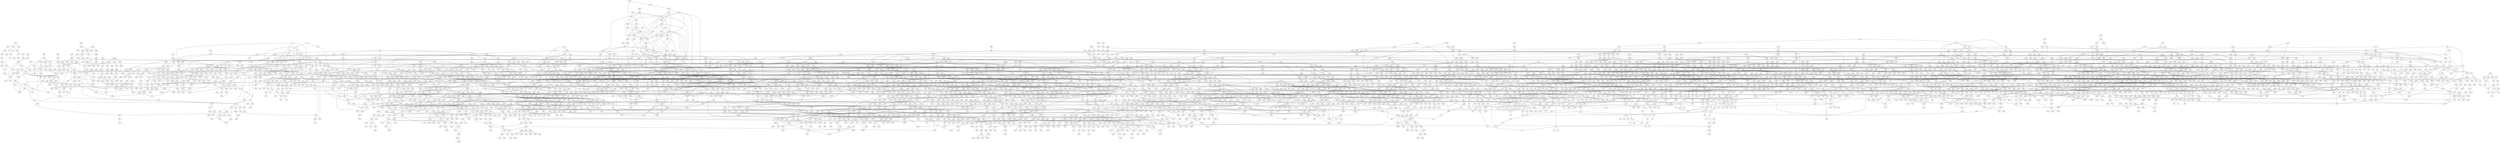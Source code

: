graph g{
4940 -- 32 [ weight="1"]
4940 -- 1072 [ weight="1"]
32 -- 30 [ weight="1"]
1072 -- 1071 [ weight="1"]
4939 -- 4938 [ weight="1"]
4938 -- 1066 [ weight="1"]
1066 -- 1032 [ weight="1"]
4937 -- 4936 [ weight="1"]
4936 -- 1308 [ weight="1"]
1308 -- 1306 [ weight="1"]
1308 -- 3893 [ weight="1"]
1308 -- 4935 [ weight="1"]
4935 -- 4925 [ weight="1"]
4925 -- 3892 [ weight="1"]
4934 -- 3872 [ weight="1"]
4934 -- 3874 [ weight="1"]
3872 -- 3867 [ weight="1"]
3874 -- 3867 [ weight="1"]
3874 -- 4933 [ weight="1"]
4933 -- 4931 [ weight="1"]
4931 -- 4930 [ weight="1"]
4932 -- 4924 [ weight="1"]
4924 -- 3783 [ weight="1"]
4924 -- 4930 [ weight="1"]
4929 -- 4663 [ weight="1"]
4663 -- 3517 [ weight="1"]
4663 -- 3750 [ weight="1"]
4928 -- 2630 [ weight="1"]
2630 -- 2629 [ weight="1"]
2630 -- 318 [ weight="1"]
4927 -- 3894 [ weight="1"]
4927 -- 4916 [ weight="1"]
3894 -- 3890 [ weight="1"]
4916 -- 4914 [ weight="1"]
4916 -- 4923 [ weight="1"]
4916 -- 4919 [ weight="1"]
4926 -- 3892 [ weight="1"]
3892 -- 3890 [ weight="1"]
3783 -- 3727 [ weight="1"]
3783 -- 3797 [ weight="1"]
4923 -- 3797 [ weight="1"]
4923 -- 233 [ weight="1"]
3797 -- 3755 [ weight="1"]
3797 -- 3870 [ weight="1"]
3797 -- 4922 [ weight="1"]
233 -- 225 [ weight="1"]
4921 -- 4660 [ weight="1"]
4660 -- 3517 [ weight="1"]
4660 -- 4668 [ weight="1"]
4660 -- 4920 [ weight="1"]
4919 -- 4918 [ weight="1"]
4918 -- 4917 [ weight="1"]
4917 -- 4915 [ weight="1"]
4915 -- 4913 [ weight="1"]
4914 -- 4913 [ weight="1"]
4913 -- 3871 [ weight="1"]
3871 -- 3867 [ weight="1"]
4912 -- 2456 [ weight="1"]
2456 -- 2451 [ weight="1"]
2456 -- 782 [ weight="1"]
2456 -- 2453 [ weight="1"]
2456 -- 4903 [ weight="1"]
4911 -- 3770 [ weight="1"]
3770 -- 3765 [ weight="1"]
3770 -- 4909 [ weight="1"]
4910 -- 4909 [ weight="1"]
4909 -- 3870 [ weight="1"]
3870 -- 3867 [ weight="1"]
4908 -- 4907 [ weight="1"]
4908 -- 4904 [ weight="1"]
4907 -- 4906 [ weight="1"]
4904 -- 3750 [ weight="1"]
4904 -- 4906 [ weight="1"]
4905 -- 4668 [ weight="1"]
4668 -- 2622 [ weight="1"]
4668 -- 3688 [ weight="1"]
3750 -- 3724 [ weight="1"]
4903 -- 2455 [ weight="1"]
4903 -- 3995 [ weight="1"]
2455 -- 2451 [ weight="1"]
2455 -- 4659 [ weight="1"]
3995 -- 3992 [ weight="1"]
3995 -- 4802 [ weight="1"]
4902 -- 4836 [ weight="1"]
4836 -- 4686 [ weight="1"]
4836 -- 4688 [ weight="1"]
4901 -- 4860 [ weight="1"]
4860 -- 4688 [ weight="1"]
4900 -- 4856 [ weight="1"]
4856 -- 4827 [ weight="1"]
4899 -- 4715 [ weight="1"]
4715 -- 4676 [ weight="1"]
4898 -- 4854 [ weight="1"]
4898 -- 4897 [ weight="1"]
4854 -- 2640 [ weight="1"]
4897 -- 4848 [ weight="1"]
4848 -- 4817 [ weight="1"]
4896 -- 4890 [ weight="1"]
4896 -- 4886 [ weight="1"]
4890 -- 4889 [ weight="1"]
4886 -- 4855 [ weight="1"]
4895 -- 2644 [ weight="1"]
2644 -- 2522 [ weight="1"]
2644 -- 2643 [ weight="1"]
4894 -- 2643 [ weight="1"]
2643 -- 2522 [ weight="1"]
4893 -- 4891 [ weight="1"]
4891 -- 4853 [ weight="1"]
4891 -- 4892 [ weight="1"]
4853 -- 2640 [ weight="1"]
4853 -- 4855 [ weight="1"]
4889 -- 4888 [ weight="1"]
4888 -- 4852 [ weight="1"]
4852 -- 2640 [ weight="1"]
4887 -- 4876 [ weight="1"]
4887 -- 4881 [ weight="1"]
4876 -- 4871 [ weight="1"]
4881 -- 4879 [ weight="1"]
4855 -- 2641 [ weight="1"]
4855 -- 4880 [ weight="1"]
4855 -- 4885 [ weight="1"]
4885 -- 4877 [ weight="1"]
4877 -- 4871 [ weight="1"]
4884 -- 4879 [ weight="1"]
4879 -- 4875 [ weight="1"]
4879 -- 4880 [ weight="1"]
4879 -- 4882 [ weight="1"]
4879 -- 4883 [ weight="1"]
4882 -- 2642 [ weight="1"]
2642 -- 2522 [ weight="1"]
2642 -- 2523 [ weight="1"]
4875 -- 4871 [ weight="1"]
4878 -- 4867 [ weight="1"]
4878 -- 4864 [ weight="1"]
4867 -- 4866 [ weight="1"]
4864 -- 4862 [ weight="1"]
4871 -- 4847 [ weight="1"]
4871 -- 4874 [ weight="1"]
4874 -- 4872 [ weight="1"]
4872 -- 4847 [ weight="1"]
4873 -- 4847 [ weight="1"]
4847 -- 4817 [ weight="1"]
4847 -- 4863 [ weight="1"]
4870 -- 4869 [ weight="1"]
4870 -- 4819 [ weight="1"]
4869 -- 4868 [ weight="1"]
4819 -- 2639 [ weight="1"]
4868 -- 4818 [ weight="1"]
4818 -- 2639 [ weight="1"]
4866 -- 4865 [ weight="1"]
4865 -- 4846 [ weight="1"]
4846 -- 4817 [ weight="1"]
4862 -- 4861 [ weight="1"]
4863 -- 4861 [ weight="1"]
4688 -- 4683 [ weight="1"]
4859 -- 4775 [ weight="1"]
4775 -- 4767 [ weight="1"]
4858 -- 4807 [ weight="1"]
4807 -- 4803 [ weight="1"]
4857 -- 4798 [ weight="1"]
4798 -- 4795 [ weight="1"]
4827 -- 4783 [ weight="1"]
2641 -- 2521 [ weight="1"]
2640 -- 2521 [ weight="1"]
4851 -- 4839 [ weight="1"]
4839 -- 4628 [ weight="1"]
4850 -- 4780 [ weight="1"]
4780 -- 4678 [ weight="1"]
4849 -- 4817 [ weight="1"]
4817 -- 2638 [ weight="1"]
4845 -- 4630 [ weight="1"]
4630 -- 4620 [ weight="1"]
4844 -- 4707 [ weight="1"]
4707 -- 4705 [ weight="1"]
4843 -- 2628 [ weight="1"]
2628 -- 2564 [ weight="1"]
2628 -- 4705 [ weight="1"]
4842 -- 4784 [ weight="1"]
4784 -- 4782 [ weight="1"]
4841 -- 3761 [ weight="1"]
4841 -- 4635 [ weight="1"]
3761 -- 3637 [ weight="1"]
3761 -- 4744 [ weight="1"]
3761 -- 2589 [ weight="1"]
4635 -- 4632 [ weight="1"]
4635 -- 4746 [ weight="1"]
4635 -- 4820 [ weight="1"]
4840 -- 4656 [ weight="1"]
4656 -- 4649 [ weight="1"]
4656 -- 4828 [ weight="1"]
4628 -- 4619 [ weight="1"]
4628 -- 4825 [ weight="1"]
4838 -- 4837 [ weight="1"]
4837 -- 4792 [ weight="1"]
4792 -- 2588 [ weight="1"]
4792 -- 4796 [ weight="1"]
4686 -- 4674 [ weight="1"]
4835 -- 2645 [ weight="1"]
2645 -- 1035 [ weight="1"]
2645 -- 4674 [ weight="1"]
4834 -- 4821 [ weight="1"]
4821 -- 4692 [ weight="1"]
4833 -- 4627 [ weight="1"]
4627 -- 4619 [ weight="1"]
4627 -- 4653 [ weight="1"]
4627 -- 4832 [ weight="1"]
4831 -- 3853 [ weight="1"]
3853 -- 3848 [ weight="1"]
3853 -- 4830 [ weight="1"]
4829 -- 4828 [ weight="1"]
4828 -- 4791 [ weight="1"]
4791 -- 2588 [ weight="1"]
4783 -- 4782 [ weight="1"]
4783 -- 4800 [ weight="1"]
4826 -- 4825 [ weight="1"]
4825 -- 4626 [ weight="1"]
4626 -- 4619 [ weight="1"]
4626 -- 4625 [ weight="1"]
4824 -- 4625 [ weight="1"]
4625 -- 4619 [ weight="1"]
4625 -- 4822 [ weight="1"]
4625 -- 4823 [ weight="1"]
4692 -- 4691 [ weight="1"]
4692 -- 3838 [ weight="1"]
4820 -- 4702 [ weight="1"]
4820 -- 4761 [ weight="1"]
4702 -- 4697 [ weight="1"]
4761 -- 4748 [ weight="1"]
2639 -- 2520 [ weight="1"]
2638 -- 2520 [ weight="1"]
2638 -- 2521 [ weight="1"]
4816 -- 4701 [ weight="1"]
4701 -- 4697 [ weight="1"]
4701 -- 4814 [ weight="1"]
4815 -- 4814 [ weight="1"]
4813 -- 4736 [ weight="1"]
4736 -- 4735 [ weight="1"]
4736 -- 2636 [ weight="1"]
4812 -- 4797 [ weight="1"]
4797 -- 4790 [ weight="1"]
4811 -- 4808 [ weight="1"]
4808 -- 4809 [ weight="1"]
4808 -- 4810 [ weight="1"]
4809 -- 4801 [ weight="1"]
4801 -- 4800 [ weight="1"]
4803 -- 4771 [ weight="1"]
4803 -- 4785 [ weight="1"]
4806 -- 4771 [ weight="1"]
4771 -- 4764 [ weight="1"]
4771 -- 4804 [ weight="1"]
4771 -- 4805 [ weight="1"]
4785 -- 4782 [ weight="1"]
4802 -- 4659 [ weight="1"]
4659 -- 3517 [ weight="1"]
4659 -- 3518 [ weight="1"]
4800 -- 3518 [ weight="1"]
3518 -- 3510 [ weight="1"]
3518 -- 4782 [ weight="1"]
4799 -- 4796 [ weight="1"]
4796 -- 2584 [ weight="1"]
4795 -- 2584 [ weight="1"]
4790 -- 2588 [ weight="1"]
4790 -- 2584 [ weight="1"]
2584 -- 2555 [ weight="1"]
2584 -- 4794 [ weight="1"]
4793 -- 4789 [ weight="1"]
4789 -- 4711 [ weight="1"]
4789 -- 2588 [ weight="1"]
2588 -- 2563 [ weight="1"]
2588 -- 4711 [ weight="1"]
4711 -- 4709 [ weight="1"]
4788 -- 4624 [ weight="1"]
4624 -- 4619 [ weight="1"]
4624 -- 4737 [ weight="1"]
4787 -- 4737 [ weight="1"]
4737 -- 4652 [ weight="1"]
4786 -- 4636 [ weight="1"]
4636 -- 4633 [ weight="1"]
4636 -- 4779 [ weight="1"]
4782 -- 3757 [ weight="1"]
3757 -- 3512 [ weight="1"]
4781 -- 4753 [ weight="1"]
4753 -- 4752 [ weight="1"]
4753 -- 4714 [ weight="1"]
4753 -- 4772 [ weight="1"]
4678 -- 4613 [ weight="1"]
4678 -- 4778 [ weight="1"]
4678 -- 4742 [ weight="1"]
4779 -- 4778 [ weight="1"]
4777 -- 4730 [ weight="1"]
4730 -- 4726 [ weight="1"]
4776 -- 4767 [ weight="1"]
4767 -- 4763 [ weight="1"]
4774 -- 4729 [ weight="1"]
4729 -- 4726 [ weight="1"]
4729 -- 4763 [ weight="1"]
4773 -- 4766 [ weight="1"]
4766 -- 4763 [ weight="1"]
4766 -- 4772 [ weight="1"]
4764 -- 4762 [ weight="1"]
4770 -- 4763 [ weight="1"]
4763 -- 4762 [ weight="1"]
4763 -- 4765 [ weight="1"]
4763 -- 4768 [ weight="1"]
4763 -- 4769 [ weight="1"]
4748 -- 4743 [ weight="1"]
4760 -- 4746 [ weight="1"]
4746 -- 4743 [ weight="1"]
4759 -- 4665 [ weight="1"]
4759 -- 3852 [ weight="1"]
4665 -- 3840 [ weight="1"]
4665 -- 4756 [ weight="1"]
3852 -- 3848 [ weight="1"]
3852 -- 4739 [ weight="1"]
4758 -- 4728 [ weight="1"]
4728 -- 4726 [ weight="1"]
4728 -- 4755 [ weight="1"]
4728 -- 4757 [ weight="1"]
4756 -- 4755 [ weight="1"]
4755 -- 3850 [ weight="1"]
3850 -- 3848 [ weight="1"]
4754 -- 4731 [ weight="1"]
4731 -- 4727 [ weight="1"]
4731 -- 4704 [ weight="1"]
4752 -- 4750 [ weight="1"]
4714 -- 4713 [ weight="1"]
4750 -- 4751 [ weight="1"]
4750 -- 3809 [ weight="1"]
3809 -- 3683 [ weight="1"]
3809 -- 4713 [ weight="1"]
4749 -- 4744 [ weight="1"]
4749 -- 4637 [ weight="1"]
4744 -- 4617 [ weight="1"]
4637 -- 4633 [ weight="1"]
4743 -- 4617 [ weight="1"]
4743 -- 4747 [ weight="1"]
4745 -- 4617 [ weight="1"]
4617 -- 4616 [ weight="1"]
4742 -- 4741 [ weight="1"]
4741 -- 4712 [ weight="1"]
4741 -- 4723 [ weight="1"]
4741 -- 2589 [ weight="1"]
4712 -- 4710 [ weight="1"]
4723 -- 4722 [ weight="1"]
2589 -- 2563 [ weight="1"]
4740 -- 3845 [ weight="1"]
3845 -- 3843 [ weight="1"]
3845 -- 4739 [ weight="1"]
4738 -- 4652 [ weight="1"]
4738 -- 4658 [ weight="1"]
4652 -- 4648 [ weight="1"]
4652 -- 4658 [ weight="1"]
4658 -- 4651 [ weight="1"]
4735 -- 2635 [ weight="1"]
2636 -- 2466 [ weight="1"]
2635 -- 2466 [ weight="1"]
2635 -- 4733 [ weight="1"]
4734 -- 4733 [ weight="1"]
4734 -- 4685 [ weight="1"]
4685 -- 4682 [ weight="1"]
4732 -- 4727 [ weight="1"]
4732 -- 4703 [ weight="1"]
4727 -- 4725 [ weight="1"]
4703 -- 2652 [ weight="1"]
4704 -- 2653 [ weight="1"]
4726 -- 4725 [ weight="1"]
4724 -- 4722 [ weight="1"]
4722 -- 4657 [ weight="1"]
4657 -- 4650 [ weight="1"]
4657 -- 4721 [ weight="1"]
4720 -- 4646 [ weight="1"]
4646 -- 4645 [ weight="1"]
4646 -- 4719 [ weight="1"]
4719 -- 4698 [ weight="1"]
4698 -- 4671 [ weight="1"]
4718 -- 4717 [ weight="1"]
4717 -- 4716 [ weight="1"]
4716 -- 4684 [ weight="1"]
4716 -- 4687 [ weight="1"]
4684 -- 4681 [ weight="1"]
4684 -- 4687 [ weight="1"]
4687 -- 4683 [ weight="1"]
4676 -- 4611 [ weight="1"]
4676 -- 4690 [ weight="1"]
4713 -- 4614 [ weight="1"]
4614 -- 4608 [ weight="1"]
4710 -- 4708 [ weight="1"]
4709 -- 4708 [ weight="1"]
4705 -- 2634 [ weight="1"]
4706 -- 2634 [ weight="1"]
2634 -- 2466 [ weight="1"]
2634 -- 4629 [ weight="1"]
2653 -- 2648 [ weight="1"]
2652 -- 2648 [ weight="1"]
4697 -- 4696 [ weight="1"]
4700 -- 4671 [ weight="1"]
4671 -- 4670 [ weight="1"]
4671 -- 4696 [ weight="1"]
4671 -- 4699 [ weight="1"]
4695 -- 3844 [ weight="1"]
4695 -- 4654 [ weight="1"]
3844 -- 3843 [ weight="1"]
4654 -- 4648 [ weight="1"]
4694 -- 4691 [ weight="1"]
4694 -- 4615 [ weight="1"]
4691 -- 4689 [ weight="1"]
4691 -- 4693 [ weight="1"]
4615 -- 4608 [ weight="1"]
3838 -- 3709 [ weight="1"]
4689 -- 4690 [ weight="1"]
4683 -- 4680 [ weight="1"]
4674 -- 4673 [ weight="1"]
4674 -- 4680 [ weight="1"]
4682 -- 4679 [ weight="1"]
4681 -- 4679 [ weight="1"]
4680 -- 4679 [ weight="1"]
4613 -- 3888 [ weight="1"]
4677 -- 4612 [ weight="1"]
4677 -- 4643 [ weight="1"]
4612 -- 3888 [ weight="1"]
4643 -- 4640 [ weight="1"]
4611 -- 3888 [ weight="1"]
4675 -- 4673 [ weight="1"]
4673 -- 4672 [ weight="1"]
4672 -- 2633 [ weight="1"]
2633 -- 2466 [ weight="1"]
4670 -- 3756 [ weight="1"]
3756 -- 3542 [ weight="1"]
3756 -- 4642 [ weight="1"]
4669 -- 4642 [ weight="1"]
4642 -- 4640 [ weight="1"]
2622 -- 782 [ weight="1"]
2622 -- 3839 [ weight="1"]
2622 -- 3782 [ weight="1"]
3688 -- 3686 [ weight="1"]
3688 -- 3782 [ weight="1"]
3688 -- 3784 [ weight="1"]
4667 -- 2585 [ weight="1"]
2585 -- 2562 [ weight="1"]
2585 -- 3839 [ weight="1"]
2585 -- 4666 [ weight="1"]
2585 -- 3760 [ weight="1"]
3840 -- 3807 [ weight="1"]
3840 -- 3776 [ weight="1"]
3840 -- 4664 [ weight="1"]
4664 -- 2650 [ weight="1"]
2650 -- 2648 [ weight="1"]
2650 -- 3683 [ weight="1"]
3517 -- 3510 [ weight="1"]
3517 -- 2587 [ weight="1"]
3517 -- 4661 [ weight="1"]
3517 -- 4662 [ weight="1"]
4651 -- 4647 [ weight="1"]
4650 -- 4647 [ weight="1"]
4649 -- 4647 [ weight="1"]
4649 -- 4655 [ weight="1"]
4648 -- 4647 [ weight="1"]
4648 -- 4653 [ weight="1"]
4647 -- 2587 [ weight="1"]
2587 -- 2563 [ weight="1"]
2587 -- 3807 [ weight="1"]
4645 -- 4644 [ weight="1"]
4640 -- 4638 [ weight="1"]
4641 -- 4639 [ weight="1"]
4639 -- 4638 [ weight="1"]
4633 -- 4631 [ weight="1"]
4632 -- 4631 [ weight="1"]
4634 -- 4631 [ weight="1"]
4620 -- 2556 [ weight="1"]
4620 -- 4629 [ weight="1"]
4619 -- 2556 [ weight="1"]
4623 -- 4618 [ weight="1"]
4618 -- 2556 [ weight="1"]
4618 -- 4622 [ weight="1"]
4621 -- 2556 [ weight="1"]
2556 -- 2553 [ weight="1"]
4616 -- 4609 [ weight="1"]
4609 -- 3888 [ weight="1"]
4608 -- 4607 [ weight="1"]
3888 -- 3887 [ weight="1"]
3888 -- 4607 [ weight="1"]
3888 -- 4610 [ weight="1"]
4610 -- 3759 [ weight="1"]
3759 -- 3637 [ weight="1"]
4606 -- 766 [ weight="1"]
766 -- 197 [ weight="1"]
766 -- 4605 [ weight="1"]
4604 -- 765 [ weight="1"]
765 -- 197 [ weight="1"]
765 -- 4603 [ weight="1"]
4602 -- 1739 [ weight="1"]
1739 -- 494 [ weight="1"]
1739 -- 4595 [ weight="1"]
1739 -- 1738 [ weight="1"]
4601 -- 1738 [ weight="1"]
1738 -- 494 [ weight="1"]
1738 -- 474 [ weight="1"]
4600 -- 4599 [ weight="1"]
4599 -- 4596 [ weight="1"]
4596 -- 4595 [ weight="1"]
4598 -- 4597 [ weight="1"]
4597 -- 475 [ weight="1"]
475 -- 471 [ weight="1"]
4595 -- 473 [ weight="1"]
4595 -- 474 [ weight="1"]
473 -- 471 [ weight="1"]
473 -- 4594 [ weight="1"]
473 -- 474 [ weight="1"]
474 -- 471 [ weight="1"]
4593 -- 4528 [ weight="1"]
4528 -- 4513 [ weight="1"]
4528 -- 495 [ weight="1"]
4528 -- 496 [ weight="1"]
4528 -- 4519 [ weight="1"]
4528 -- 4520 [ weight="1"]
4592 -- 4576 [ weight="1"]
4576 -- 4568 [ weight="1"]
4576 -- 4572 [ weight="1"]
4576 -- 4575 [ weight="1"]
4591 -- 4575 [ weight="1"]
4591 -- 4587 [ weight="1"]
4575 -- 4568 [ weight="1"]
4575 -- 4572 [ weight="1"]
4575 -- 4574 [ weight="1"]
4575 -- 4563 [ weight="1"]
4587 -- 4585 [ weight="1"]
4590 -- 4562 [ weight="1"]
4562 -- 4551 [ weight="1"]
4562 -- 4555 [ weight="1"]
4562 -- 4557 [ weight="1"]
4562 -- 4540 [ weight="1"]
4589 -- 4571 [ weight="1"]
4571 -- 4568 [ weight="1"]
4571 -- 4572 [ weight="1"]
4588 -- 4538 [ weight="1"]
4538 -- 4532 [ weight="1"]
4538 -- 4536 [ weight="1"]
4585 -- 4518 [ weight="1"]
4585 -- 4579 [ weight="1"]
4586 -- 4520 [ weight="1"]
4520 -- 4510 [ weight="1"]
4520 -- 4514 [ weight="1"]
4520 -- 4519 [ weight="1"]
4520 -- 4529 [ weight="1"]
4518 -- 4510 [ weight="1"]
4518 -- 4516 [ weight="1"]
4518 -- 4557 [ weight="1"]
4518 -- 4519 [ weight="1"]
4518 -- 4563 [ weight="1"]
4579 -- 4516 [ weight="1"]
4579 -- 4556 [ weight="1"]
4579 -- 4557 [ weight="1"]
4584 -- 4557 [ weight="1"]
4584 -- 4540 [ weight="1"]
4557 -- 4515 [ weight="1"]
4557 -- 4555 [ weight="1"]
4557 -- 4516 [ weight="1"]
4557 -- 4556 [ weight="1"]
4557 -- 4574 [ weight="1"]
4557 -- 4563 [ weight="1"]
4557 -- 4583 [ weight="1"]
4540 -- 4535 [ weight="1"]
4583 -- 4556 [ weight="1"]
4556 -- 4515 [ weight="1"]
4556 -- 4555 [ weight="1"]
4556 -- 4516 [ weight="1"]
4556 -- 4580 [ weight="1"]
4556 -- 4582 [ weight="1"]
4556 -- 4539 [ weight="1"]
4556 -- 4563 [ weight="1"]
4582 -- 4516 [ weight="1"]
4516 -- 4510 [ weight="1"]
4516 -- 4532 [ weight="1"]
4516 -- 4515 [ weight="1"]
4516 -- 4549 [ weight="1"]
4516 -- 4522 [ weight="1"]
4516 -- 4555 [ weight="1"]
4516 -- 4519 [ weight="1"]
4516 -- 4580 [ weight="1"]
4516 -- 4581 [ weight="1"]
4581 -- 4537 [ weight="1"]
4537 -- 4532 [ weight="1"]
4578 -- 4555 [ weight="1"]
4555 -- 4515 [ weight="1"]
4555 -- 4548 [ weight="1"]
4555 -- 4551 [ weight="1"]
4555 -- 4558 [ weight="1"]
4555 -- 4561 [ weight="1"]
4555 -- 4563 [ weight="1"]
4577 -- 4568 [ weight="1"]
4568 -- 4558 [ weight="1"]
4568 -- 4561 [ weight="1"]
4568 -- 4572 [ weight="1"]
4568 -- 4573 [ weight="1"]
4568 -- 4574 [ weight="1"]
4568 -- 4563 [ weight="1"]
4572 -- 4573 [ weight="1"]
4574 -- 4561 [ weight="1"]
4574 -- 4573 [ weight="1"]
4574 -- 4563 [ weight="1"]
4563 -- 4551 [ weight="1"]
4561 -- 4551 [ weight="1"]
4561 -- 4558 [ weight="1"]
4561 -- 4569 [ weight="1"]
4570 -- 4536 [ weight="1"]
4536 -- 4532 [ weight="1"]
4536 -- 4535 [ weight="1"]
4536 -- 4534 [ weight="1"]
4536 -- 4548 [ weight="1"]
4536 -- 4558 [ weight="1"]
4569 -- 4560 [ weight="1"]
4560 -- 4551 [ weight="1"]
4560 -- 4558 [ weight="1"]
4558 -- 4548 [ weight="1"]
4558 -- 4551 [ weight="1"]
4567 -- 4542 [ weight="1"]
4542 -- 4523 [ weight="1"]
4542 -- 4546 [ weight="1"]
4542 -- 4547 [ weight="1"]
4542 -- 4549 [ weight="1"]
4542 -- 4522 [ weight="1"]
4542 -- 4552 [ weight="1"]
4542 -- 4566 [ weight="1"]
4542 -- 442 [ weight="1"]
4542 -- 4525 [ weight="1"]
4566 -- 442 [ weight="1"]
442 -- 440 [ weight="1"]
442 -- 4525 [ weight="1"]
4565 -- 4551 [ weight="1"]
4551 -- 4546 [ weight="1"]
4551 -- 4564 [ weight="1"]
4559 -- 4548 [ weight="1"]
4548 -- 4546 [ weight="1"]
4548 -- 4553 [ weight="1"]
4515 -- 4510 [ weight="1"]
4515 -- 4532 [ weight="1"]
4515 -- 4546 [ weight="1"]
4515 -- 4549 [ weight="1"]
4515 -- 4522 [ weight="1"]
4539 -- 4532 [ weight="1"]
4554 -- 4547 [ weight="1"]
4547 -- 4546 [ weight="1"]
4547 -- 4549 [ weight="1"]
4547 -- 4522 [ weight="1"]
4547 -- 4552 [ weight="1"]
4553 -- 4546 [ weight="1"]
4546 -- 4549 [ weight="1"]
4546 -- 4522 [ weight="1"]
4546 -- 4550 [ weight="1"]
4546 -- 4552 [ weight="1"]
4546 -- 4543 [ weight="1"]
4552 -- 4549 [ weight="1"]
4552 -- 4522 [ weight="1"]
4552 -- 4524 [ weight="1"]
4549 -- 4522 [ weight="1"]
4522 -- 4511 [ weight="1"]
4522 -- 4532 [ weight="1"]
4522 -- 4524 [ weight="1"]
4522 -- 4545 [ weight="1"]
4524 -- 4513 [ weight="1"]
4524 -- 4523 [ weight="1"]
4524 -- 4543 [ weight="1"]
4524 -- 495 [ weight="1"]
4524 -- 496 [ weight="1"]
4524 -- 4544 [ weight="1"]
4524 -- 4525 [ weight="1"]
4524 -- 4545 [ weight="1"]
4524 -- 418 [ weight="1"]
4550 -- 4543 [ weight="1"]
4550 -- 4544 [ weight="1"]
4550 -- 4525 [ weight="1"]
4543 -- 4523 [ weight="1"]
4543 -- 4544 [ weight="1"]
4543 -- 4525 [ weight="1"]
4543 -- 4545 [ weight="1"]
4544 -- 4523 [ weight="1"]
4544 -- 4525 [ weight="1"]
4544 -- 4545 [ weight="1"]
4525 -- 4513 [ weight="1"]
4525 -- 4523 [ weight="1"]
4525 -- 495 [ weight="1"]
4525 -- 496 [ weight="1"]
4525 -- 4545 [ weight="1"]
4545 -- 4523 [ weight="1"]
4523 -- 4513 [ weight="1"]
4523 -- 4541 [ weight="1"]
4535 -- 4532 [ weight="1"]
4535 -- 4533 [ weight="1"]
4532 -- 4530 [ weight="1"]
4532 -- 4534 [ weight="1"]
4534 -- 4531 [ weight="1"]
4533 -- 4531 [ weight="1"]
4531 -- 4530 [ weight="1"]
4529 -- 4514 [ weight="1"]
4514 -- 4509 [ weight="1"]
4514 -- 4513 [ weight="1"]
4513 -- 4509 [ weight="1"]
4513 -- 495 [ weight="1"]
4513 -- 496 [ weight="1"]
4513 -- 4526 [ weight="1"]
4513 -- 4527 [ weight="1"]
495 -- 441 [ weight="1"]
495 -- 496 [ weight="1"]
495 -- 4526 [ weight="1"]
495 -- 4527 [ weight="1"]
496 -- 441 [ weight="1"]
4519 -- 4510 [ weight="1"]
4519 -- 4511 [ weight="1"]
4519 -- 4521 [ weight="1"]
4527 -- 418 [ weight="1"]
418 -- 417 [ weight="1"]
418 -- 4526 [ weight="1"]
4511 -- 4509 [ weight="1"]
4511 -- 4510 [ weight="1"]
4521 -- 4510 [ weight="1"]
4510 -- 4509 [ weight="1"]
4510 -- 4517 [ weight="1"]
4509 -- 4512 [ weight="1"]
4508 -- 4368 [ weight="1"]
4368 -- 4362 [ weight="1"]
4368 -- 4506 [ weight="1"]
4368 -- 4507 [ weight="1"]
4505 -- 4337 [ weight="1"]
4337 -- 3179 [ weight="1"]
4337 -- 4504 [ weight="1"]
4503 -- 4481 [ weight="1"]
4481 -- 4335 [ weight="1"]
4481 -- 4502 [ weight="1"]
4501 -- 4436 [ weight="1"]
4436 -- 4343 [ weight="1"]
4436 -- 4499 [ weight="1"]
4436 -- 4500 [ weight="1"]
4498 -- 4346 [ weight="1"]
4346 -- 4332 [ weight="1"]
4346 -- 4497 [ weight="1"]
4496 -- 4345 [ weight="1"]
4345 -- 803 [ weight="1"]
4345 -- 4492 [ weight="1"]
4345 -- 4493 [ weight="1"]
4345 -- 4494 [ weight="1"]
4345 -- 4495 [ weight="1"]
4491 -- 4476 [ weight="1"]
4476 -- 4334 [ weight="1"]
4476 -- 4488 [ weight="1"]
4476 -- 4489 [ weight="1"]
4476 -- 4490 [ weight="1"]
4487 -- 4484 [ weight="1"]
4484 -- 4344 [ weight="1"]
4484 -- 4486 [ weight="1"]
4485 -- 4344 [ weight="1"]
4344 -- 803 [ weight="1"]
4344 -- 4343 [ weight="1"]
4483 -- 4435 [ weight="1"]
4435 -- 4343 [ weight="1"]
4435 -- 4482 [ weight="1"]
4335 -- 4330 [ weight="1"]
4335 -- 4353 [ weight="1"]
4480 -- 4334 [ weight="1"]
4334 -- 4330 [ weight="1"]
4334 -- 4477 [ weight="1"]
4334 -- 4478 [ weight="1"]
4334 -- 4479 [ weight="1"]
4475 -- 4329 [ weight="1"]
4329 -- 3325 [ weight="1"]
4474 -- 4409 [ weight="1"]
4409 -- 4388 [ weight="1"]
4409 -- 4472 [ weight="1"]
4409 -- 4473 [ weight="1"]
4471 -- 3327 [ weight="1"]
3327 -- 3229 [ weight="1"]
3327 -- 3325 [ weight="1"]
3327 -- 4404 [ weight="1"]
3327 -- 4468 [ weight="1"]
3327 -- 4469 [ weight="1"]
3327 -- 4470 [ weight="1"]
4467 -- 4422 [ weight="1"]
4422 -- 4404 [ weight="1"]
4466 -- 4364 [ weight="1"]
4364 -- 4361 [ weight="1"]
4364 -- 4465 [ weight="1"]
4464 -- 4395 [ weight="1"]
4395 -- 4357 [ weight="1"]
4395 -- 4460 [ weight="1"]
4395 -- 4461 [ weight="1"]
4395 -- 4462 [ weight="1"]
4395 -- 4463 [ weight="1"]
4459 -- 4387 [ weight="1"]
4387 -- 4370 [ weight="1"]
4387 -- 4386 [ weight="1"]
4387 -- 4458 [ weight="1"]
4457 -- 4386 [ weight="1"]
4386 -- 4370 [ weight="1"]
4456 -- 4454 [ weight="1"]
4454 -- 4394 [ weight="1"]
4454 -- 4455 [ weight="1"]
4394 -- 4357 [ weight="1"]
4453 -- 4407 [ weight="1"]
4407 -- 4327 [ weight="1"]
4407 -- 4448 [ weight="1"]
4407 -- 4449 [ weight="1"]
4407 -- 4450 [ weight="1"]
4407 -- 4451 [ weight="1"]
4407 -- 4452 [ weight="1"]
4447 -- 4441 [ weight="1"]
4441 -- 4406 [ weight="1"]
4441 -- 4444 [ weight="1"]
4441 -- 4445 [ weight="1"]
4441 -- 4446 [ weight="1"]
4443 -- 4406 [ weight="1"]
4406 -- 4327 [ weight="1"]
4406 -- 4442 [ weight="1"]
4440 -- 4328 [ weight="1"]
4328 -- 3325 [ weight="1"]
4328 -- 4405 [ weight="1"]
4328 -- 4438 [ weight="1"]
4328 -- 4439 [ weight="1"]
4437 -- 4405 [ weight="1"]
4405 -- 4327 [ weight="1"]
4343 -- 803 [ weight="1"]
4343 -- 4434 [ weight="1"]
4434 -- 4433 [ weight="1"]
4432 -- 3235 [ weight="1"]
3235 -- 3228 [ weight="1"]
3235 -- 3234 [ weight="1"]
4431 -- 4430 [ weight="1"]
4430 -- 3234 [ weight="1"]
3234 -- 3228 [ weight="1"]
3234 -- 643 [ weight="1"]
3234 -- 644 [ weight="1"]
3234 -- 4428 [ weight="1"]
3234 -- 4429 [ weight="1"]
4427 -- 4058 [ weight="1"]
4058 -- 4051 [ weight="1"]
4058 -- 4324 [ weight="1"]
4058 -- 4348 [ weight="1"]
4426 -- 4347 [ weight="1"]
4347 -- 4324 [ weight="1"]
4347 -- 4424 [ weight="1"]
4347 -- 4425 [ weight="1"]
4423 -- 806 [ weight="1"]
4423 -- 4397 [ weight="1"]
806 -- 300 [ weight="1"]
806 -- 4361 [ weight="1"]
806 -- 302 [ weight="1"]
4397 -- 4357 [ weight="1"]
4404 -- 4327 [ weight="1"]
4404 -- 4388 [ weight="1"]
4404 -- 4415 [ weight="1"]
4404 -- 4419 [ weight="1"]
4421 -- 4418 [ weight="1"]
4418 -- 4415 [ weight="1"]
4418 -- 4420 [ weight="1"]
4419 -- 4415 [ weight="1"]
4415 -- 4414 [ weight="1"]
4417 -- 4414 [ weight="1"]
4414 -- 4416 [ weight="1"]
4413 -- 630 [ weight="1"]
630 -- 627 [ weight="1"]
630 -- 632 [ weight="1"]
4412 -- 632 [ weight="1"]
632 -- 631 [ weight="1"]
632 -- 2818 [ weight="1"]
4411 -- 644 [ weight="1"]
644 -- 309 [ weight="1"]
644 -- 3228 [ weight="1"]
644 -- 4377 [ weight="1"]
644 -- 643 [ weight="1"]
4410 -- 4389 [ weight="1"]
4389 -- 3232 [ weight="1"]
4388 -- 3232 [ weight="1"]
4388 -- 4408 [ weight="1"]
4388 -- 3328 [ weight="1"]
4408 -- 805 [ weight="1"]
805 -- 723 [ weight="1"]
4327 -- 3325 [ weight="1"]
4327 -- 3232 [ weight="1"]
4403 -- 4401 [ weight="1"]
4401 -- 4371 [ weight="1"]
4402 -- 4372 [ weight="1"]
4372 -- 4314 [ weight="1"]
4371 -- 4314 [ weight="1"]
4400 -- 4363 [ weight="1"]
4363 -- 4361 [ weight="1"]
4363 -- 4399 [ weight="1"]
4398 -- 4358 [ weight="1"]
4358 -- 4355 [ weight="1"]
4358 -- 4396 [ weight="1"]
4357 -- 4355 [ weight="1"]
4357 -- 4361 [ weight="1"]
4357 -- 4370 [ weight="1"]
4357 -- 4396 [ weight="1"]
4393 -- 4390 [ weight="1"]
4390 -- 3233 [ weight="1"]
4390 -- 4391 [ weight="1"]
4390 -- 4392 [ weight="1"]
3233 -- 3228 [ weight="1"]
3233 -- 4056 [ weight="1"]
3233 -- 4057 [ weight="1"]
3232 -- 3227 [ weight="1"]
3232 -- 4324 [ weight="1"]
3328 -- 3229 [ weight="1"]
3328 -- 3179 [ weight="1"]
4370 -- 4314 [ weight="1"]
4370 -- 4382 [ weight="1"]
4385 -- 4382 [ weight="1"]
4382 -- 4383 [ weight="1"]
4382 -- 4384 [ weight="1"]
4381 -- 4379 [ weight="1"]
4379 -- 4374 [ weight="1"]
4379 -- 4380 [ weight="1"]
4374 -- 4375 [ weight="1"]
4374 -- 4376 [ weight="1"]
4374 -- 4377 [ weight="1"]
4374 -- 4378 [ weight="1"]
4377 -- 4375 [ weight="1"]
4373 -- 4314 [ weight="1"]
4373 -- 794 [ weight="1"]
4314 -- 4310 [ weight="1"]
4314 -- 4369 [ weight="1"]
794 -- 793 [ weight="1"]
4362 -- 4360 [ weight="1"]
4362 -- 4365 [ weight="1"]
4362 -- 4366 [ weight="1"]
4362 -- 4367 [ weight="1"]
4361 -- 4360 [ weight="1"]
4359 -- 4355 [ weight="1"]
4355 -- 4354 [ weight="1"]
4356 -- 4354 [ weight="1"]
4356 -- 302 [ weight="1"]
302 -- 246 [ weight="1"]
302 -- 197 [ weight="1"]
4353 -- 4351 [ weight="1"]
4351 -- 4350 [ weight="1"]
4351 -- 4352 [ weight="1"]
4351 -- 4333 [ weight="1"]
4333 -- 4330 [ weight="1"]
4349 -- 4325 [ weight="1"]
4325 -- 4320 [ weight="1"]
4325 -- 4326 [ weight="1"]
4325 -- 4056 [ weight="1"]
4348 -- 4324 [ weight="1"]
4324 -- 4320 [ weight="1"]
4332 -- 4330 [ weight="1"]
4332 -- 4339 [ weight="1"]
4332 -- 803 [ weight="1"]
803 -- 723 [ weight="1"]
803 -- 3179 [ weight="1"]
803 -- 4339 [ weight="1"]
803 -- 804 [ weight="1"]
4342 -- 4340 [ weight="1"]
4340 -- 4338 [ weight="1"]
4340 -- 4341 [ weight="1"]
4338 -- 4339 [ weight="1"]
3179 -- 684 [ weight="1"]
3179 -- 3229 [ weight="1"]
3179 -- 3326 [ weight="1"]
3179 -- 4336 [ weight="1"]
4330 -- 3326 [ weight="1"]
4331 -- 3326 [ weight="1"]
3326 -- 3229 [ weight="1"]
3325 -- 3229 [ weight="1"]
3325 -- 4319 [ weight="1"]
4326 -- 4320 [ weight="1"]
4326 -- 4056 [ weight="1"]
4320 -- 4319 [ weight="1"]
4320 -- 3231 [ weight="1"]
4056 -- 4051 [ weight="1"]
4056 -- 808 [ weight="1"]
4323 -- 3231 [ weight="1"]
3231 -- 3227 [ weight="1"]
3231 -- 4319 [ weight="1"]
3231 -- 4322 [ weight="1"]
4321 -- 4319 [ weight="1"]
4319 -- 4318 [ weight="1"]
4317 -- 4282 [ weight="1"]
4282 -- 4277 [ weight="1"]
4282 -- 4315 [ weight="1"]
4282 -- 4316 [ weight="1"]
4310 -- 4308 [ weight="1"]
4310 -- 4309 [ weight="1"]
4310 -- 4313 [ weight="1"]
4312 -- 4275 [ weight="1"]
4275 -- 4228 [ weight="1"]
4275 -- 4229 [ weight="1"]
4275 -- 4311 [ weight="1"]
4311 -- 4230 [ weight="1"]
4230 -- 4226 [ weight="1"]
4308 -- 4307 [ weight="1"]
4309 -- 4307 [ weight="1"]
4307 -- 4306 [ weight="1"]
4306 -- 4300 [ weight="1"]
4300 -- 4209 [ weight="1"]
4305 -- 4298 [ weight="1"]
4305 -- 4264 [ weight="1"]
4298 -- 4297 [ weight="1"]
4298 -- 4263 [ weight="1"]
4264 -- 3406 [ weight="1"]
4304 -- 4302 [ weight="1"]
4304 -- 4270 [ weight="1"]
4302 -- 4303 [ weight="1"]
4302 -- 4291 [ weight="1"]
4302 -- 4266 [ weight="1"]
4270 -- 4261 [ weight="1"]
4270 -- 4221 [ weight="1"]
4270 -- 4290 [ weight="1"]
4270 -- 4268 [ weight="1"]
4303 -- 4291 [ weight="1"]
4291 -- 4290 [ weight="1"]
4266 -- 4265 [ weight="1"]
4301 -- 4251 [ weight="1"]
4301 -- 4268 [ weight="1"]
4251 -- 4243 [ weight="1"]
4251 -- 4215 [ weight="1"]
4251 -- 4223 [ weight="1"]
4268 -- 4260 [ weight="1"]
4268 -- 4290 [ weight="1"]
4268 -- 4269 [ weight="1"]
4209 -- 4207 [ weight="1"]
4299 -- 4263 [ weight="1"]
4263 -- 3406 [ weight="1"]
4263 -- 3485 [ weight="1"]
4297 -- 4295 [ weight="1"]
4295 -- 4296 [ weight="1"]
4296 -- 4262 [ weight="1"]
4262 -- 3406 [ weight="1"]
4294 -- 4292 [ weight="1"]
4294 -- 4216 [ weight="1"]
4292 -- 4293 [ weight="1"]
4216 -- 4214 [ weight="1"]
4216 -- 4239 [ weight="1"]
4293 -- 4239 [ weight="1"]
4239 -- 4234 [ weight="1"]
4290 -- 4220 [ weight="1"]
4290 -- 4280 [ weight="1"]
4220 -- 4218 [ weight="1"]
4280 -- 4221 [ weight="1"]
4289 -- 4222 [ weight="1"]
4222 -- 4219 [ weight="1"]
4222 -- 4202 [ weight="1"]
4222 -- 4246 [ weight="1"]
4288 -- 4211 [ weight="1"]
4288 -- 780 [ weight="1"]
4211 -- 4208 [ weight="1"]
780 -- 778 [ weight="1"]
4287 -- 4286 [ weight="1"]
4286 -- 4285 [ weight="1"]
4286 -- 4271 [ weight="1"]
4271 -- 614 [ weight="1"]
4284 -- 4203 [ weight="1"]
4203 -- 4199 [ weight="1"]
4203 -- 4278 [ weight="1"]
4203 -- 4283 [ weight="1"]
4277 -- 4237 [ weight="1"]
4281 -- 4221 [ weight="1"]
4221 -- 4219 [ weight="1"]
4221 -- 4243 [ weight="1"]
4221 -- 4237 [ weight="1"]
4221 -- 4204 [ weight="1"]
4279 -- 4278 [ weight="1"]
4279 -- 4204 [ weight="1"]
4278 -- 4276 [ weight="1"]
4204 -- 4199 [ weight="1"]
4276 -- 4237 [ weight="1"]
4237 -- 4232 [ weight="1"]
4228 -- 4225 [ weight="1"]
4229 -- 4194 [ weight="1"]
4229 -- 4274 [ weight="1"]
4274 -- 4215 [ weight="1"]
4215 -- 4214 [ weight="1"]
4215 -- 4225 [ weight="1"]
4215 -- 4272 [ weight="1"]
4215 -- 4273 [ weight="1"]
614 -- 519 [ weight="1"]
614 -- 4225 [ weight="1"]
614 -- 4195 [ weight="1"]
4261 -- 4258 [ weight="1"]
4261 -- 4246 [ weight="1"]
4261 -- 4269 [ weight="1"]
4260 -- 4258 [ weight="1"]
4267 -- 4265 [ weight="1"]
4265 -- 4259 [ weight="1"]
4259 -- 4258 [ weight="1"]
3406 -- 2893 [ weight="1"]
3406 -- 3407 [ weight="1"]
3485 -- 2962 [ weight="1"]
4258 -- 3407 [ weight="1"]
4246 -- 4240 [ weight="1"]
3407 -- 2894 [ weight="1"]
4257 -- 4255 [ weight="1"]
4255 -- 4247 [ weight="1"]
4256 -- 4253 [ weight="1"]
4256 -- 4254 [ weight="1"]
4253 -- 4252 [ weight="1"]
4254 -- 4247 [ weight="1"]
4247 -- 4202 [ weight="1"]
4247 -- 4242 [ weight="1"]
4247 -- 4252 [ weight="1"]
4252 -- 4244 [ weight="1"]
4244 -- 4201 [ weight="1"]
4243 -- 4200 [ weight="1"]
4223 -- 4219 [ weight="1"]
4250 -- 4202 [ weight="1"]
4202 -- 4198 [ weight="1"]
4202 -- 4212 [ weight="1"]
4202 -- 4200 [ weight="1"]
4202 -- 4248 [ weight="1"]
4202 -- 4249 [ weight="1"]
4242 -- 4200 [ weight="1"]
4240 -- 4200 [ weight="1"]
4240 -- 4245 [ weight="1"]
4201 -- 4197 [ weight="1"]
4200 -- 4197 [ weight="1"]
4200 -- 4241 [ weight="1"]
4234 -- 4231 [ weight="1"]
4238 -- 4233 [ weight="1"]
4233 -- 4231 [ weight="1"]
4232 -- 4231 [ weight="1"]
4232 -- 4235 [ weight="1"]
4232 -- 4236 [ weight="1"]
4226 -- 4224 [ weight="1"]
4194 -- 4193 [ weight="1"]
4194 -- 4224 [ weight="1"]
4225 -- 4224 [ weight="1"]
4225 -- 4227 [ weight="1"]
4227 -- 4224 [ weight="1"]
4219 -- 4217 [ weight="1"]
4219 -- 4218 [ weight="1"]
4218 -- 4217 [ weight="1"]
4214 -- 4213 [ weight="1"]
4212 -- 4210 [ weight="1"]
4210 -- 4208 [ weight="1"]
4208 -- 4206 [ weight="1"]
4207 -- 4205 [ weight="1"]
4206 -- 4205 [ weight="1"]
4199 -- 4196 [ weight="1"]
4198 -- 4196 [ weight="1"]
4197 -- 4196 [ weight="1"]
4195 -- 4193 [ weight="1"]
4193 -- 4192 [ weight="1"]
4191 -- 4190 [ weight="1"]
4191 -- 4138 [ weight="1"]
4190 -- 4178 [ weight="1"]
4138 -- 4014 [ weight="1"]
4138 -- 4137 [ weight="1"]
4178 -- 4177 [ weight="1"]
4178 -- 4189 [ weight="1"]
4188 -- 4084 [ weight="1"]
4084 -- 4075 [ weight="1"]
4084 -- 4079 [ weight="1"]
4187 -- 4186 [ weight="1"]
4186 -- 4185 [ weight="1"]
4186 -- 4131 [ weight="1"]
4185 -- 4126 [ weight="1"]
4131 -- 4045 [ weight="1"]
4131 -- 4082 [ weight="1"]
4126 -- 4045 [ weight="1"]
4126 -- 4130 [ weight="1"]
4126 -- 4150 [ weight="1"]
4184 -- 4183 [ weight="1"]
4183 -- 4066 [ weight="1"]
4183 -- 4167 [ weight="1"]
4066 -- 4012 [ weight="1"]
4167 -- 4149 [ weight="1"]
4167 -- 4151 [ weight="1"]
4182 -- 4094 [ weight="1"]
4094 -- 4027 [ weight="1"]
4094 -- 4101 [ weight="1"]
4094 -- 4080 [ weight="1"]
4094 -- 4105 [ weight="1"]
4181 -- 4179 [ weight="1"]
4181 -- 4125 [ weight="1"]
4179 -- 4122 [ weight="1"]
4125 -- 4045 [ weight="1"]
4180 -- 4124 [ weight="1"]
4124 -- 4045 [ weight="1"]
4124 -- 4121 [ weight="1"]
4122 -- 4045 [ weight="1"]
4122 -- 4121 [ weight="1"]
4177 -- 4152 [ weight="1"]
4152 -- 4139 [ weight="1"]
4152 -- 4176 [ weight="1"]
4175 -- 4082 [ weight="1"]
4175 -- 4119 [ weight="1"]
4082 -- 4074 [ weight="1"]
4082 -- 4129 [ weight="1"]
4082 -- 4119 [ weight="1"]
4119 -- 4117 [ weight="1"]
4174 -- 4132 [ weight="1"]
4174 -- 4148 [ weight="1"]
4132 -- 4039 [ weight="1"]
4132 -- 4107 [ weight="1"]
4148 -- 4107 [ weight="1"]
4148 -- 4043 [ weight="1"]
4173 -- 4172 [ weight="1"]
4173 -- 4157 [ weight="1"]
4157 -- 4155 [ weight="1"]
4157 -- 4168 [ weight="1"]
4171 -- 4147 [ weight="1"]
4171 -- 4146 [ weight="1"]
4147 -- 4144 [ weight="1"]
4147 -- 4104 [ weight="1"]
4146 -- 4141 [ weight="1"]
4146 -- 4144 [ weight="1"]
4170 -- 4104 [ weight="1"]
4104 -- 4100 [ weight="1"]
4169 -- 4163 [ weight="1"]
4163 -- 4161 [ weight="1"]
4163 -- 4165 [ weight="1"]
4168 -- 4164 [ weight="1"]
4168 -- 4093 [ weight="1"]
4164 -- 4162 [ weight="1"]
4093 -- 4027 [ weight="1"]
4093 -- 4061 [ weight="1"]
4149 -- 4061 [ weight="1"]
4149 -- 4166 [ weight="1"]
4151 -- 4061 [ weight="1"]
4166 -- 4065 [ weight="1"]
4166 -- 4156 [ weight="1"]
4065 -- 4012 [ weight="1"]
4156 -- 4064 [ weight="1"]
4156 -- 4067 [ weight="1"]
4165 -- 4162 [ weight="1"]
4162 -- 4153 [ weight="1"]
4161 -- 4160 [ weight="1"]
4153 -- 4092 [ weight="1"]
4153 -- 4160 [ weight="1"]
4159 -- 4158 [ weight="1"]
4159 -- 4136 [ weight="1"]
4159 -- 4070 [ weight="1"]
4158 -- 4133 [ weight="1"]
4136 -- 4014 [ weight="1"]
4070 -- 4052 [ weight="1"]
4133 -- 4014 [ weight="1"]
4155 -- 4154 [ weight="1"]
4155 -- 4068 [ weight="1"]
4064 -- 4012 [ weight="1"]
4064 -- 4154 [ weight="1"]
4067 -- 4012 [ weight="1"]
4154 -- 4063 [ weight="1"]
4068 -- 4012 [ weight="1"]
4063 -- 4012 [ weight="1"]
4092 -- 4027 [ weight="1"]
4092 -- 4091 [ weight="1"]
4139 -- 4020 [ weight="1"]
4061 -- 973 [ weight="1"]
4061 -- 4076 [ weight="1"]
4061 -- 4150 [ weight="1"]
4107 -- 4102 [ weight="1"]
4107 -- 4088 [ weight="1"]
4107 -- 4143 [ weight="1"]
4043 -- 4042 [ weight="1"]
4144 -- 4088 [ weight="1"]
4141 -- 4088 [ weight="1"]
4145 -- 4088 [ weight="1"]
4088 -- 4026 [ weight="1"]
4088 -- 4140 [ weight="1"]
4088 -- 4142 [ weight="1"]
4088 -- 4143 [ weight="1"]
4143 -- 4142 [ weight="1"]
4020 -- 4017 [ weight="1"]
4020 -- 4018 [ weight="1"]
4020 -- 4019 [ weight="1"]
4020 -- 4055 [ weight="1"]
4020 -- 4021 [ weight="1"]
4014 -- 4006 [ weight="1"]
4014 -- 4054 [ weight="1"]
4014 -- 4134 [ weight="1"]
4014 -- 4135 [ weight="1"]
4014 -- 4137 [ weight="1"]
4135 -- 4069 [ weight="1"]
4135 -- 4134 [ weight="1"]
4069 -- 4012 [ weight="1"]
4039 -- 4032 [ weight="1"]
4039 -- 4109 [ weight="1"]
4045 -- 4008 [ weight="1"]
4045 -- 4049 [ weight="1"]
4045 -- 4121 [ weight="1"]
4045 -- 4123 [ weight="1"]
4045 -- 4127 [ weight="1"]
4045 -- 4128 [ weight="1"]
4045 -- 4129 [ weight="1"]
4045 -- 4130 [ weight="1"]
4129 -- 4127 [ weight="1"]
4127 -- 4128 [ weight="1"]
4121 -- 4123 [ weight="1"]
4120 -- 4118 [ weight="1"]
4118 -- 4115 [ weight="1"]
4117 -- 4115 [ weight="1"]
4115 -- 4053 [ weight="1"]
4115 -- 4097 [ weight="1"]
4115 -- 4116 [ weight="1"]
4053 -- 4049 [ weight="1"]
4053 -- 976 [ weight="1"]
4097 -- 4040 [ weight="1"]
4114 -- 978 [ weight="1"]
978 -- 964 [ weight="1"]
978 -- 305 [ weight="1"]
4113 -- 977 [ weight="1"]
977 -- 964 [ weight="1"]
977 -- 976 [ weight="1"]
977 -- 4111 [ weight="1"]
977 -- 4112 [ weight="1"]
4110 -- 975 [ weight="1"]
4110 -- 4087 [ weight="1"]
975 -- 964 [ weight="1"]
4087 -- 4026 [ weight="1"]
4109 -- 4103 [ weight="1"]
4109 -- 4106 [ weight="1"]
4109 -- 4099 [ weight="1"]
4103 -- 974 [ weight="1"]
4103 -- 4108 [ weight="1"]
4106 -- 4101 [ weight="1"]
4099 -- 4037 [ weight="1"]
4108 -- 4102 [ weight="1"]
4102 -- 974 [ weight="1"]
4101 -- 974 [ weight="1"]
4105 -- 4090 [ weight="1"]
4090 -- 4027 [ weight="1"]
4090 -- 974 [ weight="1"]
4100 -- 974 [ weight="1"]
974 -- 964 [ weight="1"]
4037 -- 4032 [ weight="1"]
4037 -- 4036 [ weight="1"]
4098 -- 4040 [ weight="1"]
4040 -- 4033 [ weight="1"]
4040 -- 4036 [ weight="1"]
4040 -- 4096 [ weight="1"]
4096 -- 4036 [ weight="1"]
4036 -- 4032 [ weight="1"]
4036 -- 4085 [ weight="1"]
4036 -- 4086 [ weight="1"]
4095 -- 4027 [ weight="1"]
4095 -- 4076 [ weight="1"]
4027 -- 4024 [ weight="1"]
4027 -- 4091 [ weight="1"]
4076 -- 4029 [ weight="1"]
4080 -- 4029 [ weight="1"]
4089 -- 4026 [ weight="1"]
4026 -- 4024 [ weight="1"]
4026 -- 4025 [ weight="1"]
4026 -- 4085 [ weight="1"]
4026 -- 4086 [ weight="1"]
4075 -- 4072 [ weight="1"]
4075 -- 4083 [ weight="1"]
4079 -- 4029 [ weight="1"]
4074 -- 4072 [ weight="1"]
4074 -- 4081 [ weight="1"]
4081 -- 4078 [ weight="1"]
4078 -- 4029 [ weight="1"]
4029 -- 4025 [ weight="1"]
4029 -- 4072 [ weight="1"]
4029 -- 976 [ weight="1"]
4029 -- 4077 [ weight="1"]
4072 -- 4073 [ weight="1"]
4071 -- 4002 [ weight="1"]
4002 -- 3999 [ weight="1"]
4002 -- 4062 [ weight="1"]
4052 -- 4048 [ weight="1"]
4052 -- 4055 [ weight="1"]
4012 -- 4005 [ weight="1"]
4012 -- 4048 [ weight="1"]
4012 -- 4062 [ weight="1"]
973 -- 964 [ weight="1"]
973 -- 4048 [ weight="1"]
4060 -- 4051 [ weight="1"]
4051 -- 4046 [ weight="1"]
4051 -- 976 [ weight="1"]
4051 -- 4054 [ weight="1"]
4051 -- 4055 [ weight="1"]
4051 -- 4057 [ weight="1"]
4051 -- 4059 [ weight="1"]
808 -- 300 [ weight="1"]
808 -- 310 [ weight="1"]
808 -- 807 [ weight="1"]
4054 -- 976 [ weight="1"]
976 -- 964 [ weight="1"]
976 -- 4025 [ weight="1"]
4049 -- 4046 [ weight="1"]
4048 -- 4046 [ weight="1"]
4046 -- 4047 [ weight="1"]
4046 -- 4050 [ weight="1"]
4008 -- 4003 [ weight="1"]
4008 -- 4028 [ weight="1"]
4008 -- 4011 [ weight="1"]
4044 -- 4028 [ weight="1"]
4028 -- 4025 [ weight="1"]
4042 -- 4035 [ weight="1"]
4035 -- 4032 [ weight="1"]
4035 -- 4041 [ weight="1"]
4033 -- 4031 [ weight="1"]
4033 -- 4034 [ weight="1"]
4032 -- 4031 [ weight="1"]
4032 -- 4038 [ weight="1"]
4034 -- 4031 [ weight="1"]
4031 -- 4030 [ weight="1"]
4025 -- 4023 [ weight="1"]
4024 -- 4022 [ weight="1"]
4023 -- 4022 [ weight="1"]
4022 -- 4001 [ weight="1"]
4001 -- 3999 [ weight="1"]
4021 -- 4017 [ weight="1"]
4017 -- 4015 [ weight="1"]
4018 -- 4015 [ weight="1"]
4019 -- 4016 [ weight="1"]
4019 -- 4013 [ weight="1"]
4016 -- 4015 [ weight="1"]
4013 -- 4006 [ weight="1"]
4006 -- 4004 [ weight="1"]
4006 -- 4007 [ weight="1"]
4005 -- 4004 [ weight="1"]
4011 -- 4003 [ weight="1"]
4003 -- 4000 [ weight="1"]
4003 -- 4004 [ weight="1"]
4003 -- 4007 [ weight="1"]
4003 -- 4009 [ weight="1"]
4003 -- 4010 [ weight="1"]
4000 -- 3998 [ weight="1"]
3999 -- 3998 [ weight="1"]
3997 -- 3796 [ weight="1"]
3796 -- 3790 [ weight="1"]
3996 -- 3992 [ weight="1"]
3996 -- 3981 [ weight="1"]
3992 -- 3982 [ weight="1"]
3992 -- 3994 [ weight="1"]
3992 -- 3784 [ weight="1"]
3981 -- 3869 [ weight="1"]
3993 -- 3795 [ weight="1"]
3795 -- 3789 [ weight="1"]
3982 -- 3941 [ weight="1"]
3982 -- 3991 [ weight="1"]
3784 -- 3727 [ weight="1"]
3991 -- 3979 [ weight="1"]
3979 -- 3976 [ weight="1"]
3990 -- 3984 [ weight="1"]
3984 -- 3983 [ weight="1"]
3989 -- 3738 [ weight="1"]
3738 -- 3528 [ weight="1"]
3988 -- 3987 [ weight="1"]
3987 -- 3986 [ weight="1"]
3987 -- 3769 [ weight="1"]
3769 -- 3764 [ weight="1"]
3985 -- 3983 [ weight="1"]
3983 -- 3912 [ weight="1"]
3912 -- 3792 [ weight="1"]
3941 -- 3938 [ weight="1"]
3869 -- 3867 [ weight="1"]
3869 -- 3980 [ weight="1"]
3976 -- 3975 [ weight="1"]
3978 -- 3975 [ weight="1"]
3978 -- 3723 [ weight="1"]
3975 -- 3977 [ weight="1"]
3723 -- 3719 [ weight="1"]
3974 -- 3548 [ weight="1"]
3548 -- 3544 [ weight="1"]
3973 -- 3711 [ weight="1"]
3711 -- 3703 [ weight="1"]
3972 -- 3971 [ weight="1"]
3971 -- 3970 [ weight="1"]
3971 -- 3562 [ weight="1"]
3562 -- 3559 [ weight="1"]
3969 -- 3968 [ weight="1"]
3968 -- 3678 [ weight="1"]
3678 -- 3671 [ weight="1"]
3967 -- 3818 [ weight="1"]
3818 -- 3734 [ weight="1"]
3818 -- 3966 [ weight="1"]
3818 -- 3737 [ weight="1"]
3818 -- 3931 [ weight="1"]
3966 -- 3965 [ weight="1"]
3964 -- 3963 [ weight="1"]
3964 -- 3737 [ weight="1"]
3737 -- 3730 [ weight="1"]
3737 -- 3817 [ weight="1"]
3962 -- 3648 [ weight="1"]
3962 -- 3865 [ weight="1"]
3648 -- 3630 [ weight="1"]
3865 -- 3631 [ weight="1"]
3961 -- 23 [ weight="1"]
23 -- 19 [ weight="1"]
23 -- 3691 [ weight="1"]
3960 -- 3958 [ weight="1"]
3958 -- 3699 [ weight="1"]
3958 -- 3700 [ weight="1"]
3959 -- 3957 [ weight="1"]
3957 -- 3698 [ weight="1"]
3957 -- 3700 [ weight="1"]
3699 -- 3691 [ weight="1"]
3699 -- 3955 [ weight="1"]
3700 -- 3691 [ weight="1"]
3698 -- 3691 [ weight="1"]
3698 -- 3955 [ weight="1"]
3956 -- 3955 [ weight="1"]
3954 -- 3953 [ weight="1"]
3954 -- 3799 [ weight="1"]
3799 -- 3767 [ weight="1"]
3799 -- 3910 [ weight="1"]
3952 -- 3836 [ weight="1"]
3836 -- 3832 [ weight="1"]
3836 -- 20 [ weight="1"]
3951 -- 3949 [ weight="1"]
3949 -- 3816 [ weight="1"]
3949 -- 3950 [ weight="1"]
3816 -- 3812 [ weight="1"]
3948 -- 3676 [ weight="1"]
3948 -- 3823 [ weight="1"]
3676 -- 3670 [ weight="1"]
3823 -- 3659 [ weight="1"]
3947 -- 3583 [ weight="1"]
3947 -- 3584 [ weight="1"]
3583 -- 3571 [ weight="1"]
3584 -- 3571 [ weight="1"]
3946 -- 3589 [ weight="1"]
3946 -- 3804 [ weight="1"]
3589 -- 3574 [ weight="1"]
3804 -- 3802 [ weight="1"]
3804 -- 3803 [ weight="1"]
3804 -- 3926 [ weight="1"]
3945 -- 3618 [ weight="1"]
3618 -- 3614 [ weight="1"]
3618 -- 3616 [ weight="1"]
3944 -- 3721 [ weight="1"]
3721 -- 3718 [ weight="1"]
3943 -- 3898 [ weight="1"]
3898 -- 3577 [ weight="1"]
3942 -- 3939 [ weight="1"]
3939 -- 3937 [ weight="1"]
3938 -- 3937 [ weight="1"]
3938 -- 3935 [ weight="1"]
3938 -- 3940 [ weight="1"]
3935 -- 3557 [ weight="1"]
3936 -- 3557 [ weight="1"]
3557 -- 3555 [ weight="1"]
3557 -- 3900 [ weight="1"]
3934 -- 3933 [ weight="1"]
3933 -- 3580 [ weight="1"]
3580 -- 3571 [ weight="1"]
3932 -- 3588 [ weight="1"]
3932 -- 3822 [ weight="1"]
3588 -- 3574 [ weight="1"]
3822 -- 3658 [ weight="1"]
3931 -- 3930 [ weight="1"]
3930 -- 3814 [ weight="1"]
3814 -- 3811 [ weight="1"]
3814 -- 3929 [ weight="1"]
3814 -- 3815 [ weight="1"]
3928 -- 21 [ weight="1"]
21 -- 16 [ weight="1"]
3927 -- 3878 [ weight="1"]
3878 -- 3663 [ weight="1"]
3878 -- 3879 [ weight="1"]
3926 -- 3925 [ weight="1"]
3925 -- 3587 [ weight="1"]
3587 -- 3574 [ weight="1"]
3924 -- 3499 [ weight="1"]
3924 -- 3833 [ weight="1"]
3499 -- 3493 [ weight="1"]
3499 -- 3923 [ weight="1"]
3833 -- 3831 [ weight="1"]
3922 -- 3920 [ weight="1"]
3920 -- 3496 [ weight="1"]
3921 -- 3496 [ weight="1"]
3921 -- 3743 [ weight="1"]
3496 -- 3493 [ weight="1"]
3496 -- 3694 [ weight="1"]
3496 -- 3918 [ weight="1"]
3496 -- 3919 [ weight="1"]
3743 -- 3741 [ weight="1"]
3917 -- 3913 [ weight="1"]
3913 -- 3911 [ weight="1"]
3916 -- 3798 [ weight="1"]
3798 -- 3767 [ weight="1"]
3798 -- 3914 [ weight="1"]
3798 -- 3915 [ weight="1"]
3914 -- 3793 [ weight="1"]
3793 -- 3788 [ weight="1"]
3911 -- 3791 [ weight="1"]
3792 -- 3788 [ weight="1"]
3792 -- 3908 [ weight="1"]
3791 -- 3787 [ weight="1"]
3791 -- 3908 [ weight="1"]
3791 -- 3910 [ weight="1"]
3909 -- 3908 [ weight="1"]
3907 -- 3695 [ weight="1"]
3907 -- 20 [ weight="1"]
3695 -- 3690 [ weight="1"]
3695 -- 20 [ weight="1"]
20 -- 16 [ weight="1"]
20 -- 3883 [ weight="1"]
3906 -- 3905 [ weight="1"]
3906 -- 3820 [ weight="1"]
3820 -- 3656 [ weight="1"]
3820 -- 3663 [ weight="1"]
3904 -- 3903 [ weight="1"]
3904 -- 3612 [ weight="1"]
3612 -- 3513 [ weight="1"]
3902 -- 3900 [ weight="1"]
3900 -- 3899 [ weight="1"]
3900 -- 3901 [ weight="1"]
3577 -- 3571 [ weight="1"]
3577 -- 3897 [ weight="1"]
3896 -- 3710 [ weight="1"]
3710 -- 3703 [ weight="1"]
3710 -- 3895 [ weight="1"]
3890 -- 3889 [ weight="1"]
3890 -- 3891 [ weight="1"]
3890 -- 3893 [ weight="1"]
3887 -- 3884 [ weight="1"]
3887 -- 3758 [ weight="1"]
3884 -- 3885 [ weight="1"]
3884 -- 3886 [ weight="1"]
3758 -- 3637 [ weight="1"]
3883 -- 3881 [ weight="1"]
3881 -- 3880 [ weight="1"]
3881 -- 3882 [ weight="1"]
3879 -- 3663 [ weight="1"]
3663 -- 3652 [ weight="1"]
3663 -- 3875 [ weight="1"]
3663 -- 3876 [ weight="1"]
3663 -- 3877 [ weight="1"]
3867 -- 3866 [ weight="1"]
3867 -- 3868 [ weight="1"]
3867 -- 1307 [ weight="1"]
3867 -- 3873 [ weight="1"]
1307 -- 1306 [ weight="1"]
1307 -- 3686 [ weight="1"]
3631 -- 3624 [ weight="1"]
3631 -- 3859 [ weight="1"]
3864 -- 3862 [ weight="1"]
3864 -- 3858 [ weight="1"]
3862 -- 3859 [ weight="1"]
3858 -- 3857 [ weight="1"]
3863 -- 3861 [ weight="1"]
3863 -- 3622 [ weight="1"]
3861 -- 3859 [ weight="1"]
3861 -- 3622 [ weight="1"]
3622 -- 3539 [ weight="1"]
3622 -- 3812 [ weight="1"]
3859 -- 3860 [ weight="1"]
3857 -- 3856 [ weight="1"]
3856 -- 3855 [ weight="1"]
3855 -- 3854 [ weight="1"]
3855 -- 3778 [ weight="1"]
3778 -- 3754 [ weight="1"]
3848 -- 3846 [ weight="1"]
3848 -- 3851 [ weight="1"]
3851 -- 3776 [ weight="1"]
3776 -- 3775 [ weight="1"]
3776 -- 3807 [ weight="1"]
3849 -- 3847 [ weight="1"]
3847 -- 3846 [ weight="1"]
3843 -- 3841 [ weight="1"]
3841 -- 3842 [ weight="1"]
3807 -- 3681 [ weight="1"]
3807 -- 3806 [ weight="1"]
3807 -- 3839 [ weight="1"]
3709 -- 3702 [ weight="1"]
3709 -- 3806 [ weight="1"]
3709 -- 2654 [ weight="1"]
3837 -- 3832 [ weight="1"]
3832 -- 3645 [ weight="1"]
3835 -- 3831 [ weight="1"]
3831 -- 3645 [ weight="1"]
3831 -- 3834 [ weight="1"]
3645 -- 3628 [ weight="1"]
3645 -- 3830 [ weight="1"]
3645 -- 3646 [ weight="1"]
3829 -- 3751 [ weight="1"]
3829 -- 3826 [ weight="1"]
3751 -- 3567 [ weight="1"]
3751 -- 3620 [ weight="1"]
3751 -- 3752 [ weight="1"]
3826 -- 3620 [ weight="1"]
3828 -- 3825 [ weight="1"]
3825 -- 3620 [ weight="1"]
3825 -- 3827 [ weight="1"]
3620 -- 3535 [ weight="1"]
3620 -- 3567 [ weight="1"]
3824 -- 3659 [ weight="1"]
3659 -- 3651 [ weight="1"]
3658 -- 3651 [ weight="1"]
3821 -- 3657 [ weight="1"]
3821 -- 3582 [ weight="1"]
3657 -- 3651 [ weight="1"]
3582 -- 3571 [ weight="1"]
3656 -- 3651 [ weight="1"]
3656 -- 3819 [ weight="1"]
3734 -- 3730 [ weight="1"]
3734 -- 3810 [ weight="1"]
3817 -- 3812 [ weight="1"]
3812 -- 3810 [ weight="1"]
3812 -- 3815 [ weight="1"]
3811 -- 3810 [ weight="1"]
3811 -- 3813 [ weight="1"]
3810 -- 3735 [ weight="1"]
3735 -- 3730 [ weight="1"]
3683 -- 3601 [ weight="1"]
3808 -- 3682 [ weight="1"]
3682 -- 3601 [ weight="1"]
3682 -- 3553 [ weight="1"]
3681 -- 3601 [ weight="1"]
3806 -- 3680 [ weight="1"]
3680 -- 3601 [ weight="1"]
3680 -- 3702 [ weight="1"]
3805 -- 3644 [ weight="1"]
3805 -- 3598 [ weight="1"]
3644 -- 3627 [ weight="1"]
3598 -- 3592 [ weight="1"]
3802 -- 3800 [ weight="1"]
3803 -- 3800 [ weight="1"]
3800 -- 3639 [ weight="1"]
3800 -- 3640 [ weight="1"]
3800 -- 3801 [ weight="1"]
3639 -- 3627 [ weight="1"]
3640 -- 3627 [ weight="1"]
3767 -- 3762 [ weight="1"]
3755 -- 3542 [ weight="1"]
3755 -- 3786 [ weight="1"]
3790 -- 3766 [ weight="1"]
3789 -- 3766 [ weight="1"]
3794 -- 3788 [ weight="1"]
3788 -- 3766 [ weight="1"]
3787 -- 3766 [ weight="1"]
3766 -- 3762 [ weight="1"]
3766 -- 3786 [ weight="1"]
3785 -- 3712 [ weight="1"]
3712 -- 3706 [ weight="1"]
3712 -- 3707 [ weight="1"]
3727 -- 3560 [ weight="1"]
3727 -- 3782 [ weight="1"]
3781 -- 3726 [ weight="1"]
3781 -- 3780 [ weight="1"]
3726 -- 3560 [ weight="1"]
3726 -- 3780 [ weight="1"]
3779 -- 28 [ weight="1"]
3779 -- 3579 [ weight="1"]
28 -- 26 [ weight="1"]
28 -- 3692 [ weight="1"]
28 -- 3693 [ weight="1"]
28 -- 3654 [ weight="1"]
28 -- 3665 [ weight="1"]
28 -- 3596 [ weight="1"]
28 -- 3597 [ weight="1"]
3579 -- 3571 [ weight="1"]
3754 -- 3542 [ weight="1"]
3754 -- 3732 [ weight="1"]
3777 -- 3732 [ weight="1"]
3777 -- 3736 [ weight="1"]
3732 -- 3729 [ weight="1"]
3736 -- 3730 [ weight="1"]
3775 -- 3774 [ weight="1"]
3773 -- 3772 [ weight="1"]
3773 -- 3753 [ weight="1"]
3772 -- 3771 [ weight="1"]
3753 -- 3567 [ weight="1"]
3765 -- 3569 [ weight="1"]
3764 -- 3569 [ weight="1"]
3768 -- 3763 [ weight="1"]
3763 -- 3569 [ weight="1"]
3763 -- 3748 [ weight="1"]
3762 -- 3569 [ weight="1"]
3569 -- 3566 [ weight="1"]
3748 -- 3747 [ weight="1"]
3637 -- 3626 [ weight="1"]
3637 -- 3760 [ weight="1"]
3512 -- 3506 [ weight="1"]
3542 -- 3527 [ weight="1"]
3542 -- 3729 [ weight="1"]
3567 -- 3565 [ weight="1"]
3567 -- 3615 [ weight="1"]
3567 -- 3541 [ weight="1"]
3567 -- 3752 [ weight="1"]
3724 -- 3720 [ weight="1"]
3724 -- 3647 [ weight="1"]
3749 -- 3747 [ weight="1"]
3747 -- 3607 [ weight="1"]
3607 -- 3604 [ weight="1"]
3607 -- 3647 [ weight="1"]
3607 -- 3610 [ weight="1"]
3746 -- 3715 [ weight="1"]
3746 -- 3502 [ weight="1"]
3715 -- 3632 [ weight="1"]
3502 -- 3494 [ weight="1"]
3502 -- 22 [ weight="1"]
3502 -- 3594 [ weight="1"]
3745 -- 3742 [ weight="1"]
3742 -- 3714 [ weight="1"]
3742 -- 3744 [ weight="1"]
3741 -- 3714 [ weight="1"]
3714 -- 3632 [ weight="1"]
3740 -- 3540 [ weight="1"]
3540 -- 3526 [ weight="1"]
3540 -- 3532 [ weight="1"]
3540 -- 3533 [ weight="1"]
3540 -- 3739 [ weight="1"]
3528 -- 3521 [ weight="1"]
3528 -- 3529 [ weight="1"]
494 -- 489 [ weight="1"]
1737 -- 1736 [ weight="1"]
1737 -- 1328 [ weight="1"]
1736 -- 493 [ weight="1"]
1328 -- 1323 [ weight="1"]
493 -- 489 [ weight="1"]
1735 -- 1720 [ weight="1"]
1735 -- 1730 [ weight="1"]
1735 -- 1733 [ weight="1"]
1720 -- 1716 [ weight="1"]
1720 -- 1730 [ weight="1"]
1720 -- 1731 [ weight="1"]
1720 -- 1732 [ weight="1"]
1720 -- 1733 [ weight="1"]
1720 -- 1734 [ weight="1"]
1730 -- 1977 [ weight="1"]
1733 -- 1731 [ weight="1"]
1733 -- 1732 [ weight="1"]
1734 -- 1731 [ weight="1"]
1734 -- 1977 [ weight="1"]
1977 -- 1976 [ weight="1"]
1977 -- 2106 [ weight="1"]
1729 -- 1719 [ weight="1"]
1729 -- 2190 [ weight="1"]
1729 -- 1655 [ weight="1"]
1729 -- 2191 [ weight="1"]
1729 -- 2192 [ weight="1"]
1729 -- 2193 [ weight="1"]
1729 -- 2194 [ weight="1"]
1719 -- 1716 [ weight="1"]
1719 -- 1728 [ weight="1"]
1719 -- 1724 [ weight="1"]
2190 -- 2408 [ weight="1"]
1655 -- 1642 [ weight="1"]
1655 -- 2191 [ weight="1"]
1655 -- 2409 [ weight="1"]
2191 -- 2410 [ weight="1"]
2192 -- 2411 [ weight="1"]
2193 -- 2410 [ weight="1"]
2194 -- 2410 [ weight="1"]
1728 -- 657 [ weight="1"]
1728 -- 1599 [ weight="1"]
657 -- 653 [ weight="1"]
657 -- 1597 [ weight="1"]
657 -- 1718 [ weight="1"]
657 -- 655 [ weight="1"]
657 -- 1902 [ weight="1"]
657 -- 1903 [ weight="1"]
657 -- 1904 [ weight="1"]
657 -- 1905 [ weight="1"]
657 -- 1848 [ weight="1"]
657 -- 1906 [ weight="1"]
1599 -- 1591 [ weight="1"]
1599 -- 1598 [ weight="1"]
1599 -- 1723 [ weight="1"]
1599 -- 1845 [ weight="1"]
1727 -- 1643 [ weight="1"]
1727 -- 1832 [ weight="1"]
1643 -- 1638 [ weight="1"]
1643 -- 1716 [ weight="1"]
1643 -- 1722 [ weight="1"]
1643 -- 1725 [ weight="1"]
1643 -- 1572 [ weight="1"]
1643 -- 1726 [ weight="1"]
1832 -- 1552 [ weight="1"]
1726 -- 1831 [ weight="1"]
1831 -- 1552 [ weight="1"]
1725 -- 2131 [ weight="1"]
2131 -- 1836 [ weight="1"]
1724 -- 1718 [ weight="1"]
1724 -- 1836 [ weight="1"]
1718 -- 1716 [ weight="1"]
1718 -- 1723 [ weight="1"]
1836 -- 468 [ weight="1"]
1723 -- 1894 [ weight="1"]
1723 -- 1895 [ weight="1"]
1723 -- 1600 [ weight="1"]
1894 -- 1653 [ weight="1"]
1894 -- 1895 [ weight="1"]
1894 -- 1896 [ weight="1"]
1600 -- 1591 [ weight="1"]
1600 -- 1896 [ weight="1"]
1600 -- 1601 [ weight="1"]
1722 -- 1717 [ weight="1"]
1722 -- 1933 [ weight="1"]
1717 -- 1716 [ weight="1"]
1717 -- 1721 [ weight="1"]
1716 -- 1571 [ weight="1"]
1571 -- 1499 [ weight="1"]
1715 -- 1682 [ weight="1"]
1715 -- 1775 [ weight="1"]
1715 -- 2031 [ weight="1"]
1682 -- 1667 [ weight="1"]
1682 -- 1701 [ weight="1"]
1682 -- 1714 [ weight="1"]
1682 -- 1685 [ weight="1"]
1775 -- 1773 [ weight="1"]
1775 -- 2026 [ weight="1"]
2031 -- 1714 [ weight="1"]
2031 -- 2254 [ weight="1"]
2031 -- 2257 [ weight="1"]
1714 -- 1773 [ weight="1"]
1773 -- 1677 [ weight="1"]
1773 -- 1776 [ weight="1"]
1773 -- 1777 [ weight="1"]
1713 -- 1358 [ weight="1"]
1713 -- 1353 [ weight="1"]
1358 -- 1352 [ weight="1"]
1358 -- 1701 [ weight="1"]
1353 -- 1350 [ weight="1"]
1353 -- 1712 [ weight="1"]
1353 -- 2168 [ weight="1"]
1712 -- 1357 [ weight="1"]
1357 -- 1352 [ weight="1"]
1357 -- 1701 [ weight="1"]
1711 -- 1709 [ weight="1"]
1711 -- 2168 [ weight="1"]
1709 -- 1355 [ weight="1"]
2168 -- 2183 [ weight="1"]
1710 -- 1708 [ weight="1"]
1710 -- 1824 [ weight="1"]
1708 -- 1355 [ weight="1"]
1824 -- 1668 [ weight="1"]
1824 -- 2206 [ weight="1"]
1824 -- 2207 [ weight="1"]
1355 -- 1351 [ weight="1"]
1707 -- 1705 [ weight="1"]
1707 -- 1755 [ weight="1"]
1705 -- 1703 [ weight="1"]
1755 -- 1754 [ weight="1"]
1755 -- 2036 [ weight="1"]
1755 -- 2177 [ weight="1"]
1755 -- 2401 [ weight="1"]
1706 -- 1704 [ weight="1"]
1706 -- 2087 [ weight="1"]
1704 -- 1703 [ weight="1"]
2087 -- 2086 [ weight="1"]
1702 -- 1701 [ weight="1"]
1702 -- 1475 [ weight="1"]
1701 -- 1700 [ weight="1"]
1475 -- 1436 [ weight="1"]
1475 -- 2121 [ weight="1"]
1699 -- 1697 [ weight="1"]
1699 -- 2289 [ weight="1"]
1697 -- 1695 [ weight="1"]
1698 -- 1696 [ weight="1"]
1696 -- 1695 [ weight="1"]
1696 -- 611 [ weight="1"]
611 -- 609 [ weight="1"]
611 -- 1868 [ weight="1"]
611 -- 1449 [ weight="1"]
611 -- 1675 [ weight="1"]
611 -- 1871 [ weight="1"]
611 -- 1468 [ weight="1"]
611 -- 1872 [ weight="1"]
611 -- 1873 [ weight="1"]
611 -- 1874 [ weight="1"]
1694 -- 1467 [ weight="1"]
1467 -- 1461 [ weight="1"]
1693 -- 1689 [ weight="1"]
1693 -- 1691 [ weight="1"]
1689 -- 1686 [ weight="1"]
1689 -- 1384 [ weight="1"]
1691 -- 1688 [ weight="1"]
1691 -- 1803 [ weight="1"]
1692 -- 1688 [ weight="1"]
1692 -- 1853 [ weight="1"]
1688 -- 1686 [ weight="1"]
1688 -- 1608 [ weight="1"]
1853 -- 1850 [ weight="1"]
1853 -- 1786 [ weight="1"]
1853 -- 1910 [ weight="1"]
1853 -- 1911 [ weight="1"]
1803 -- 1320 [ weight="1"]
1803 -- 2142 [ weight="1"]
1803 -- 2143 [ weight="1"]
1803 -- 2144 [ weight="1"]
1690 -- 1687 [ weight="1"]
1687 -- 1686 [ weight="1"]
1687 -- 1606 [ weight="1"]
1687 -- 1607 [ weight="1"]
1384 -- 1372 [ weight="1"]
1608 -- 1592 [ weight="1"]
1606 -- 1592 [ weight="1"]
1606 -- 1594 [ weight="1"]
1607 -- 1592 [ weight="1"]
1685 -- 1462 [ weight="1"]
1462 -- 1459 [ weight="1"]
1462 -- 1661 [ weight="1"]
1462 -- 1381 [ weight="1"]
1462 -- 1678 [ weight="1"]
1684 -- 1425 [ weight="1"]
1425 -- 1403 [ weight="1"]
1425 -- 1459 [ weight="1"]
1425 -- 1461 [ weight="1"]
1425 -- 1661 [ weight="1"]
1425 -- 1683 [ weight="1"]
1683 -- 1426 [ weight="1"]
1683 -- 1748 [ weight="1"]
1683 -- 1749 [ weight="1"]
1683 -- 1750 [ weight="1"]
1683 -- 1625 [ weight="1"]
1426 -- 1403 [ weight="1"]
1426 -- 1461 [ weight="1"]
1748 -- 1749 [ weight="1"]
1748 -- 1423 [ weight="1"]
1748 -- 1758 [ weight="1"]
1749 -- 615 [ weight="1"]
1749 -- 1747 [ weight="1"]
1749 -- 1759 [ weight="1"]
1750 -- 615 [ weight="1"]
1750 -- 2032 [ weight="1"]
1625 -- 1617 [ weight="1"]
1667 -- 1631 [ weight="1"]
1681 -- 1623 [ weight="1"]
1681 -- 2117 [ weight="1"]
1681 -- 2119 [ weight="1"]
1681 -- 2027 [ weight="1"]
1623 -- 1616 [ weight="1"]
1623 -- 1631 [ weight="1"]
1623 -- 1677 [ weight="1"]
1623 -- 1678 [ weight="1"]
1623 -- 1679 [ weight="1"]
1623 -- 1680 [ weight="1"]
2117 -- 1680 [ weight="1"]
2117 -- 2304 [ weight="1"]
2117 -- 2181 [ weight="1"]
2119 -- 2118 [ weight="1"]
2027 -- 1776 [ weight="1"]
2027 -- 1779 [ weight="1"]
2027 -- 2201 [ weight="1"]
2027 -- 2311 [ weight="1"]
1680 -- 1778 [ weight="1"]
1680 -- 2118 [ weight="1"]
1778 -- 1774 [ weight="1"]
2118 -- 2291 [ weight="1"]
1679 -- 1767 [ weight="1"]
1679 -- 1788 [ weight="1"]
1767 -- 1764 [ weight="1"]
1767 -- 1377 [ weight="1"]
1767 -- 1788 [ weight="1"]
1767 -- 1789 [ weight="1"]
1767 -- 1790 [ weight="1"]
1788 -- 1381 [ weight="1"]
1677 -- 1774 [ weight="1"]
1774 -- 1776 [ weight="1"]
1774 -- 1779 [ weight="1"]
1676 -- 1665 [ weight="1"]
1676 -- 2108 [ weight="1"]
1665 -- 1631 [ weight="1"]
1665 -- 1626 [ weight="1"]
2108 -- 2267 [ weight="1"]
1675 -- 1664 [ weight="1"]
1675 -- 2033 [ weight="1"]
1664 -- 1631 [ weight="1"]
2033 -- 2042 [ weight="1"]
1674 -- 1662 [ weight="1"]
1662 -- 1631 [ weight="1"]
1662 -- 1672 [ weight="1"]
1662 -- 1673 [ weight="1"]
1672 -- 1661 [ weight="1"]
1661 -- 1631 [ weight="1"]
1671 -- 1660 [ weight="1"]
1671 -- 1668 [ weight="1"]
1660 -- 1656 [ weight="1"]
1668 -- 1657 [ weight="1"]
1668 -- 1825 [ weight="1"]
1670 -- 1659 [ weight="1"]
1670 -- 2335 [ weight="1"]
1659 -- 1656 [ weight="1"]
2335 -- 2269 [ weight="1"]
1669 -- 1657 [ weight="1"]
1669 -- 1826 [ weight="1"]
1657 -- 1656 [ weight="1"]
1631 -- 1619 [ weight="1"]
1631 -- 1656 [ weight="1"]
1631 -- 1663 [ weight="1"]
1631 -- 1666 [ weight="1"]
1666 -- 1473 [ weight="1"]
1473 -- 1436 [ weight="1"]
1473 -- 2016 [ weight="1"]
1626 -- 1617 [ weight="1"]
1626 -- 1857 [ weight="1"]
1626 -- 1842 [ weight="1"]
1656 -- 1658 [ weight="1"]
1642 -- 1542 [ weight="1"]
2409 -- 2417 [ weight="1"]
2409 -- 2411 [ weight="1"]
1654 -- 1641 [ weight="1"]
1654 -- 1648 [ weight="1"]
1654 -- 2187 [ weight="1"]
1654 -- 2416 [ weight="1"]
1641 -- 1542 [ weight="1"]
1648 -- 1638 [ weight="1"]
2187 -- 1646 [ weight="1"]
2416 -- 2417 [ weight="1"]
1653 -- 1640 [ weight="1"]
1640 -- 1542 [ weight="1"]
1652 -- 1639 [ weight="1"]
1652 -- 2114 [ weight="1"]
1639 -- 1542 [ weight="1"]
2114 -- 1882 [ weight="1"]
2114 -- 2116 [ weight="1"]
1651 -- 1638 [ weight="1"]
1651 -- 2189 [ weight="1"]
1638 -- 1542 [ weight="1"]
1638 -- 1644 [ weight="1"]
1638 -- 1645 [ weight="1"]
1638 -- 1646 [ weight="1"]
1638 -- 1647 [ weight="1"]
1638 -- 1649 [ weight="1"]
1638 -- 1650 [ weight="1"]
2189 -- 2188 [ weight="1"]
1650 -- 2188 [ weight="1"]
1649 -- 2185 [ weight="1"]
2185 -- 1644 [ weight="1"]
2185 -- 2186 [ weight="1"]
1647 -- 2136 [ weight="1"]
2136 -- 2134 [ weight="1"]
1645 -- 2186 [ weight="1"]
2186 -- 2135 [ weight="1"]
2186 -- 2137 [ weight="1"]
1572 -- 1499 [ weight="1"]
1572 -- 2134 [ weight="1"]
1542 -- 1537 [ weight="1"]
1637 -- 1620 [ weight="1"]
1637 -- 1873 [ weight="1"]
1620 -- 1614 [ weight="1"]
1620 -- 1634 [ weight="1"]
1620 -- 1407 [ weight="1"]
1620 -- 1427 [ weight="1"]
1620 -- 1635 [ weight="1"]
1620 -- 1636 [ weight="1"]
1636 -- 2178 [ weight="1"]
2178 -- 2235 [ weight="1"]
2178 -- 2236 [ weight="1"]
2178 -- 2172 [ weight="1"]
2178 -- 2237 [ weight="1"]
2178 -- 2238 [ weight="1"]
2178 -- 2239 [ weight="1"]
1635 -- 2069 [ weight="1"]
2069 -- 1410 [ weight="1"]
2069 -- 2212 [ weight="1"]
1633 -- 1619 [ weight="1"]
1633 -- 1817 [ weight="1"]
1633 -- 1818 [ weight="1"]
1633 -- 1819 [ weight="1"]
1633 -- 1820 [ weight="1"]
1619 -- 1614 [ weight="1"]
1619 -- 1632 [ weight="1"]
1817 -- 2253 [ weight="1"]
1818 -- 1816 [ weight="1"]
1819 -- 2280 [ weight="1"]
1819 -- 2281 [ weight="1"]
1819 -- 2329 [ weight="1"]
1819 -- 2330 [ weight="1"]
1820 -- 2049 [ weight="1"]
1632 -- 1816 [ weight="1"]
1816 -- 2171 [ weight="1"]
1816 -- 2172 [ weight="1"]
1816 -- 2173 [ weight="1"]
1816 -- 2174 [ weight="1"]
1630 -- 1618 [ weight="1"]
1630 -- 2174 [ weight="1"]
1618 -- 1613 [ weight="1"]
1618 -- 1629 [ weight="1"]
1629 -- 2280 [ weight="1"]
1629 -- 2281 [ weight="1"]
2280 -- 2129 [ weight="1"]
1628 -- 1617 [ weight="1"]
1617 -- 1613 [ weight="1"]
1617 -- 1627 [ weight="1"]
1627 -- 2152 [ weight="1"]
1857 -- 1856 [ weight="1"]
1842 -- 1839 [ weight="1"]
1842 -- 2032 [ weight="1"]
1624 -- 1616 [ weight="1"]
1624 -- 2129 [ weight="1"]
1624 -- 2130 [ weight="1"]
1616 -- 1613 [ weight="1"]
2129 -- 2304 [ weight="1"]
2130 -- 2400 [ weight="1"]
1622 -- 1615 [ weight="1"]
1622 -- 2009 [ weight="1"]
1622 -- 2010 [ weight="1"]
1622 -- 2011 [ weight="1"]
1615 -- 1613 [ weight="1"]
1615 -- 1621 [ weight="1"]
2009 -- 2345 [ weight="1"]
2010 -- 2239 [ weight="1"]
1621 -- 1414 [ weight="1"]
1414 -- 1400 [ weight="1"]
1614 -- 1613 [ weight="1"]
1407 -- 1397 [ weight="1"]
1407 -- 1408 [ weight="1"]
1427 -- 1403 [ weight="1"]
1612 -- 1597 [ weight="1"]
1612 -- 1604 [ weight="1"]
1612 -- 1849 [ weight="1"]
1597 -- 1590 [ weight="1"]
1597 -- 1598 [ weight="1"]
1604 -- 1592 [ weight="1"]
1604 -- 1603 [ weight="1"]
1604 -- 1843 [ weight="1"]
1604 -- 1598 [ weight="1"]
1604 -- 1845 [ weight="1"]
1604 -- 1844 [ weight="1"]
1604 -- 1846 [ weight="1"]
1849 -- 655 [ weight="1"]
1849 -- 1850 [ weight="1"]
1611 -- 1596 [ weight="1"]
1611 -- 2068 [ weight="1"]
1596 -- 1590 [ weight="1"]
1596 -- 1591 [ weight="1"]
2068 -- 2422 [ weight="1"]
1610 -- 1593 [ weight="1"]
1610 -- 1601 [ weight="1"]
1593 -- 1589 [ weight="1"]
1601 -- 1591 [ weight="1"]
1601 -- 2066 [ weight="1"]
1601 -- 2067 [ weight="1"]
1609 -- 1592 [ weight="1"]
1592 -- 1589 [ weight="1"]
1592 -- 1602 [ weight="1"]
1592 -- 1603 [ weight="1"]
1592 -- 1605 [ weight="1"]
1594 -- 1589 [ weight="1"]
1605 -- 1603 [ weight="1"]
1605 -- 1847 [ weight="1"]
1603 -- 1843 [ weight="1"]
1603 -- 1598 [ weight="1"]
1847 -- 2202 [ weight="1"]
1843 -- 1844 [ weight="1"]
1598 -- 1591 [ weight="1"]
1598 -- 1595 [ weight="1"]
1598 -- 1845 [ weight="1"]
1598 -- 1848 [ weight="1"]
1846 -- 2138 [ weight="1"]
1602 -- 1780 [ weight="1"]
1602 -- 655 [ weight="1"]
1602 -- 1786 [ weight="1"]
1602 -- 1787 [ weight="1"]
1780 -- 1433 [ weight="1"]
1780 -- 1781 [ weight="1"]
655 -- 653 [ weight="1"]
655 -- 1430 [ weight="1"]
655 -- 1795 [ weight="1"]
655 -- 1850 [ weight="1"]
655 -- 1851 [ weight="1"]
655 -- 1852 [ weight="1"]
655 -- 656 [ weight="1"]
1786 -- 1795 [ weight="1"]
1786 -- 1850 [ weight="1"]
1786 -- 1787 [ weight="1"]
1786 -- 1909 [ weight="1"]
1787 -- 1320 [ weight="1"]
1591 -- 1589 [ weight="1"]
1595 -- 1589 [ weight="1"]
1848 -- 654 [ weight="1"]
1590 -- 1589 [ weight="1"]
1588 -- 1507 [ weight="1"]
1588 -- 2337 [ weight="1"]
1507 -- 1501 [ weight="1"]
2337 -- 2338 [ weight="1"]
1587 -- 1506 [ weight="1"]
1587 -- 1583 [ weight="1"]
1506 -- 1501 [ weight="1"]
1583 -- 1502 [ weight="1"]
1583 -- 1936 [ weight="1"]
1583 -- 1480 [ weight="1"]
1583 -- 1937 [ weight="1"]
1583 -- 1938 [ weight="1"]
1586 -- 1505 [ weight="1"]
1586 -- 2378 [ weight="1"]
1505 -- 1501 [ weight="1"]
1505 -- 1457 [ weight="1"]
1585 -- 1504 [ weight="1"]
1585 -- 2362 [ weight="1"]
1504 -- 1501 [ weight="1"]
1504 -- 1474 [ weight="1"]
2362 -- 2363 [ weight="1"]
1584 -- 1503 [ weight="1"]
1584 -- 2146 [ weight="1"]
1503 -- 1501 [ weight="1"]
2146 -- 2080 [ weight="1"]
2146 -- 2147 [ weight="1"]
2146 -- 2148 [ weight="1"]
1502 -- 1501 [ weight="1"]
1936 -- 2038 [ weight="1"]
1480 -- 1470 [ weight="1"]
1937 -- 2232 [ weight="1"]
1938 -- 2163 [ weight="1"]
1582 -- 1529 [ weight="1"]
1582 -- 1092 [ weight="1"]
1582 -- 1345 [ weight="1"]
1582 -- 1751 [ weight="1"]
1582 -- 1580 [ weight="1"]
1529 -- 1514 [ weight="1"]
1529 -- 1086 [ weight="1"]
1092 -- 1083 [ weight="1"]
1345 -- 1342 [ weight="1"]
1345 -- 1511 [ weight="1"]
1345 -- 1526 [ weight="1"]
1345 -- 2149 [ weight="1"]
1751 -- 1091 [ weight="1"]
1580 -- 1578 [ weight="1"]
1581 -- 1528 [ weight="1"]
1581 -- 1959 [ weight="1"]
1581 -- 1966 [ weight="1"]
1581 -- 2132 [ weight="1"]
1581 -- 2133 [ weight="1"]
1528 -- 1514 [ weight="1"]
1528 -- 619 [ weight="1"]
1959 -- 1958 [ weight="1"]
1959 -- 1961 [ weight="1"]
1966 -- 1952 [ weight="1"]
2132 -- 2082 [ weight="1"]
1578 -- 1527 [ weight="1"]
1579 -- 1577 [ weight="1"]
1579 -- 2082 [ weight="1"]
1577 -- 1527 [ weight="1"]
1527 -- 1514 [ weight="1"]
1576 -- 1567 [ weight="1"]
1567 -- 1498 [ weight="1"]
1567 -- 1564 [ weight="1"]
1567 -- 1575 [ weight="1"]
1574 -- 1565 [ weight="1"]
1565 -- 1498 [ weight="1"]
1565 -- 1573 [ weight="1"]
1499 -- 1494 [ weight="1"]
1499 -- 1561 [ weight="1"]
1499 -- 1538 [ weight="1"]
2134 -- 2135 [ weight="1"]
2134 -- 2137 [ weight="1"]
1570 -- 467 [ weight="1"]
1570 -- 1564 [ weight="1"]
467 -- 420 [ weight="1"]
467 -- 1561 [ weight="1"]
467 -- 1569 [ weight="1"]
1564 -- 1498 [ weight="1"]
1564 -- 1562 [ weight="1"]
1568 -- 1562 [ weight="1"]
1568 -- 1566 [ weight="1"]
1568 -- 2419 [ weight="1"]
1562 -- 1560 [ weight="1"]
1562 -- 1563 [ weight="1"]
1566 -- 1498 [ weight="1"]
1498 -- 1494 [ weight="1"]
1498 -- 1560 [ weight="1"]
1563 -- 1560 [ weight="1"]
1560 -- 1561 [ weight="1"]
1559 -- 1551 [ weight="1"]
1559 -- 1957 [ weight="1"]
1559 -- 1960 [ weight="1"]
1551 -- 1338 [ weight="1"]
1551 -- 1022 [ weight="1"]
1551 -- 1088 [ weight="1"]
1957 -- 1958 [ weight="1"]
1960 -- 619 [ weight="1"]
1960 -- 1962 [ weight="1"]
1558 -- 1086 [ weight="1"]
1558 -- 1089 [ weight="1"]
1086 -- 1075 [ weight="1"]
1086 -- 1327 [ weight="1"]
1086 -- 1536 [ weight="1"]
1086 -- 1556 [ weight="1"]
1086 -- 1557 [ weight="1"]
1089 -- 1075 [ weight="1"]
1556 -- 1886 [ weight="1"]
1556 -- 2034 [ weight="1"]
1556 -- 2035 [ weight="1"]
1556 -- 2036 [ weight="1"]
1886 -- 1866 [ weight="1"]
2035 -- 2086 [ weight="1"]
1555 -- 1339 [ weight="1"]
1555 -- 1804 [ weight="1"]
1339 -- 1327 [ weight="1"]
1339 -- 1430 [ weight="1"]
1339 -- 1531 [ weight="1"]
1339 -- 1340 [ weight="1"]
1339 -- 1552 [ weight="1"]
1339 -- 1463 [ weight="1"]
1339 -- 1553 [ weight="1"]
1339 -- 1554 [ weight="1"]
1339 -- 1472 [ weight="1"]
1804 -- 1320 [ weight="1"]
1554 -- 1476 [ weight="1"]
1554 -- 1900 [ weight="1"]
1476 -- 1436 [ weight="1"]
1476 -- 1982 [ weight="1"]
1900 -- 2112 [ weight="1"]
1552 -- 1828 [ weight="1"]
1552 -- 1830 [ weight="1"]
1828 -- 1827 [ weight="1"]
1828 -- 1463 [ weight="1"]
1828 -- 468 [ weight="1"]
1828 -- 1829 [ weight="1"]
1830 -- 1833 [ weight="1"]
1338 -- 1327 [ weight="1"]
1022 -- 1005 [ weight="1"]
1022 -- 1049 [ weight="1"]
1022 -- 1050 [ weight="1"]
1088 -- 1075 [ weight="1"]
1550 -- 1518 [ weight="1"]
1518 -- 1510 [ weight="1"]
1518 -- 1337 [ weight="1"]
1549 -- 1534 [ weight="1"]
1549 -- 1899 [ weight="1"]
1534 -- 1337 [ weight="1"]
1899 -- 1546 [ weight="1"]
1548 -- 1533 [ weight="1"]
1548 -- 2128 [ weight="1"]
1533 -- 1337 [ weight="1"]
2128 -- 2126 [ weight="1"]
1547 -- 1532 [ weight="1"]
1547 -- 2213 [ weight="1"]
1547 -- 2214 [ weight="1"]
1532 -- 1337 [ weight="1"]
1532 -- 1530 [ weight="1"]
2213 -- 2414 [ weight="1"]
1546 -- 1531 [ weight="1"]
1531 -- 1337 [ weight="1"]
1531 -- 1544 [ weight="1"]
1531 -- 1545 [ weight="1"]
1545 -- 1898 [ weight="1"]
1898 -- 1833 [ weight="1"]
1544 -- 1897 [ weight="1"]
1897 -- 1971 [ weight="1"]
1543 -- 1530 [ weight="1"]
1530 -- 1337 [ weight="1"]
1537 -- 1496 [ weight="1"]
1541 -- 1497 [ weight="1"]
1541 -- 1540 [ weight="1"]
1541 -- 2101 [ weight="1"]
1541 -- 2102 [ weight="1"]
1497 -- 1494 [ weight="1"]
1497 -- 1496 [ weight="1"]
1497 -- 1538 [ weight="1"]
1497 -- 1539 [ weight="1"]
1497 -- 1540 [ weight="1"]
1540 -- 1500 [ weight="1"]
1500 -- 1494 [ weight="1"]
1496 -- 1494 [ weight="1"]
1536 -- 1526 [ weight="1"]
1536 -- 1752 [ weight="1"]
1526 -- 1336 [ weight="1"]
1752 -- 1753 [ weight="1"]
1535 -- 1516 [ weight="1"]
1535 -- 1340 [ weight="1"]
1535 -- 1931 [ weight="1"]
1535 -- 1523 [ weight="1"]
1535 -- 2003 [ weight="1"]
1516 -- 1509 [ weight="1"]
1340 -- 1327 [ weight="1"]
1931 -- 1930 [ weight="1"]
1523 -- 1513 [ weight="1"]
1523 -- 1823 [ weight="1"]
2003 -- 1524 [ weight="1"]
1337 -- 1327 [ weight="1"]
1337 -- 1509 [ weight="1"]
1514 -- 1335 [ weight="1"]
619 -- 585 [ weight="1"]
619 -- 1945 [ weight="1"]
1336 -- 1327 [ weight="1"]
1336 -- 1335 [ weight="1"]
1336 -- 1509 [ weight="1"]
1525 -- 1513 [ weight="1"]
1513 -- 1508 [ weight="1"]
1513 -- 1521 [ weight="1"]
1513 -- 1522 [ weight="1"]
1513 -- 1524 [ weight="1"]
1524 -- 1520 [ weight="1"]
1520 -- 1512 [ weight="1"]
1520 -- 1515 [ weight="1"]
1823 -- 1822 [ weight="1"]
1522 -- 1963 [ weight="1"]
1963 -- 1964 [ weight="1"]
1963 -- 1952 [ weight="1"]
1521 -- 1930 [ weight="1"]
1930 -- 1932 [ weight="1"]
1512 -- 1508 [ weight="1"]
1515 -- 1509 [ weight="1"]
1519 -- 1511 [ weight="1"]
1519 -- 2149 [ weight="1"]
1511 -- 1508 [ weight="1"]
1511 -- 1517 [ weight="1"]
1510 -- 1508 [ weight="1"]
1517 -- 1509 [ weight="1"]
1509 -- 1508 [ weight="1"]
1335 -- 1327 [ weight="1"]
1335 -- 1508 [ weight="1"]
1501 -- 1448 [ weight="1"]
1501 -- 1471 [ weight="1"]
1457 -- 1446 [ weight="1"]
1474 -- 1436 [ weight="1"]
1474 -- 1979 [ weight="1"]
1474 -- 2020 [ weight="1"]
1474 -- 1981 [ weight="1"]
1448 -- 1446 [ weight="1"]
1471 -- 1436 [ weight="1"]
1494 -- 1492 [ weight="1"]
1495 -- 1492 [ weight="1"]
1492 -- 1493 [ weight="1"]
1491 -- 1487 [ weight="1"]
1491 -- 2120 [ weight="1"]
1487 -- 1447 [ weight="1"]
2120 -- 1871 [ weight="1"]
1490 -- 1486 [ weight="1"]
1486 -- 1447 [ weight="1"]
1486 -- 1489 [ weight="1"]
1489 -- 2041 [ weight="1"]
2041 -- 2040 [ weight="1"]
2041 -- 2162 [ weight="1"]
1488 -- 1447 [ weight="1"]
1447 -- 1446 [ weight="1"]
1485 -- 1483 [ weight="1"]
1485 -- 1756 [ weight="1"]
1483 -- 1481 [ weight="1"]
1756 -- 1757 [ weight="1"]
1484 -- 1482 [ weight="1"]
1484 -- 2274 [ weight="1"]
1482 -- 1481 [ weight="1"]
2274 -- 2321 [ weight="1"]
2274 -- 2322 [ weight="1"]
1481 -- 1373 [ weight="1"]
1373 -- 1366 [ weight="1"]
1470 -- 1469 [ weight="1"]
1479 -- 1436 [ weight="1"]
1479 -- 2124 [ weight="1"]
1479 -- 1440 [ weight="1"]
1436 -- 1431 [ weight="1"]
1436 -- 1469 [ weight="1"]
1436 -- 1472 [ weight="1"]
1436 -- 1477 [ weight="1"]
1436 -- 1478 [ weight="1"]
1440 -- 1431 [ weight="1"]
1478 -- 1438 [ weight="1"]
1478 -- 2123 [ weight="1"]
1438 -- 1431 [ weight="1"]
1438 -- 2154 [ weight="1"]
2123 -- 1980 [ weight="1"]
2123 -- 2215 [ weight="1"]
2123 -- 2155 [ weight="1"]
2123 -- 2216 [ weight="1"]
2123 -- 2217 [ weight="1"]
1477 -- 2122 [ weight="1"]
1982 -- 1444 [ weight="1"]
1982 -- 2080 [ weight="1"]
2121 -- 2150 [ weight="1"]
2121 -- 2021 [ weight="1"]
1979 -- 1978 [ weight="1"]
1979 -- 1980 [ weight="1"]
2020 -- 2017 [ weight="1"]
1981 -- 1444 [ weight="1"]
2016 -- 2015 [ weight="1"]
1472 -- 1901 [ weight="1"]
1901 -- 2111 [ weight="1"]
1468 -- 1461 [ weight="1"]
1468 -- 1466 [ weight="1"]
1461 -- 1424 [ weight="1"]
1466 -- 1460 [ weight="1"]
1466 -- 2094 [ weight="1"]
1460 -- 1424 [ weight="1"]
1460 -- 1459 [ weight="1"]
1460 -- 1464 [ weight="1"]
1460 -- 1465 [ weight="1"]
2094 -- 2005 [ weight="1"]
1464 -- 1962 [ weight="1"]
1464 -- 2090 [ weight="1"]
1962 -- 2037 [ weight="1"]
1463 -- 1459 [ weight="1"]
1463 -- 1834 [ weight="1"]
1459 -- 1424 [ weight="1"]
1459 -- 1437 [ weight="1"]
1834 -- 1829 [ weight="1"]
1834 -- 1382 [ weight="1"]
1834 -- 1437 [ weight="1"]
1381 -- 1371 [ weight="1"]
1381 -- 1403 [ weight="1"]
1424 -- 1403 [ weight="1"]
1424 -- 1458 [ weight="1"]
1437 -- 1431 [ weight="1"]
1446 -- 1445 [ weight="1"]
1446 -- 1449 [ weight="1"]
1446 -- 1450 [ weight="1"]
1446 -- 1451 [ weight="1"]
1446 -- 1452 [ weight="1"]
1446 -- 1453 [ weight="1"]
1446 -- 1454 [ weight="1"]
1446 -- 1455 [ weight="1"]
1446 -- 1456 [ weight="1"]
1456 -- 2008 [ weight="1"]
1454 -- 2007 [ weight="1"]
2007 -- 2367 [ weight="1"]
1453 -- 2006 [ weight="1"]
1452 -- 1955 [ weight="1"]
1955 -- 1950 [ weight="1"]
1955 -- 2219 [ weight="1"]
1451 -- 2004 [ weight="1"]
1451 -- 2005 [ weight="1"]
2004 -- 2043 [ weight="1"]
2005 -- 2170 [ weight="1"]
1444 -- 1442 [ weight="1"]
1442 -- 1432 [ weight="1"]
1443 -- 1432 [ weight="1"]
1443 -- 1434 [ weight="1"]
1432 -- 1429 [ weight="1"]
1434 -- 1430 [ weight="1"]
1434 -- 1878 [ weight="1"]
1434 -- 1879 [ weight="1"]
1434 -- 1880 [ weight="1"]
1441 -- 1431 [ weight="1"]
1441 -- 2218 [ weight="1"]
1431 -- 1428 [ weight="1"]
1431 -- 1430 [ weight="1"]
1431 -- 593 [ weight="1"]
1431 -- 1439 [ weight="1"]
2218 -- 2421 [ weight="1"]
2154 -- 2155 [ weight="1"]
2154 -- 2156 [ weight="1"]
1435 -- 1430 [ weight="1"]
1435 -- 1433 [ weight="1"]
1430 -- 1428 [ weight="1"]
1430 -- 1433 [ weight="1"]
1433 -- 1782 [ weight="1"]
1433 -- 1783 [ weight="1"]
1433 -- 1784 [ weight="1"]
1433 -- 1785 [ weight="1"]
1878 -- 1881 [ weight="1"]
1878 -- 1882 [ weight="1"]
1878 -- 1883 [ weight="1"]
1879 -- 1813 [ weight="1"]
1880 -- 1884 [ weight="1"]
1782 -- 1829 [ weight="1"]
1782 -- 1939 [ weight="1"]
1782 -- 1941 [ weight="1"]
1784 -- 1812 [ weight="1"]
1784 -- 2113 [ weight="1"]
1784 -- 2116 [ weight="1"]
1785 -- 1905 [ weight="1"]
1429 -- 1428 [ weight="1"]
593 -- 582 [ weight="1"]
593 -- 1944 [ weight="1"]
593 -- 1875 [ weight="1"]
593 -- 1947 [ weight="1"]
1403 -- 1395 [ weight="1"]
1403 -- 1409 [ weight="1"]
1423 -- 1402 [ weight="1"]
1423 -- 1760 [ weight="1"]
1402 -- 1395 [ weight="1"]
1402 -- 1396 [ weight="1"]
1760 -- 1745 [ weight="1"]
1760 -- 2012 [ weight="1"]
1760 -- 2014 [ weight="1"]
1422 -- 1401 [ weight="1"]
1422 -- 2266 [ weight="1"]
1401 -- 1394 [ weight="1"]
1401 -- 1415 [ weight="1"]
1401 -- 1416 [ weight="1"]
1401 -- 1417 [ weight="1"]
1401 -- 1418 [ weight="1"]
1401 -- 1419 [ weight="1"]
1401 -- 1420 [ weight="1"]
1401 -- 1421 [ weight="1"]
1420 -- 2265 [ weight="1"]
2265 -- 2263 [ weight="1"]
1419 -- 2263 [ weight="1"]
1419 -- 2264 [ weight="1"]
2264 -- 2398 [ weight="1"]
1418 -- 2262 [ weight="1"]
2262 -- 2072 [ weight="1"]
1416 -- 2072 [ weight="1"]
1416 -- 2261 [ weight="1"]
2072 -- 1411 [ weight="1"]
2072 -- 2241 [ weight="1"]
2072 -- 2278 [ weight="1"]
2072 -- 2279 [ weight="1"]
2261 -- 2351 [ weight="1"]
1415 -- 2258 [ weight="1"]
1415 -- 2259 [ weight="1"]
1415 -- 2260 [ weight="1"]
1415 -- 2244 [ weight="1"]
2258 -- 2300 [ weight="1"]
2258 -- 2303 [ weight="1"]
2258 -- 2287 [ weight="1"]
2259 -- 2349 [ weight="1"]
2259 -- 2350 [ weight="1"]
2260 -- 2351 [ weight="1"]
2244 -- 2242 [ weight="1"]
2244 -- 2352 [ weight="1"]
1400 -- 1394 [ weight="1"]
1413 -- 1399 [ weight="1"]
1413 -- 2103 [ weight="1"]
1399 -- 1394 [ weight="1"]
1399 -- 1412 [ weight="1"]
2103 -- 2104 [ weight="1"]
2103 -- 2105 [ weight="1"]
1412 -- 1935 [ weight="1"]
1935 -- 1406 [ weight="1"]
1935 -- 1994 [ weight="1"]
1935 -- 1995 [ weight="1"]
1935 -- 1996 [ weight="1"]
1411 -- 1398 [ weight="1"]
1411 -- 2073 [ weight="1"]
1411 -- 2074 [ weight="1"]
1411 -- 2075 [ weight="1"]
1398 -- 1394 [ weight="1"]
1398 -- 1409 [ weight="1"]
1398 -- 1410 [ weight="1"]
2073 -- 2355 [ weight="1"]
2074 -- 2371 [ weight="1"]
2075 -- 2399 [ weight="1"]
1410 -- 2070 [ weight="1"]
1410 -- 2071 [ weight="1"]
2070 -- 2228 [ weight="1"]
2071 -- 2229 [ weight="1"]
2071 -- 2230 [ weight="1"]
2071 -- 2231 [ weight="1"]
1408 -- 1397 [ weight="1"]
1408 -- 1975 [ weight="1"]
1397 -- 1394 [ weight="1"]
1975 -- 2246 [ weight="1"]
1406 -- 1396 [ weight="1"]
1396 -- 1394 [ weight="1"]
1396 -- 1404 [ weight="1"]
1396 -- 1405 [ weight="1"]
1405 -- 1934 [ weight="1"]
1934 -- 2012 [ weight="1"]
1404 -- 1922 [ weight="1"]
1404 -- 1924 [ weight="1"]
1922 -- 1923 [ weight="1"]
1395 -- 1394 [ weight="1"]
1393 -- 1390 [ weight="1"]
1393 -- 1747 [ weight="1"]
1393 -- 2096 [ weight="1"]
1390 -- 1387 [ weight="1"]
1747 -- 1743 [ weight="1"]
1747 -- 2065 [ weight="1"]
2096 -- 2418 [ weight="1"]
1392 -- 1389 [ weight="1"]
1392 -- 1840 [ weight="1"]
1389 -- 1387 [ weight="1"]
1840 -- 1838 [ weight="1"]
1391 -- 1388 [ weight="1"]
1391 -- 2245 [ weight="1"]
1388 -- 1387 [ weight="1"]
1386 -- 1372 [ weight="1"]
1372 -- 1364 [ weight="1"]
1372 -- 1382 [ weight="1"]
1372 -- 1383 [ weight="1"]
1372 -- 1321 [ weight="1"]
1372 -- 1385 [ weight="1"]
1383 -- 1320 [ weight="1"]
1320 -- 1316 [ weight="1"]
1320 -- 1791 [ weight="1"]
1320 -- 1801 [ weight="1"]
1320 -- 1802 [ weight="1"]
1382 -- 1851 [ weight="1"]
1382 -- 1852 [ weight="1"]
1382 -- 1835 [ weight="1"]
1382 -- 1854 [ weight="1"]
1835 -- 468 [ weight="1"]
1835 -- 1903 [ weight="1"]
1854 -- 1850 [ weight="1"]
1371 -- 1364 [ weight="1"]
1371 -- 1380 [ weight="1"]
1380 -- 1359 [ weight="1"]
1380 -- 1377 [ weight="1"]
1380 -- 2044 [ weight="1"]
1380 -- 2045 [ weight="1"]
1359 -- 1352 [ weight="1"]
1359 -- 1369 [ weight="1"]
1359 -- 2046 [ weight="1"]
1377 -- 1368 [ weight="1"]
1377 -- 2047 [ weight="1"]
1377 -- 2048 [ weight="1"]
2044 -- 1770 [ weight="1"]
2044 -- 2049 [ weight="1"]
2044 -- 2050 [ weight="1"]
2044 -- 2051 [ weight="1"]
2044 -- 2052 [ weight="1"]
2045 -- 2053 [ weight="1"]
1379 -- 1370 [ weight="1"]
1370 -- 1363 [ weight="1"]
1370 -- 1378 [ weight="1"]
1368 -- 1363 [ weight="1"]
2047 -- 2198 [ weight="1"]
2047 -- 2199 [ weight="1"]
2048 -- 2200 [ weight="1"]
2048 -- 2201 [ weight="1"]
1376 -- 1367 [ weight="1"]
1376 -- 2083 [ weight="1"]
1376 -- 2092 [ weight="1"]
1376 -- 2093 [ weight="1"]
1367 -- 1363 [ weight="1"]
1367 -- 1374 [ weight="1"]
1367 -- 1375 [ weight="1"]
2083 -- 1375 [ weight="1"]
2083 -- 2085 [ weight="1"]
2092 -- 2312 [ weight="1"]
2093 -- 2324 [ weight="1"]
2093 -- 2356 [ weight="1"]
1375 -- 1360 [ weight="1"]
1360 -- 1352 [ weight="1"]
1360 -- 2084 [ weight="1"]
1374 -- 1791 [ weight="1"]
1791 -- 1792 [ weight="1"]
1791 -- 1793 [ weight="1"]
1791 -- 1794 [ weight="1"]
1791 -- 1795 [ weight="1"]
1791 -- 1796 [ weight="1"]
1791 -- 1797 [ weight="1"]
1366 -- 1363 [ weight="1"]
1366 -- 1365 [ weight="1"]
1364 -- 1363 [ weight="1"]
1321 -- 1316 [ weight="1"]
1363 -- 1365 [ weight="1"]
1363 -- 1369 [ weight="1"]
1362 -- 1352 [ weight="1"]
1362 -- 2052 [ weight="1"]
1352 -- 1349 [ weight="1"]
1352 -- 1350 [ weight="1"]
1352 -- 1361 [ weight="1"]
2052 -- 2316 [ weight="1"]
2052 -- 2383 [ weight="1"]
1361 -- 1874 [ weight="1"]
2084 -- 2203 [ weight="1"]
2046 -- 2164 [ weight="1"]
2046 -- 2165 [ weight="1"]
1356 -- 1351 [ weight="1"]
1356 -- 2319 [ weight="1"]
1351 -- 1348 [ weight="1"]
2319 -- 2320 [ weight="1"]
1354 -- 1350 [ weight="1"]
1354 -- 2169 [ weight="1"]
1350 -- 1348 [ weight="1"]
1349 -- 1348 [ weight="1"]
1347 -- 1344 [ weight="1"]
1347 -- 492 [ weight="1"]
1344 -- 1341 [ weight="1"]
492 -- 489 [ weight="1"]
492 -- 1327 [ weight="1"]
1346 -- 1343 [ weight="1"]
1346 -- 2176 [ weight="1"]
1343 -- 1341 [ weight="1"]
2176 -- 2175 [ weight="1"]
1342 -- 1341 [ weight="1"]
1327 -- 490 [ weight="1"]
1327 -- 1334 [ weight="1"]
1334 -- 491 [ weight="1"]
491 -- 489 [ weight="1"]
491 -- 1333 [ weight="1"]
1332 -- 1326 [ weight="1"]
1332 -- 2127 [ weight="1"]
1326 -- 1322 [ weight="1"]
2127 -- 2126 [ weight="1"]
1331 -- 1325 [ weight="1"]
1331 -- 1932 [ weight="1"]
1325 -- 1322 [ weight="1"]
1330 -- 1324 [ weight="1"]
1330 -- 2055 [ weight="1"]
1324 -- 1322 [ weight="1"]
2055 -- 2054 [ weight="1"]
1329 -- 1323 [ weight="1"]
1329 -- 1885 [ weight="1"]
1323 -- 1322 [ weight="1"]
1885 -- 2341 [ weight="1"]
490 -- 489 [ weight="1"]
490 -- 1322 [ weight="1"]
1316 -- 1311 [ weight="1"]
1316 -- 1312 [ weight="1"]
1801 -- 1983 [ weight="1"]
1801 -- 1989 [ weight="1"]
1802 -- 2056 [ weight="1"]
1319 -- 1314 [ weight="1"]
1319 -- 2328 [ weight="1"]
1314 -- 1310 [ weight="1"]
2328 -- 2145 [ weight="1"]
1318 -- 1313 [ weight="1"]
1318 -- 2143 [ weight="1"]
1313 -- 1310 [ weight="1"]
1313 -- 1317 [ weight="1"]
2143 -- 2145 [ weight="1"]
1317 -- 1315 [ weight="1"]
1317 -- 2233 [ weight="1"]
1317 -- 2234 [ weight="1"]
1315 -- 1310 [ weight="1"]
2234 -- 2325 [ weight="1"]
1311 -- 1310 [ weight="1"]
1312 -- 1310 [ weight="1"]
1309 -- 1286 [ weight="1"]
1286 -- 1221 [ weight="1"]
1286 -- 1304 [ weight="1"]
1306 -- 237 [ weight="1"]
3686 -- 3684 [ weight="1"]
237 -- 166 [ weight="1"]
1305 -- 1229 [ weight="1"]
1305 -- 1230 [ weight="1"]
1229 -- 241 [ weight="1"]
1229 -- 1299 [ weight="1"]
1229 -- 1300 [ weight="1"]
1230 -- 241 [ weight="1"]
1230 -- 1300 [ weight="1"]
1230 -- 1285 [ weight="1"]
1304 -- 1223 [ weight="1"]
1304 -- 1294 [ weight="1"]
1223 -- 1218 [ weight="1"]
1223 -- 1294 [ weight="1"]
1294 -- 1293 [ weight="1"]
1303 -- 295 [ weight="1"]
295 -- 293 [ weight="1"]
295 -- 1235 [ weight="1"]
1302 -- 1301 [ weight="1"]
1302 -- 231 [ weight="1"]
1301 -- 229 [ weight="1"]
231 -- 225 [ weight="1"]
229 -- 224 [ weight="1"]
1300 -- 1299 [ weight="1"]
1300 -- 1285 [ weight="1"]
1299 -- 1284 [ weight="1"]
1299 -- 243 [ weight="1"]
1285 -- 1227 [ weight="1"]
1285 -- 1228 [ weight="1"]
1284 -- 1227 [ weight="1"]
1284 -- 1228 [ weight="1"]
243 -- 167 [ weight="1"]
1298 -- 1278 [ weight="1"]
1298 -- 1254 [ weight="1"]
1278 -- 1269 [ weight="1"]
1254 -- 1206 [ weight="1"]
1297 -- 1252 [ weight="1"]
1252 -- 1206 [ weight="1"]
1252 -- 1268 [ weight="1"]
1252 -- 1275 [ weight="1"]
1252 -- 1276 [ weight="1"]
1252 -- 1271 [ weight="1"]
1252 -- 1296 [ weight="1"]
1252 -- 1249 [ weight="1"]
1296 -- 1259 [ weight="1"]
1259 -- 324 [ weight="1"]
1259 -- 326 [ weight="1"]
1295 -- 1212 [ weight="1"]
1212 -- 1210 [ weight="1"]
1212 -- 1219 [ weight="1"]
1212 -- 1289 [ weight="1"]
1212 -- 1258 [ weight="1"]
1293 -- 235 [ weight="1"]
235 -- 166 [ weight="1"]
235 -- 1288 [ weight="1"]
1292 -- 267 [ weight="1"]
267 -- 266 [ weight="1"]
267 -- 1291 [ weight="1"]
1291 -- 1289 [ weight="1"]
1289 -- 1219 [ weight="1"]
1289 -- 325 [ weight="1"]
1290 -- 1219 [ weight="1"]
1219 -- 1217 [ weight="1"]
325 -- 191 [ weight="1"]
1288 -- 1222 [ weight="1"]
1288 -- 1283 [ weight="1"]
1222 -- 1218 [ weight="1"]
1222 -- 234 [ weight="1"]
1283 -- 1220 [ weight="1"]
1287 -- 1282 [ weight="1"]
1282 -- 234 [ weight="1"]
1221 -- 1218 [ weight="1"]
1221 -- 1281 [ weight="1"]
1227 -- 241 [ weight="1"]
1227 -- 1281 [ weight="1"]
1228 -- 241 [ weight="1"]
1228 -- 1281 [ weight="1"]
1220 -- 1218 [ weight="1"]
1220 -- 1281 [ weight="1"]
234 -- 166 [ weight="1"]
234 -- 167 [ weight="1"]
234 -- 1281 [ weight="1"]
1280 -- 1270 [ weight="1"]
1280 -- 1251 [ weight="1"]
1270 -- 1262 [ weight="1"]
1270 -- 1274 [ weight="1"]
1270 -- 1279 [ weight="1"]
1251 -- 1206 [ weight="1"]
1251 -- 1243 [ weight="1"]
1251 -- 1277 [ weight="1"]
1279 -- 1273 [ weight="1"]
1273 -- 1264 [ weight="1"]
1273 -- 1277 [ weight="1"]
1273 -- 1272 [ weight="1"]
1269 -- 1262 [ weight="1"]
1269 -- 1275 [ weight="1"]
1277 -- 1267 [ weight="1"]
1277 -- 1243 [ weight="1"]
1267 -- 1261 [ weight="1"]
1243 -- 1239 [ weight="1"]
1276 -- 1266 [ weight="1"]
1266 -- 1261 [ weight="1"]
1266 -- 1262 [ weight="1"]
1266 -- 1275 [ weight="1"]
1266 -- 1250 [ weight="1"]
1275 -- 1253 [ weight="1"]
1253 -- 1206 [ weight="1"]
1274 -- 1265 [ weight="1"]
1265 -- 1260 [ weight="1"]
1264 -- 1260 [ weight="1"]
1264 -- 1272 [ weight="1"]
1271 -- 1263 [ weight="1"]
1263 -- 1260 [ weight="1"]
1262 -- 1260 [ weight="1"]
1268 -- 1261 [ weight="1"]
1261 -- 1260 [ weight="1"]
1250 -- 1206 [ weight="1"]
324 -- 191 [ weight="1"]
324 -- 1239 [ weight="1"]
324 -- 1206 [ weight="1"]
324 -- 1248 [ weight="1"]
324 -- 326 [ weight="1"]
326 -- 191 [ weight="1"]
1258 -- 1247 [ weight="1"]
1247 -- 1244 [ weight="1"]
1247 -- 1245 [ weight="1"]
1247 -- 1211 [ weight="1"]
1257 -- 1206 [ weight="1"]
1206 -- 1203 [ weight="1"]
1206 -- 1244 [ weight="1"]
1206 -- 1255 [ weight="1"]
1206 -- 1256 [ weight="1"]
1249 -- 1246 [ weight="1"]
1246 -- 1244 [ weight="1"]
1248 -- 1245 [ weight="1"]
1248 -- 242 [ weight="1"]
1245 -- 1244 [ weight="1"]
1245 -- 1211 [ weight="1"]
242 -- 167 [ weight="1"]
1211 -- 1210 [ weight="1"]
1239 -- 1213 [ weight="1"]
1242 -- 1238 [ weight="1"]
1238 -- 1213 [ weight="1"]
1241 -- 1214 [ weight="1"]
1214 -- 1205 [ weight="1"]
1214 -- 1240 [ weight="1"]
1213 -- 1205 [ weight="1"]
1237 -- 1233 [ weight="1"]
1233 -- 1232 [ weight="1"]
1233 -- 1235 [ weight="1"]
1236 -- 1225 [ weight="1"]
1225 -- 241 [ weight="1"]
1225 -- 1231 [ weight="1"]
1235 -- 1224 [ weight="1"]
1224 -- 241 [ weight="1"]
1224 -- 1231 [ weight="1"]
1224 -- 1234 [ weight="1"]
1232 -- 1231 [ weight="1"]
1232 -- 228 [ weight="1"]
1232 -- 1226 [ weight="1"]
1231 -- 294 [ weight="1"]
228 -- 224 [ weight="1"]
1226 -- 241 [ weight="1"]
294 -- 293 [ weight="1"]
241 -- 167 [ weight="1"]
241 -- 1215 [ weight="1"]
241 -- 1217 [ weight="1"]
1218 -- 1215 [ weight="1"]
1217 -- 1215 [ weight="1"]
1215 -- 1216 [ weight="1"]
1205 -- 1203 [ weight="1"]
1205 -- 1209 [ weight="1"]
1210 -- 1207 [ weight="1"]
1210 -- 1208 [ weight="1"]
1207 -- 1208 [ weight="1"]
1207 -- 1209 [ weight="1"]
1203 -- 1202 [ weight="1"]
1204 -- 1202 [ weight="1"]
1201 -- 1193 [ weight="1"]
1193 -- 1189 [ weight="1"]
1193 -- 1200 [ weight="1"]
1199 -- 1192 [ weight="1"]
1192 -- 1189 [ weight="1"]
1192 -- 1198 [ weight="1"]
1197 -- 1173 [ weight="1"]
1173 -- 1167 [ weight="1"]
1173 -- 1196 [ weight="1"]
1195 -- 1172 [ weight="1"]
1172 -- 1167 [ weight="1"]
1172 -- 1194 [ weight="1"]
1189 -- 1144 [ weight="1"]
1191 -- 1171 [ weight="1"]
1191 -- 1147 [ weight="1"]
1191 -- 1134 [ weight="1"]
1191 -- 1149 [ weight="1"]
1171 -- 1165 [ weight="1"]
1171 -- 1186 [ weight="1"]
1147 -- 1138 [ weight="1"]
1147 -- 1143 [ weight="1"]
1134 -- 1120 [ weight="1"]
1134 -- 1165 [ weight="1"]
1149 -- 1148 [ weight="1"]
1149 -- 1152 [ weight="1"]
1149 -- 1153 [ weight="1"]
1149 -- 1185 [ weight="1"]
1190 -- 1186 [ weight="1"]
1190 -- 1170 [ weight="1"]
1190 -- 1187 [ weight="1"]
1186 -- 1184 [ weight="1"]
1170 -- 1164 [ weight="1"]
1170 -- 1143 [ weight="1"]
1170 -- 1144 [ weight="1"]
1187 -- 1184 [ weight="1"]
1144 -- 1128 [ weight="1"]
1144 -- 1143 [ weight="1"]
1188 -- 1184 [ weight="1"]
1188 -- 1153 [ weight="1"]
1184 -- 1151 [ weight="1"]
1184 -- 1152 [ weight="1"]
1184 -- 1153 [ weight="1"]
1153 -- 1112 [ weight="1"]
1153 -- 1152 [ weight="1"]
1185 -- 1183 [ weight="1"]
1185 -- 1131 [ weight="1"]
1183 -- 1151 [ weight="1"]
1131 -- 1119 [ weight="1"]
1151 -- 1110 [ weight="1"]
1151 -- 1100 [ weight="1"]
1151 -- 1166 [ weight="1"]
1152 -- 1111 [ weight="1"]
1152 -- 1109 [ weight="1"]
1152 -- 1146 [ weight="1"]
1182 -- 1141 [ weight="1"]
1141 -- 1128 [ weight="1"]
1181 -- 1130 [ weight="1"]
1130 -- 1116 [ weight="1"]
1130 -- 1179 [ weight="1"]
1130 -- 1180 [ weight="1"]
1178 -- 1168 [ weight="1"]
1168 -- 1161 [ weight="1"]
1168 -- 1174 [ weight="1"]
1168 -- 1175 [ weight="1"]
1168 -- 1176 [ weight="1"]
1168 -- 1177 [ weight="1"]
1167 -- 1099 [ weight="1"]
1165 -- 1099 [ weight="1"]
1164 -- 1099 [ weight="1"]
1143 -- 1128 [ weight="1"]
1143 -- 1129 [ weight="1"]
1169 -- 1161 [ weight="1"]
1161 -- 1099 [ weight="1"]
1099 -- 1097 [ weight="1"]
1099 -- 1129 [ weight="1"]
1099 -- 1162 [ weight="1"]
1099 -- 1163 [ weight="1"]
1099 -- 1166 [ weight="1"]
1166 -- 1163 [ weight="1"]
1160 -- 301 [ weight="1"]
301 -- 246 [ weight="1"]
301 -- 300 [ weight="1"]
301 -- 1158 [ weight="1"]
301 -- 1159 [ weight="1"]
1158 -- 1157 [ weight="1"]
1156 -- 1155 [ weight="1"]
1156 -- 781 [ weight="1"]
1155 -- 1154 [ weight="1"]
781 -- 777 [ weight="1"]
781 -- 2498 [ weight="1"]
781 -- 2600 [ weight="1"]
1154 -- 1150 [ weight="1"]
1150 -- 1110 [ weight="1"]
1112 -- 760 [ weight="1"]
1111 -- 760 [ weight="1"]
1111 -- 1109 [ weight="1"]
1109 -- 1106 [ weight="1"]
1109 -- 1137 [ weight="1"]
1146 -- 1137 [ weight="1"]
1110 -- 760 [ weight="1"]
1100 -- 1097 [ weight="1"]
1148 -- 1114 [ weight="1"]
1148 -- 1132 [ weight="1"]
1114 -- 1102 [ weight="1"]
1114 -- 1132 [ weight="1"]
1132 -- 1120 [ weight="1"]
1138 -- 1113 [ weight="1"]
1138 -- 1128 [ weight="1"]
1137 -- 1113 [ weight="1"]
1137 -- 1133 [ weight="1"]
1145 -- 1135 [ weight="1"]
1145 -- 1139 [ weight="1"]
1145 -- 1140 [ weight="1"]
1145 -- 762 [ weight="1"]
1135 -- 1113 [ weight="1"]
1139 -- 1128 [ weight="1"]
1140 -- 1128 [ weight="1"]
762 -- 197 [ weight="1"]
1128 -- 1116 [ weight="1"]
1128 -- 1113 [ weight="1"]
1128 -- 1142 [ weight="1"]
1129 -- 1116 [ weight="1"]
1113 -- 1101 [ weight="1"]
1113 -- 1136 [ weight="1"]
1133 -- 1120 [ weight="1"]
1120 -- 786 [ weight="1"]
1120 -- 1119 [ weight="1"]
1119 -- 786 [ weight="1"]
1116 -- 786 [ weight="1"]
1116 -- 763 [ weight="1"]
1127 -- 786 [ weight="1"]
786 -- 784 [ weight="1"]
786 -- 1117 [ weight="1"]
786 -- 1118 [ weight="1"]
786 -- 1108 [ weight="1"]
786 -- 1121 [ weight="1"]
786 -- 1122 [ weight="1"]
786 -- 1123 [ weight="1"]
786 -- 1124 [ weight="1"]
786 -- 1125 [ weight="1"]
786 -- 1126 [ weight="1"]
763 -- 197 [ weight="1"]
1115 -- 761 [ weight="1"]
761 -- 197 [ weight="1"]
761 -- 1098 [ weight="1"]
1102 -- 759 [ weight="1"]
1101 -- 759 [ weight="1"]
760 -- 197 [ weight="1"]
760 -- 783 [ weight="1"]
1106 -- 785 [ weight="1"]
1108 -- 1105 [ weight="1"]
1105 -- 785 [ weight="1"]
1105 -- 1107 [ weight="1"]
1107 -- 785 [ weight="1"]
785 -- 783 [ weight="1"]
1104 -- 1098 [ weight="1"]
1098 -- 1096 [ weight="1"]
1098 -- 1103 [ weight="1"]
759 -- 197 [ weight="1"]
759 -- 1096 [ weight="1"]
1097 -- 1095 [ weight="1"]
1096 -- 1095 [ weight="1"]
1094 -- 1093 [ weight="1"]
1094 -- 1073 [ weight="1"]
1093 -- 1054 [ weight="1"]
1073 -- 1071 [ weight="1"]
1054 -- 1039 [ weight="1"]
1054 -- 1064 [ weight="1"]
1083 -- 1079 [ weight="1"]
1083 -- 1081 [ weight="1"]
1083 -- 1091 [ weight="1"]
1090 -- 1043 [ weight="1"]
1043 -- 1025 [ weight="1"]
1075 -- 1021 [ weight="1"]
1075 -- 1020 [ weight="1"]
1075 -- 1087 [ weight="1"]
1087 -- 1863 [ weight="1"]
1863 -- 1860 [ weight="1"]
1085 -- 1069 [ weight="1"]
1085 -- 1081 [ weight="1"]
1069 -- 1017 [ weight="1"]
1081 -- 1079 [ weight="1"]
1084 -- 1080 [ weight="1"]
1084 -- 1859 [ weight="1"]
1080 -- 1078 [ weight="1"]
1859 -- 1860 [ weight="1"]
1859 -- 1861 [ weight="1"]
1079 -- 1078 [ weight="1"]
1079 -- 1082 [ weight="1"]
1078 -- 1077 [ weight="1"]
1078 -- 1019 [ weight="1"]
1019 -- 1012 [ weight="1"]
1076 -- 531 [ weight="1"]
1076 -- 536 [ weight="1"]
1076 -- 538 [ weight="1"]
531 -- 529 [ weight="1"]
531 -- 1067 [ weight="1"]
536 -- 529 [ weight="1"]
536 -- 2597 [ weight="1"]
536 -- 2613 [ weight="1"]
538 -- 529 [ weight="1"]
1021 -- 1005 [ weight="1"]
1021 -- 1024 [ weight="1"]
1021 -- 1074 [ weight="1"]
1020 -- 1012 [ weight="1"]
1020 -- 1005 [ weight="1"]
1071 -- 1042 [ weight="1"]
1042 -- 1025 [ weight="1"]
1070 -- 1028 [ weight="1"]
1028 -- 1014 [ weight="1"]
1017 -- 1009 [ weight="1"]
1017 -- 1012 [ weight="1"]
1017 -- 1068 [ weight="1"]
1067 -- 1018 [ weight="1"]
1018 -- 989 [ weight="1"]
1032 -- 994 [ weight="1"]
1032 -- 1065 [ weight="1"]
1065 -- 1035 [ weight="1"]
1035 -- 1030 [ weight="1"]
1035 -- 2646 [ weight="1"]
1064 -- 1053 [ weight="1"]
1053 -- 1038 [ weight="1"]
1063 -- 1058 [ weight="1"]
1058 -- 1057 [ weight="1"]
1058 -- 1062 [ weight="1"]
1062 -- 1031 [ weight="1"]
1031 -- 994 [ weight="1"]
1031 -- 1057 [ weight="1"]
1061 -- 1051 [ weight="1"]
1051 -- 1047 [ weight="1"]
1051 -- 1048 [ weight="1"]
1051 -- 1057 [ weight="1"]
1051 -- 1060 [ weight="1"]
1059 -- 1057 [ weight="1"]
1057 -- 1056 [ weight="1"]
1055 -- 1041 [ weight="1"]
1041 -- 1025 [ weight="1"]
1039 -- 1037 [ weight="1"]
1038 -- 1037 [ weight="1"]
1038 -- 1026 [ weight="1"]
1052 -- 1016 [ weight="1"]
1016 -- 1008 [ weight="1"]
1016 -- 1009 [ weight="1"]
1016 -- 1014 [ weight="1"]
1047 -- 997 [ weight="1"]
1048 -- 997 [ weight="1"]
1050 -- 1046 [ weight="1"]
1046 -- 997 [ weight="1"]
1049 -- 1045 [ weight="1"]
1045 -- 997 [ weight="1"]
997 -- 985 [ weight="1"]
1044 -- 1025 [ weight="1"]
1025 -- 1014 [ weight="1"]
1025 -- 1036 [ weight="1"]
1025 -- 1040 [ weight="1"]
1025 -- 998 [ weight="1"]
1040 -- 996 [ weight="1"]
1040 -- 998 [ weight="1"]
996 -- 985 [ weight="1"]
998 -- 985 [ weight="1"]
998 -- 1024 [ weight="1"]
1037 -- 1036 [ weight="1"]
1026 -- 1014 [ weight="1"]
1036 -- 1024 [ weight="1"]
1024 -- 1014 [ weight="1"]
1030 -- 993 [ weight="1"]
1030 -- 1029 [ weight="1"]
1030 -- 1033 [ weight="1"]
1030 -- 1034 [ weight="1"]
1034 -- 2516 [ weight="1"]
2516 -- 2514 [ weight="1"]
1033 -- 2603 [ weight="1"]
2603 -- 2604 [ weight="1"]
994 -- 984 [ weight="1"]
993 -- 984 [ weight="1"]
1029 -- 988 [ weight="1"]
988 -- 981 [ weight="1"]
1014 -- 1008 [ weight="1"]
1014 -- 1023 [ weight="1"]
1014 -- 1027 [ weight="1"]
1005 -- 999 [ weight="1"]
1012 -- 1002 [ weight="1"]
989 -- 982 [ weight="1"]
989 -- 1002 [ weight="1"]
1009 -- 1006 [ weight="1"]
1008 -- 1006 [ weight="1"]
1008 -- 1007 [ weight="1"]
1008 -- 1013 [ weight="1"]
1008 -- 1015 [ weight="1"]
1013 -- 1007 [ weight="1"]
1013 -- 990 [ weight="1"]
1007 -- 1006 [ weight="1"]
1007 -- 1011 [ weight="1"]
990 -- 982 [ weight="1"]
990 -- 1011 [ weight="1"]
1002 -- 999 [ weight="1"]
1002 -- 1006 [ weight="1"]
1002 -- 1010 [ weight="1"]
1002 -- 1011 [ weight="1"]
999 -- 986 [ weight="1"]
999 -- 1001 [ weight="1"]
999 -- 1003 [ weight="1"]
999 -- 1004 [ weight="1"]
1004 -- 574 [ weight="1"]
574 -- 11 [ weight="1"]
1000 -- 986 [ weight="1"]
986 -- 980 [ weight="1"]
986 -- 982 [ weight="1"]
985 -- 980 [ weight="1"]
985 -- 984 [ weight="1"]
985 -- 995 [ weight="1"]
984 -- 980 [ weight="1"]
984 -- 983 [ weight="1"]
992 -- 983 [ weight="1"]
983 -- 980 [ weight="1"]
983 -- 991 [ weight="1"]
983 -- 987 [ weight="1"]
982 -- 979 [ weight="1"]
981 -- 979 [ weight="1"]
981 -- 987 [ weight="1"]
980 -- 979 [ weight="1"]
964 -- 860 [ weight="1"]
305 -- 303 [ weight="1"]
972 -- 852 [ weight="1"]
852 -- 849 [ weight="1"]
971 -- 953 [ weight="1"]
953 -- 950 [ weight="1"]
970 -- 847 [ weight="1"]
847 -- 841 [ weight="1"]
847 -- 936 [ weight="1"]
969 -- 956 [ weight="1"]
956 -- 952 [ weight="1"]
968 -- 907 [ weight="1"]
907 -- 650 [ weight="1"]
907 -- 860 [ weight="1"]
967 -- 945 [ weight="1"]
945 -- 939 [ weight="1"]
966 -- 906 [ weight="1"]
906 -- 650 [ weight="1"]
906 -- 816 [ weight="1"]
965 -- 920 [ weight="1"]
920 -- 816 [ weight="1"]
920 -- 838 [ weight="1"]
860 -- 850 [ weight="1"]
860 -- 867 [ weight="1"]
860 -- 868 [ weight="1"]
860 -- 870 [ weight="1"]
860 -- 650 [ weight="1"]
963 -- 859 [ weight="1"]
859 -- 850 [ weight="1"]
962 -- 873 [ weight="1"]
873 -- 826 [ weight="1"]
873 -- 951 [ weight="1"]
961 -- 958 [ weight="1"]
958 -- 844 [ weight="1"]
958 -- 947 [ weight="1"]
960 -- 947 [ weight="1"]
947 -- 928 [ weight="1"]
959 -- 932 [ weight="1"]
932 -- 856 [ weight="1"]
932 -- 857 [ weight="1"]
932 -- 844 [ weight="1"]
844 -- 841 [ weight="1"]
844 -- 870 [ weight="1"]
844 -- 888 [ weight="1"]
844 -- 856 [ weight="1"]
844 -- 893 [ weight="1"]
957 -- 952 [ weight="1"]
952 -- 949 [ weight="1"]
955 -- 951 [ weight="1"]
951 -- 949 [ weight="1"]
951 -- 875 [ weight="1"]
954 -- 950 [ weight="1"]
950 -- 949 [ weight="1"]
949 -- 875 [ weight="1"]
875 -- 869 [ weight="1"]
948 -- 928 [ weight="1"]
928 -- 881 [ weight="1"]
946 -- 933 [ weight="1"]
933 -- 874 [ weight="1"]
933 -- 930 [ weight="1"]
939 -- 892 [ weight="1"]
939 -- 930 [ weight="1"]
939 -- 944 [ weight="1"]
943 -- 858 [ weight="1"]
858 -- 850 [ weight="1"]
858 -- 930 [ weight="1"]
942 -- 930 [ weight="1"]
930 -- 856 [ weight="1"]
930 -- 874 [ weight="1"]
941 -- 818 [ weight="1"]
818 -- 810 [ weight="1"]
818 -- 909 [ weight="1"]
940 -- 892 [ weight="1"]
892 -- 886 [ weight="1"]
892 -- 887 [ weight="1"]
938 -- 936 [ weight="1"]
936 -- 935 [ weight="1"]
937 -- 857 [ weight="1"]
857 -- 850 [ weight="1"]
857 -- 867 [ weight="1"]
857 -- 856 [ weight="1"]
857 -- 935 [ weight="1"]
935 -- 934 [ weight="1"]
874 -- 868 [ weight="1"]
874 -- 885 [ weight="1"]
874 -- 886 [ weight="1"]
856 -- 850 [ weight="1"]
856 -- 855 [ weight="1"]
856 -- 931 [ weight="1"]
929 -- 855 [ weight="1"]
855 -- 850 [ weight="1"]
881 -- 865 [ weight="1"]
881 -- 927 [ weight="1"]
926 -- 838 [ weight="1"]
838 -- 831 [ weight="1"]
838 -- 925 [ weight="1"]
924 -- 916 [ weight="1"]
916 -- 915 [ weight="1"]
916 -- 817 [ weight="1"]
923 -- 817 [ weight="1"]
817 -- 810 [ weight="1"]
817 -- 831 [ weight="1"]
817 -- 922 [ weight="1"]
921 -- 905 [ weight="1"]
905 -- 650 [ weight="1"]
905 -- 913 [ weight="1"]
816 -- 810 [ weight="1"]
816 -- 835 [ weight="1"]
816 -- 913 [ weight="1"]
816 -- 918 [ weight="1"]
816 -- 919 [ weight="1"]
917 -- 915 [ weight="1"]
915 -- 815 [ weight="1"]
815 -- 810 [ weight="1"]
815 -- 912 [ weight="1"]
815 -- 913 [ weight="1"]
815 -- 914 [ weight="1"]
911 -- 835 [ weight="1"]
835 -- 830 [ weight="1"]
910 -- 909 [ weight="1"]
909 -- 896 [ weight="1"]
896 -- 814 [ weight="1"]
896 -- 908 [ weight="1"]
650 -- 304 [ weight="1"]
650 -- 832 [ weight="1"]
904 -- 832 [ weight="1"]
832 -- 830 [ weight="1"]
832 -- 903 [ weight="1"]
902 -- 814 [ weight="1"]
814 -- 810 [ weight="1"]
814 -- 895 [ weight="1"]
814 -- 897 [ weight="1"]
814 -- 898 [ weight="1"]
814 -- 899 [ weight="1"]
814 -- 900 [ weight="1"]
814 -- 901 [ weight="1"]
894 -- 888 [ weight="1"]
888 -- 884 [ weight="1"]
893 -- 886 [ weight="1"]
886 -- 884 [ weight="1"]
886 -- 891 [ weight="1"]
887 -- 884 [ weight="1"]
890 -- 885 [ weight="1"]
885 -- 884 [ weight="1"]
889 -- 884 [ weight="1"]
884 -- 883 [ weight="1"]
882 -- 865 [ weight="1"]
882 -- 845 [ weight="1"]
865 -- 863 [ weight="1"]
865 -- 871 [ weight="1"]
865 -- 866 [ weight="1"]
845 -- 841 [ weight="1"]
880 -- 870 [ weight="1"]
870 -- 824 [ weight="1"]
870 -- 867 [ weight="1"]
870 -- 868 [ weight="1"]
870 -- 878 [ weight="1"]
870 -- 879 [ weight="1"]
877 -- 869 [ weight="1"]
869 -- 824 [ weight="1"]
869 -- 876 [ weight="1"]
868 -- 824 [ weight="1"]
826 -- 820 [ weight="1"]
826 -- 872 [ weight="1"]
871 -- 825 [ weight="1"]
825 -- 820 [ weight="1"]
825 -- 822 [ weight="1"]
825 -- 843 [ weight="1"]
824 -- 820 [ weight="1"]
824 -- 863 [ weight="1"]
824 -- 867 [ weight="1"]
866 -- 864 [ weight="1"]
864 -- 862 [ weight="1"]
863 -- 862 [ weight="1"]
861 -- 850 [ weight="1"]
850 -- 848 [ weight="1"]
850 -- 849 [ weight="1"]
850 -- 851 [ weight="1"]
854 -- 849 [ weight="1"]
849 -- 848 [ weight="1"]
849 -- 851 [ weight="1"]
849 -- 853 [ weight="1"]
841 -- 839 [ weight="1"]
841 -- 843 [ weight="1"]
841 -- 846 [ weight="1"]
842 -- 840 [ weight="1"]
840 -- 839 [ weight="1"]
831 -- 829 [ weight="1"]
831 -- 837 [ weight="1"]
836 -- 830 [ weight="1"]
830 -- 829 [ weight="1"]
830 -- 833 [ weight="1"]
830 -- 834 [ weight="1"]
829 -- 828 [ weight="1"]
827 -- 822 [ weight="1"]
822 -- 819 [ weight="1"]
820 -- 819 [ weight="1"]
820 -- 823 [ weight="1"]
819 -- 821 [ weight="1"]
407 -- 405 [ weight="1"]
407 -- 406 [ weight="1"]
407 -- 408 [ weight="1"]
405 -- 404 [ weight="1"]
405 -- 406 [ weight="1"]
405 -- 368 [ weight="1"]
405 -- 408 [ weight="1"]
405 -- 394 [ weight="1"]
406 -- 368 [ weight="1"]
406 -- 408 [ weight="1"]
406 -- 394 [ weight="1"]
406 -- 409 [ weight="1"]
408 -- 368 [ weight="1"]
408 -- 409 [ weight="1"]
408 -- 370 [ weight="1"]
408 -- 411 [ weight="1"]
408 -- 412 [ weight="1"]
368 -- 360 [ weight="1"]
368 -- 352 [ weight="1"]
368 -- 410 [ weight="1"]
394 -- 391 [ weight="1"]
394 -- 398 [ weight="1"]
409 -- 370 [ weight="1"]
409 -- 411 [ weight="1"]
409 -- 412 [ weight="1"]
404 -- 403 [ weight="1"]
402 -- 390 [ weight="1"]
402 -- 497 [ weight="1"]
390 -- 388 [ weight="1"]
390 -- 401 [ weight="1"]
401 -- 369 [ weight="1"]
369 -- 360 [ weight="1"]
369 -- 419 [ weight="1"]
400 -- 393 [ weight="1"]
393 -- 389 [ weight="1"]
393 -- 392 [ weight="1"]
393 -- 383 [ weight="1"]
399 -- 382 [ weight="1"]
382 -- 380 [ weight="1"]
382 -- 389 [ weight="1"]
382 -- 351 [ weight="1"]
382 -- 383 [ weight="1"]
382 -- 377 [ weight="1"]
398 -- 391 [ weight="1"]
391 -- 389 [ weight="1"]
391 -- 395 [ weight="1"]
391 -- 396 [ weight="1"]
391 -- 397 [ weight="1"]
397 -- 396 [ weight="1"]
396 -- 423 [ weight="1"]
423 -- 421 [ weight="1"]
423 -- 424 [ weight="1"]
423 -- 425 [ weight="1"]
395 -- 422 [ weight="1"]
389 -- 388 [ weight="1"]
389 -- 392 [ weight="1"]
383 -- 380 [ weight="1"]
388 -- 387 [ weight="1"]
386 -- 381 [ weight="1"]
381 -- 379 [ weight="1"]
381 -- 385 [ weight="1"]
385 -- 351 [ weight="1"]
385 -- 450 [ weight="1"]
385 -- 453 [ weight="1"]
385 -- 454 [ weight="1"]
351 -- 344 [ weight="1"]
351 -- 419 [ weight="1"]
351 -- 421 [ weight="1"]
450 -- 449 [ weight="1"]
450 -- 451 [ weight="1"]
453 -- 455 [ weight="1"]
453 -- 456 [ weight="1"]
453 -- 457 [ weight="1"]
453 -- 458 [ weight="1"]
453 -- 459 [ weight="1"]
453 -- 460 [ weight="1"]
454 -- 460 [ weight="1"]
454 -- 477 [ weight="1"]
384 -- 380 [ weight="1"]
380 -- 379 [ weight="1"]
377 -- 374 [ weight="1"]
378 -- 375 [ weight="1"]
378 -- 354 [ weight="1"]
375 -- 373 [ weight="1"]
375 -- 374 [ weight="1"]
375 -- 348 [ weight="1"]
375 -- 347 [ weight="1"]
354 -- 344 [ weight="1"]
354 -- 464 [ weight="1"]
374 -- 373 [ weight="1"]
374 -- 376 [ weight="1"]
376 -- 464 [ weight="1"]
464 -- 465 [ weight="1"]
348 -- 343 [ weight="1"]
348 -- 482 [ weight="1"]
348 -- 347 [ weight="1"]
348 -- 485 [ weight="1"]
348 -- 486 [ weight="1"]
347 -- 342 [ weight="1"]
372 -- 360 [ weight="1"]
372 -- 363 [ weight="1"]
372 -- 411 [ weight="1"]
360 -- 358 [ weight="1"]
360 -- 364 [ weight="1"]
360 -- 350 [ weight="1"]
360 -- 370 [ weight="1"]
360 -- 371 [ weight="1"]
363 -- 358 [ weight="1"]
411 -- 370 [ weight="1"]
411 -- 412 [ weight="1"]
370 -- 412 [ weight="1"]
412 -- 466 [ weight="1"]
419 -- 350 [ weight="1"]
352 -- 344 [ weight="1"]
352 -- 350 [ weight="1"]
352 -- 421 [ weight="1"]
367 -- 359 [ weight="1"]
367 -- 433 [ weight="1"]
367 -- 499 [ weight="1"]
367 -- 500 [ weight="1"]
359 -- 357 [ weight="1"]
359 -- 365 [ weight="1"]
359 -- 366 [ weight="1"]
433 -- 427 [ weight="1"]
433 -- 436 [ weight="1"]
433 -- 437 [ weight="1"]
366 -- 463 [ weight="1"]
365 -- 426 [ weight="1"]
426 -- 427 [ weight="1"]
426 -- 428 [ weight="1"]
426 -- 429 [ weight="1"]
426 -- 430 [ weight="1"]
364 -- 358 [ weight="1"]
358 -- 357 [ weight="1"]
358 -- 361 [ weight="1"]
358 -- 362 [ weight="1"]
350 -- 344 [ weight="1"]
350 -- 420 [ weight="1"]
356 -- 345 [ weight="1"]
345 -- 341 [ weight="1"]
345 -- 355 [ weight="1"]
344 -- 341 [ weight="1"]
344 -- 346 [ weight="1"]
344 -- 353 [ weight="1"]
353 -- 481 [ weight="1"]
420 -- 468 [ weight="1"]
349 -- 343 [ weight="1"]
349 -- 502 [ weight="1"]
343 -- 340 [ weight="1"]
482 -- 483 [ weight="1"]
482 -- 484 [ weight="1"]
342 -- 340 [ weight="1"]
346 -- 341 [ weight="1"]
346 -- 335 [ weight="1"]
346 -- 338 [ weight="1"]
341 -- 340 [ weight="1"]
335 -- 330 [ weight="1"]
335 -- 417 [ weight="1"]
338 -- 331 [ weight="1"]
338 -- 470 [ weight="1"]
338 -- 472 [ weight="1"]
339 -- 331 [ weight="1"]
339 -- 489 [ weight="1"]
331 -- 329 [ weight="1"]
470 -- 469 [ weight="1"]
470 -- 471 [ weight="1"]
472 -- 501 [ weight="1"]
337 -- 330 [ weight="1"]
330 -- 329 [ weight="1"]
330 -- 333 [ weight="1"]
330 -- 334 [ weight="1"]
330 -- 336 [ weight="1"]
336 -- 413 [ weight="1"]
413 -- 333 [ weight="1"]
413 -- 415 [ weight="1"]
413 -- 416 [ weight="1"]
334 -- 333 [ weight="1"]
333 -- 414 [ weight="1"]
333 -- 415 [ weight="1"]
414 -- 415 [ weight="1"]
332 -- 329 [ weight="1"]
328 -- 94 [ weight="1"]
94 -- 91 [ weight="1"]
94 -- 37 [ weight="1"]
327 -- 321 [ weight="1"]
327 -- 268 [ weight="1"]
321 -- 262 [ weight="1"]
268 -- 82 [ weight="1"]
191 -- 186 [ weight="1"]
191 -- 266 [ weight="1"]
323 -- 272 [ weight="1"]
272 -- 40 [ weight="1"]
272 -- 93 [ weight="1"]
322 -- 262 [ weight="1"]
322 -- 315 [ weight="1"]
262 -- 261 [ weight="1"]
262 -- 264 [ weight="1"]
315 -- 313 [ weight="1"]
320 -- 184 [ weight="1"]
184 -- 182 [ weight="1"]
319 -- 317 [ weight="1"]
317 -- 176 [ weight="1"]
318 -- 316 [ weight="1"]
316 -- 66 [ weight="1"]
176 -- 175 [ weight="1"]
176 -- 270 [ weight="1"]
176 -- 66 [ weight="1"]
66 -- 57 [ weight="1"]
66 -- 68 [ weight="1"]
66 -- 123 [ weight="1"]
66 -- 181 [ weight="1"]
313 -- 252 [ weight="1"]
313 -- 263 [ weight="1"]
314 -- 312 [ weight="1"]
314 -- 264 [ weight="1"]
312 -- 252 [ weight="1"]
264 -- 192 [ weight="1"]
252 -- 249 [ weight="1"]
263 -- 192 [ weight="1"]
311 -- 285 [ weight="1"]
285 -- 133 [ weight="1"]
285 -- 292 [ weight="1"]
310 -- 281 [ weight="1"]
281 -- 276 [ weight="1"]
281 -- 309 [ weight="1"]
309 -- 626 [ weight="1"]
309 -- 627 [ weight="1"]
309 -- 643 [ weight="1"]
309 -- 645 [ weight="1"]
626 -- 625 [ weight="1"]
626 -- 628 [ weight="1"]
626 -- 629 [ weight="1"]
627 -- 625 [ weight="1"]
308 -- 137 [ weight="1"]
137 -- 135 [ weight="1"]
307 -- 298 [ weight="1"]
307 -- 705 [ weight="1"]
307 -- 709 [ weight="1"]
307 -- 710 [ weight="1"]
307 -- 300 [ weight="1"]
298 -- 245 [ weight="1"]
298 -- 246 [ weight="1"]
298 -- 198 [ weight="1"]
705 -- 704 [ weight="1"]
705 -- 706 [ weight="1"]
705 -- 707 [ weight="1"]
709 -- 711 [ weight="1"]
710 -- 197 [ weight="1"]
710 -- 737 [ weight="1"]
710 -- 738 [ weight="1"]
300 -- 246 [ weight="1"]
300 -- 684 [ weight="1"]
300 -- 807 [ weight="1"]
306 -- 65 [ weight="1"]
65 -- 57 [ weight="1"]
303 -- 257 [ weight="1"]
303 -- 304 [ weight="1"]
304 -- 637 [ weight="1"]
637 -- 274 [ weight="1"]
257 -- 255 [ weight="1"]
257 -- 276 [ weight="1"]
246 -- 227 [ weight="1"]
197 -- 101 [ weight="1"]
197 -- 286 [ weight="1"]
197 -- 758 [ weight="1"]
197 -- 198 [ weight="1"]
197 -- 764 [ weight="1"]
197 -- 767 [ weight="1"]
197 -- 768 [ weight="1"]
197 -- 769 [ weight="1"]
197 -- 770 [ weight="1"]
684 -- 661 [ weight="1"]
807 -- 3228 [ weight="1"]
299 -- 64 [ weight="1"]
299 -- 93 [ weight="1"]
64 -- 57 [ weight="1"]
64 -- 227 [ weight="1"]
64 -- 276 [ weight="1"]
64 -- 245 [ weight="1"]
93 -- 91 [ weight="1"]
245 -- 227 [ weight="1"]
245 -- 296 [ weight="1"]
245 -- 297 [ weight="1"]
198 -- 101 [ weight="1"]
198 -- 783 [ weight="1"]
198 -- 784 [ weight="1"]
293 -- 187 [ weight="1"]
187 -- 186 [ weight="1"]
187 -- 166 [ weight="1"]
292 -- 146 [ weight="1"]
146 -- 143 [ weight="1"]
291 -- 173 [ weight="1"]
173 -- 162 [ weight="1"]
173 -- 144 [ weight="1"]
173 -- 90 [ weight="1"]
173 -- 180 [ weight="1"]
173 -- 121 [ weight="1"]
173 -- 290 [ weight="1"]
290 -- 149 [ weight="1"]
149 -- 145 [ weight="1"]
289 -- 194 [ weight="1"]
194 -- 136 [ weight="1"]
194 -- 287 [ weight="1"]
194 -- 288 [ weight="1"]
286 -- 284 [ weight="1"]
284 -- 132 [ weight="1"]
133 -- 63 [ weight="1"]
132 -- 63 [ weight="1"]
283 -- 282 [ weight="1"]
283 -- 205 [ weight="1"]
282 -- 204 [ weight="1"]
205 -- 202 [ weight="1"]
205 -- 174 [ weight="1"]
204 -- 202 [ weight="1"]
204 -- 203 [ weight="1"]
276 -- 76 [ weight="1"]
276 -- 277 [ weight="1"]
276 -- 278 [ weight="1"]
276 -- 279 [ weight="1"]
276 -- 280 [ weight="1"]
76 -- 70 [ weight="1"]
76 -- 172 [ weight="1"]
275 -- 259 [ weight="1"]
275 -- 646 [ weight="1"]
259 -- 106 [ weight="1"]
259 -- 273 [ weight="1"]
259 -- 274 [ weight="1"]
646 -- 636 [ weight="1"]
646 -- 647 [ weight="1"]
646 -- 648 [ weight="1"]
274 -- 634 [ weight="1"]
274 -- 109 [ weight="1"]
274 -- 636 [ weight="1"]
634 -- 633 [ weight="1"]
634 -- 635 [ weight="1"]
109 -- 104 [ weight="1"]
109 -- 635 [ weight="1"]
109 -- 639 [ weight="1"]
636 -- 640 [ weight="1"]
636 -- 647 [ weight="1"]
636 -- 649 [ weight="1"]
636 -- 641 [ weight="1"]
273 -- 258 [ weight="1"]
258 -- 256 [ weight="1"]
40 -- 34 [ weight="1"]
40 -- 212 [ weight="1"]
271 -- 38 [ weight="1"]
38 -- 34 [ weight="1"]
270 -- 196 [ weight="1"]
196 -- 101 [ weight="1"]
269 -- 82 [ weight="1"]
82 -- 48 [ weight="1"]
266 -- 92 [ weight="1"]
92 -- 91 [ weight="1"]
92 -- 186 [ weight="1"]
92 -- 265 [ weight="1"]
265 -- 211 [ weight="1"]
211 -- 210 [ weight="1"]
192 -- 172 [ weight="1"]
192 -- 260 [ weight="1"]
261 -- 250 [ weight="1"]
250 -- 248 [ weight="1"]
250 -- 260 [ weight="1"]
250 -- 251 [ weight="1"]
260 -- 183 [ weight="1"]
183 -- 182 [ weight="1"]
183 -- 181 [ weight="1"]
106 -- 104 [ weight="1"]
106 -- 209 [ weight="1"]
256 -- 254 [ weight="1"]
256 -- 255 [ weight="1"]
255 -- 254 [ weight="1"]
254 -- 209 [ weight="1"]
209 -- 112 [ weight="1"]
253 -- 249 [ weight="1"]
249 -- 247 [ weight="1"]
251 -- 248 [ weight="1"]
248 -- 247 [ weight="1"]
227 -- 165 [ weight="1"]
244 -- 168 [ weight="1"]
244 -- 2499 [ weight="1"]
168 -- 155 [ weight="1"]
2499 -- 568 [ weight="1"]
2499 -- 2498 [ weight="1"]
2499 -- 2502 [ weight="1"]
2499 -- 2528 [ weight="1"]
2499 -- 2529 [ weight="1"]
167 -- 155 [ weight="1"]
240 -- 166 [ weight="1"]
166 -- 155 [ weight="1"]
166 -- 236 [ weight="1"]
166 -- 238 [ weight="1"]
166 -- 239 [ weight="1"]
166 -- 230 [ weight="1"]
225 -- 163 [ weight="1"]
225 -- 230 [ weight="1"]
225 -- 232 [ weight="1"]
232 -- 2631 [ weight="1"]
2631 -- 2629 [ weight="1"]
224 -- 163 [ weight="1"]
165 -- 155 [ weight="1"]
165 -- 226 [ weight="1"]
163 -- 155 [ weight="1"]
163 -- 221 [ weight="1"]
163 -- 222 [ weight="1"]
163 -- 223 [ weight="1"]
220 -- 144 [ weight="1"]
144 -- 142 [ weight="1"]
144 -- 148 [ weight="1"]
144 -- 162 [ weight="1"]
144 -- 218 [ weight="1"]
144 -- 219 [ weight="1"]
219 -- 180 [ weight="1"]
180 -- 177 [ weight="1"]
180 -- 97 [ weight="1"]
218 -- 120 [ weight="1"]
120 -- 116 [ weight="1"]
217 -- 102 [ weight="1"]
217 -- 764 [ weight="1"]
217 -- 2819 [ weight="1"]
217 -- 2820 [ weight="1"]
102 -- 100 [ weight="1"]
102 -- 105 [ weight="1"]
102 -- 101 [ weight="1"]
102 -- 129 [ weight="1"]
102 -- 215 [ weight="1"]
102 -- 216 [ weight="1"]
764 -- 2818 [ weight="1"]
215 -- 131 [ weight="1"]
131 -- 63 [ weight="1"]
214 -- 207 [ weight="1"]
214 -- 37 [ weight="1"]
207 -- 203 [ weight="1"]
207 -- 213 [ weight="1"]
207 -- 208 [ weight="1"]
207 -- 37 [ weight="1"]
37 -- 34 [ weight="1"]
37 -- 213 [ weight="1"]
37 -- 190 [ weight="1"]
212 -- 36 [ weight="1"]
36 -- 34 [ weight="1"]
210 -- 85 [ weight="1"]
85 -- 80 [ weight="1"]
112 -- 111 [ weight="1"]
208 -- 203 [ weight="1"]
203 -- 201 [ weight="1"]
206 -- 202 [ weight="1"]
206 -- 41 [ weight="1"]
202 -- 201 [ weight="1"]
41 -- 34 [ weight="1"]
174 -- 162 [ weight="1"]
201 -- 35 [ weight="1"]
35 -- 34 [ weight="1"]
200 -- 97 [ weight="1"]
200 -- 90 [ weight="1"]
200 -- 126 [ weight="1"]
97 -- 49 [ weight="1"]
90 -- 88 [ weight="1"]
126 -- 125 [ weight="1"]
199 -- 101 [ weight="1"]
101 -- 100 [ weight="1"]
101 -- 195 [ weight="1"]
95 -- 49 [ weight="1"]
95 -- 96 [ weight="1"]
49 -- 44 [ weight="1"]
96 -- 98 [ weight="1"]
91 -- 89 [ weight="1"]
186 -- 171 [ weight="1"]
186 -- 188 [ weight="1"]
186 -- 189 [ weight="1"]
186 -- 190 [ weight="1"]
89 -- 87 [ weight="1"]
88 -- 86 [ weight="1"]
87 -- 86 [ weight="1"]
87 -- 83 [ weight="1"]
83 -- 79 [ weight="1"]
80 -- 46 [ weight="1"]
84 -- 79 [ weight="1"]
79 -- 46 [ weight="1"]
48 -- 43 [ weight="1"]
48 -- 81 [ weight="1"]
81 -- 118 [ weight="1"]
81 -- 179 [ weight="1"]
118 -- 116 [ weight="1"]
118 -- 128 [ weight="1"]
118 -- 119 [ weight="1"]
118 -- 177 [ weight="1"]
46 -- 43 [ weight="1"]
46 -- 77 [ weight="1"]
46 -- 78 [ weight="1"]
70 -- 69 [ weight="1"]
70 -- 71 [ weight="1"]
70 -- 72 [ weight="1"]
70 -- 73 [ weight="1"]
70 -- 74 [ weight="1"]
70 -- 75 [ weight="1"]
172 -- 161 [ weight="1"]
74 -- 135 [ weight="1"]
74 -- 145 [ weight="1"]
135 -- 134 [ weight="1"]
135 -- 123 [ weight="1"]
135 -- 136 [ weight="1"]
145 -- 143 [ weight="1"]
145 -- 147 [ weight="1"]
73 -- 182 [ weight="1"]
182 -- 185 [ weight="1"]
72 -- 71 [ weight="1"]
72 -- 68 [ weight="1"]
71 -- 68 [ weight="1"]
71 -- 122 [ weight="1"]
68 -- 59 [ weight="1"]
68 -- 123 [ weight="1"]
69 -- 67 [ weight="1"]
67 -- 58 [ weight="1"]
67 -- 63 [ weight="1"]
59 -- 54 [ weight="1"]
59 -- 57 [ weight="1"]
123 -- 134 [ weight="1"]
123 -- 138 [ weight="1"]
123 -- 139 [ weight="1"]
123 -- 140 [ weight="1"]
58 -- 53 [ weight="1"]
63 -- 57 [ weight="1"]
63 -- 127 [ weight="1"]
63 -- 128 [ weight="1"]
63 -- 129 [ weight="1"]
63 -- 130 [ weight="1"]
57 -- 53 [ weight="1"]
57 -- 60 [ weight="1"]
181 -- 178 [ weight="1"]
128 -- 178 [ weight="1"]
62 -- 56 [ weight="1"]
62 -- 136 [ weight="1"]
62 -- 193 [ weight="1"]
56 -- 53 [ weight="1"]
193 -- 140 [ weight="1"]
61 -- 55 [ weight="1"]
55 -- 53 [ weight="1"]
55 -- 60 [ weight="1"]
54 -- 53 [ weight="1"]
53 -- 51 [ weight="1"]
51 -- 50 [ weight="1"]
51 -- 52 [ weight="1"]
44 -- 42 [ weight="1"]
43 -- 42 [ weight="1"]
43 -- 45 [ weight="1"]
43 -- 47 [ weight="1"]
16 -- 15 [ weight="1"]
19 -- 15 [ weight="1"]
19 -- 24 [ weight="1"]
15 -- 17 [ weight="1"]
15 -- 18 [ weight="1"]
18 -- 22 [ weight="1"]
22 -- 17 [ weight="1"]
22 -- 3514 [ weight="1"]
22 -- 3547 [ weight="1"]
22 -- 3550 [ weight="1"]
22 -- 3551 [ weight="1"]
22 -- 3552 [ weight="1"]
22 -- 3553 [ weight="1"]
14 -- 3 [ weight="1"]
14 -- 624 [ weight="1"]
3 -- 0 [ weight="1"]
3 -- 13 [ weight="1"]
624 -- 623 [ weight="1"]
13 -- 528 [ weight="1"]
13 -- 591 [ weight="1"]
13 -- 572 [ weight="1"]
528 -- 527 [ weight="1"]
572 -- 10 [ weight="1"]
572 -- 592 [ weight="1"]
12 -- 2 [ weight="1"]
12 -- 575 [ weight="1"]
12 -- 576 [ weight="1"]
12 -- 577 [ weight="1"]
2 -- 0 [ weight="1"]
2 -- 9 [ weight="1"]
2 -- 10 [ weight="1"]
2 -- 11 [ weight="1"]
575 -- 567 [ weight="1"]
575 -- 2488 [ weight="1"]
575 -- 2492 [ weight="1"]
575 -- 2493 [ weight="1"]
575 -- 2494 [ weight="1"]
575 -- 2495 [ weight="1"]
575 -- 2496 [ weight="1"]
575 -- 2497 [ weight="1"]
576 -- 2487 [ weight="1"]
576 -- 2541 [ weight="1"]
576 -- 2544 [ weight="1"]
576 -- 577 [ weight="1"]
577 -- 2637 [ weight="1"]
11 -- 532 [ weight="1"]
532 -- 529 [ weight="1"]
532 -- 2424 [ weight="1"]
532 -- 2425 [ weight="1"]
10 -- 573 [ weight="1"]
573 -- 517 [ weight="1"]
573 -- 608 [ weight="1"]
0 -- 1 [ weight="1"]
1 -- 4 [ weight="1"]
1 -- 5 [ weight="1"]
1 -- 6 [ weight="1"]
1 -- 7 [ weight="1"]
1 -- 8 [ weight="1"]
4 -- 503 [ weight="1"]
7 -- 505 [ weight="1"]
8 -- 520 [ weight="1"]
9 -- 504 [ weight="1"]
9 -- 510 [ weight="1"]
9 -- 514 [ weight="1"]
9 -- 515 [ weight="1"]
503 -- 504 [ weight="1"]
503 -- 505 [ weight="1"]
503 -- 506 [ weight="1"]
503 -- 507 [ weight="1"]
503 -- 508 [ weight="1"]
505 -- 511 [ weight="1"]
520 -- 2487 [ weight="1"]
504 -- 509 [ weight="1"]
504 -- 510 [ weight="1"]
510 -- 509 [ weight="1"]
514 -- 560 [ weight="1"]
514 -- 561 [ weight="1"]
514 -- 562 [ weight="1"]
514 -- 563 [ weight="1"]
514 -- 517 [ weight="1"]
514 -- 564 [ weight="1"]
514 -- 530 [ weight="1"]
515 -- 565 [ weight="1"]
515 -- 566 [ weight="1"]
515 -- 567 [ weight="1"]
515 -- 568 [ weight="1"]
515 -- 569 [ weight="1"]
3514 -- 3509 [ weight="1"]
3514 -- 3543 [ weight="1"]
3514 -- 3545 [ weight="1"]
3514 -- 3546 [ weight="1"]
3514 -- 3547 [ weight="1"]
3550 -- 3601 [ weight="1"]
3550 -- 3662 [ weight="1"]
3551 -- 3628 [ weight="1"]
3552 -- 3591 [ weight="1"]
3691 -- 3689 [ weight="1"]
3691 -- 3696 [ weight="1"]
3691 -- 3697 [ weight="1"]
25 -- 26 [ weight="1"]
26 -- 27 [ weight="1"]
27 -- 3650 [ weight="1"]
27 -- 3664 [ weight="1"]
3650 -- 3651 [ weight="1"]
3650 -- 3652 [ weight="1"]
3650 -- 3653 [ weight="1"]
3692 -- 3689 [ weight="1"]
3693 -- 3689 [ weight="1"]
3654 -- 3651 [ weight="1"]
3665 -- 3653 [ weight="1"]
3596 -- 3591 [ weight="1"]
3597 -- 3591 [ weight="1"]
29 -- 30 [ weight="1"]
30 -- 31 [ weight="1"]
33 -- 34 [ weight="1"]
34 -- 39 [ weight="1"]
98 -- 124 [ weight="1"]
124 -- 125 [ weight="1"]
99 -- 100 [ weight="1"]
105 -- 104 [ weight="1"]
105 -- 110 [ weight="1"]
105 -- 107 [ weight="1"]
105 -- 113 [ weight="1"]
105 -- 114 [ weight="1"]
103 -- 104 [ weight="1"]
104 -- 107 [ weight="1"]
104 -- 108 [ weight="1"]
108 -- 631 [ weight="1"]
110 -- 111 [ weight="1"]
635 -- 628 [ weight="1"]
639 -- 638 [ weight="1"]
639 -- 641 [ weight="1"]
115 -- 116 [ weight="1"]
115 -- 117 [ weight="1"]
116 -- 119 [ weight="1"]
117 -- 121 [ weight="1"]
138 -- 152 [ weight="1"]
138 -- 156 [ weight="1"]
152 -- 151 [ weight="1"]
152 -- 154 [ weight="1"]
152 -- 155 [ weight="1"]
152 -- 156 [ weight="1"]
141 -- 142 [ weight="1"]
141 -- 143 [ weight="1"]
148 -- 147 [ weight="1"]
162 -- 154 [ weight="1"]
150 -- 151 [ weight="1"]
151 -- 153 [ weight="1"]
153 -- 157 [ weight="1"]
154 -- 158 [ weight="1"]
154 -- 159 [ weight="1"]
154 -- 160 [ weight="1"]
154 -- 161 [ weight="1"]
155 -- 164 [ weight="1"]
157 -- 175 [ weight="1"]
161 -- 169 [ weight="1"]
161 -- 170 [ weight="1"]
161 -- 171 [ weight="1"]
416 -- 439 [ weight="1"]
439 -- 438 [ weight="1"]
439 -- 441 [ weight="1"]
424 -- 431 [ weight="1"]
425 -- 431 [ weight="1"]
431 -- 427 [ weight="1"]
427 -- 432 [ weight="1"]
428 -- 429 [ weight="1"]
428 -- 434 [ weight="1"]
428 -- 435 [ weight="1"]
432 -- 434 [ weight="1"]
436 -- 437 [ weight="1"]
438 -- 440 [ weight="1"]
440 -- 443 [ weight="1"]
444 -- 445 [ weight="1"]
445 -- 446 [ weight="1"]
445 -- 447 [ weight="1"]
445 -- 448 [ weight="1"]
446 -- 479 [ weight="1"]
446 -- 447 [ weight="1"]
447 -- 480 [ weight="1"]
447 -- 452 [ weight="1"]
479 -- 478 [ weight="1"]
480 -- 498 [ weight="1"]
452 -- 451 [ weight="1"]
457 -- 461 [ weight="1"]
460 -- 462 [ weight="1"]
465 -- 488 [ weight="1"]
471 -- 476 [ weight="1"]
484 -- 487 [ weight="1"]
506 -- 507 [ weight="1"]
506 -- 511 [ weight="1"]
507 -- 512 [ weight="1"]
508 -- 513 [ weight="1"]
509 -- 516 [ weight="1"]
509 -- 517 [ weight="1"]
509 -- 518 [ weight="1"]
509 -- 519 [ weight="1"]
512 -- 513 [ weight="1"]
512 -- 603 [ weight="1"]
513 -- 557 [ weight="1"]
513 -- 599 [ weight="1"]
513 -- 600 [ weight="1"]
513 -- 601 [ weight="1"]
513 -- 602 [ weight="1"]
516 -- 542 [ weight="1"]
516 -- 557 [ weight="1"]
516 -- 558 [ weight="1"]
517 -- 530 [ weight="1"]
518 -- 613 [ weight="1"]
603 -- 600 [ weight="1"]
601 -- 525 [ weight="1"]
601 -- 604 [ weight="1"]
602 -- 605 [ weight="1"]
602 -- 604 [ weight="1"]
564 -- 578 [ weight="1"]
564 -- 579 [ weight="1"]
564 -- 580 [ weight="1"]
530 -- 529 [ weight="1"]
530 -- 537 [ weight="1"]
565 -- 2480 [ weight="1"]
565 -- 567 [ weight="1"]
566 -- 567 [ weight="1"]
566 -- 2481 [ weight="1"]
566 -- 2482 [ weight="1"]
566 -- 2483 [ weight="1"]
566 -- 2484 [ weight="1"]
566 -- 2485 [ weight="1"]
566 -- 2486 [ weight="1"]
566 -- 2487 [ weight="1"]
567 -- 2488 [ weight="1"]
567 -- 2489 [ weight="1"]
568 -- 777 [ weight="1"]
568 -- 569 [ weight="1"]
568 -- 2498 [ weight="1"]
568 -- 2500 [ weight="1"]
568 -- 2501 [ weight="1"]
568 -- 2502 [ weight="1"]
569 -- 2427 [ weight="1"]
569 -- 2500 [ weight="1"]
569 -- 2501 [ weight="1"]
542 -- 541 [ weight="1"]
542 -- 545 [ weight="1"]
542 -- 546 [ weight="1"]
542 -- 547 [ weight="1"]
558 -- 607 [ weight="1"]
558 -- 604 [ weight="1"]
613 -- 615 [ weight="1"]
2487 -- 2481 [ weight="1"]
2487 -- 2483 [ weight="1"]
521 -- 522 [ weight="1"]
522 -- 523 [ weight="1"]
522 -- 524 [ weight="1"]
522 -- 525 [ weight="1"]
522 -- 526 [ weight="1"]
523 -- 541 [ weight="1"]
524 -- 606 [ weight="1"]
524 -- 607 [ weight="1"]
524 -- 605 [ weight="1"]
524 -- 525 [ weight="1"]
526 -- 548 [ weight="1"]
526 -- 616 [ weight="1"]
541 -- 540 [ weight="1"]
541 -- 543 [ weight="1"]
541 -- 544 [ weight="1"]
548 -- 543 [ weight="1"]
548 -- 570 [ weight="1"]
527 -- 529 [ weight="1"]
529 -- 533 [ weight="1"]
529 -- 534 [ weight="1"]
529 -- 535 [ weight="1"]
529 -- 537 [ weight="1"]
529 -- 539 [ weight="1"]
533 -- 2590 [ weight="1"]
533 -- 2592 [ weight="1"]
534 -- 2596 [ weight="1"]
535 -- 2543 [ weight="1"]
537 -- 2617 [ weight="1"]
539 -- 2620 [ weight="1"]
2424 -- 2423 [ weight="1"]
2425 -- 2423 [ weight="1"]
2590 -- 2591 [ weight="1"]
2592 -- 2618 [ weight="1"]
2592 -- 2619 [ weight="1"]
2592 -- 2620 [ weight="1"]
2596 -- 2597 [ weight="1"]
2596 -- 2598 [ weight="1"]
2596 -- 2599 [ weight="1"]
2543 -- 2541 [ weight="1"]
2597 -- 2612 [ weight="1"]
2620 -- 2582 [ weight="1"]
543 -- 549 [ weight="1"]
544 -- 550 [ weight="1"]
545 -- 547 [ weight="1"]
545 -- 551 [ weight="1"]
545 -- 552 [ weight="1"]
545 -- 553 [ weight="1"]
545 -- 554 [ weight="1"]
545 -- 555 [ weight="1"]
546 -- 556 [ weight="1"]
547 -- 559 [ weight="1"]
549 -- 556 [ weight="1"]
549 -- 571 [ weight="1"]
550 -- 556 [ weight="1"]
550 -- 559 [ weight="1"]
550 -- 589 [ weight="1"]
550 -- 590 [ weight="1"]
553 -- 581 [ weight="1"]
553 -- 582 [ weight="1"]
554 -- 583 [ weight="1"]
554 -- 584 [ weight="1"]
554 -- 585 [ weight="1"]
555 -- 586 [ weight="1"]
555 -- 587 [ weight="1"]
556 -- 588 [ weight="1"]
556 -- 571 [ weight="1"]
590 -- 587 [ weight="1"]
590 -- 617 [ weight="1"]
582 -- 594 [ weight="1"]
584 -- 618 [ weight="1"]
585 -- 620 [ weight="1"]
586 -- 609 [ weight="1"]
586 -- 610 [ weight="1"]
587 -- 596 [ weight="1"]
578 -- 2457 [ weight="1"]
578 -- 2459 [ weight="1"]
578 -- 2460 [ weight="1"]
579 -- 2472 [ weight="1"]
580 -- 2463 [ weight="1"]
580 -- 2470 [ weight="1"]
2484 -- 2486 [ weight="1"]
2484 -- 2490 [ weight="1"]
2485 -- 2490 [ weight="1"]
2488 -- 2491 [ weight="1"]
2489 -- 2435 [ weight="1"]
2489 -- 2436 [ weight="1"]
777 -- 773 [ weight="1"]
777 -- 782 [ weight="1"]
2498 -- 2525 [ weight="1"]
2498 -- 2526 [ weight="1"]
2498 -- 2527 [ weight="1"]
2500 -- 2530 [ weight="1"]
2501 -- 2531 [ weight="1"]
2501 -- 2532 [ weight="1"]
2502 -- 2533 [ weight="1"]
2427 -- 2426 [ weight="1"]
2427 -- 2428 [ weight="1"]
2427 -- 2429 [ weight="1"]
2427 -- 2430 [ weight="1"]
2427 -- 2431 [ weight="1"]
2427 -- 2432 [ weight="1"]
2427 -- 2433 [ weight="1"]
2427 -- 2434 [ weight="1"]
2427 -- 2435 [ weight="1"]
2427 -- 2436 [ weight="1"]
2427 -- 2437 [ weight="1"]
2427 -- 2438 [ weight="1"]
592 -- 622 [ weight="1"]
2492 -- 2504 [ weight="1"]
2492 -- 2506 [ weight="1"]
2493 -- 2616 [ weight="1"]
2494 -- 2547 [ weight="1"]
2541 -- 2540 [ weight="1"]
2541 -- 2544 [ weight="1"]
2457 -- 2458 [ weight="1"]
2459 -- 2511 [ weight="1"]
2459 -- 2513 [ weight="1"]
2460 -- 2505 [ weight="1"]
2472 -- 2471 [ weight="1"]
2463 -- 2462 [ weight="1"]
2463 -- 2447 [ weight="1"]
2470 -- 2468 [ weight="1"]
620 -- 1961 [ weight="1"]
620 -- 1953 [ weight="1"]
620 -- 1954 [ weight="1"]
609 -- 612 [ weight="1"]
596 -- 595 [ weight="1"]
622 -- 621 [ weight="1"]
622 -- 623 [ weight="1"]
1944 -- 1945 [ weight="1"]
1875 -- 1869 [ weight="1"]
1875 -- 2222 [ weight="1"]
1947 -- 2219 [ weight="1"]
1947 -- 2223 [ weight="1"]
1947 -- 2224 [ weight="1"]
1947 -- 2225 [ weight="1"]
595 -- 597 [ weight="1"]
597 -- 598 [ weight="1"]
598 -- 1858 [ weight="1"]
1858 -- 1856 [ weight="1"]
612 -- 1877 [ weight="1"]
1868 -- 1869 [ weight="1"]
1868 -- 1870 [ weight="1"]
1871 -- 1876 [ weight="1"]
1877 -- 1870 [ weight="1"]
1877 -- 2225 [ weight="1"]
1945 -- 1946 [ weight="1"]
1953 -- 1946 [ weight="1"]
1953 -- 2091 [ weight="1"]
1954 -- 1946 [ weight="1"]
628 -- 638 [ weight="1"]
629 -- 642 [ weight="1"]
638 -- 640 [ weight="1"]
2818 -- 2821 [ weight="1"]
649 -- 648 [ weight="1"]
3228 -- 3225 [ weight="1"]
3228 -- 3226 [ weight="1"]
651 -- 652 [ weight="1"]
651 -- 653 [ weight="1"]
652 -- 654 [ weight="1"]
653 -- 656 [ weight="1"]
654 -- 656 [ weight="1"]
654 -- 1902 [ weight="1"]
654 -- 1904 [ weight="1"]
1902 -- 1976 [ weight="1"]
1904 -- 2099 [ weight="1"]
1850 -- 1855 [ weight="1"]
1906 -- 2100 [ weight="1"]
658 -- 659 [ weight="1"]
658 -- 660 [ weight="1"]
658 -- 661 [ weight="1"]
658 -- 662 [ weight="1"]
658 -- 663 [ weight="1"]
658 -- 664 [ weight="1"]
658 -- 665 [ weight="1"]
658 -- 666 [ weight="1"]
658 -- 667 [ weight="1"]
658 -- 668 [ weight="1"]
658 -- 669 [ weight="1"]
659 -- 670 [ weight="1"]
659 -- 671 [ weight="1"]
660 -- 666 [ weight="1"]
660 -- 667 [ weight="1"]
660 -- 668 [ weight="1"]
660 -- 672 [ weight="1"]
660 -- 673 [ weight="1"]
660 -- 674 [ weight="1"]
660 -- 675 [ weight="1"]
660 -- 676 [ weight="1"]
660 -- 677 [ weight="1"]
660 -- 678 [ weight="1"]
660 -- 679 [ weight="1"]
660 -- 680 [ weight="1"]
661 -- 665 [ weight="1"]
661 -- 681 [ weight="1"]
661 -- 682 [ weight="1"]
661 -- 683 [ weight="1"]
662 -- 670 [ weight="1"]
662 -- 685 [ weight="1"]
662 -- 686 [ weight="1"]
662 -- 687 [ weight="1"]
662 -- 688 [ weight="1"]
662 -- 689 [ weight="1"]
662 -- 690 [ weight="1"]
662 -- 691 [ weight="1"]
663 -- 692 [ weight="1"]
663 -- 693 [ weight="1"]
664 -- 694 [ weight="1"]
664 -- 695 [ weight="1"]
664 -- 696 [ weight="1"]
664 -- 697 [ weight="1"]
664 -- 698 [ weight="1"]
665 -- 699 [ weight="1"]
666 -- 700 [ weight="1"]
667 -- 701 [ weight="1"]
668 -- 702 [ weight="1"]
669 -- 703 [ weight="1"]
670 -- 2667 [ weight="1"]
670 -- 2668 [ weight="1"]
670 -- 2669 [ weight="1"]
670 -- 2670 [ weight="1"]
670 -- 2671 [ weight="1"]
670 -- 685 [ weight="1"]
671 -- 2672 [ weight="1"]
671 -- 2673 [ weight="1"]
671 -- 2674 [ weight="1"]
671 -- 2675 [ weight="1"]
671 -- 2676 [ weight="1"]
672 -- 2724 [ weight="1"]
672 -- 2728 [ weight="1"]
672 -- 2729 [ weight="1"]
672 -- 3038 [ weight="1"]
672 -- 673 [ weight="1"]
672 -- 3106 [ weight="1"]
672 -- 3107 [ weight="1"]
672 -- 674 [ weight="1"]
672 -- 2730 [ weight="1"]
673 -- 2671 [ weight="1"]
673 -- 674 [ weight="1"]
675 -- 676 [ weight="1"]
675 -- 680 [ weight="1"]
675 -- 3168 [ weight="1"]
675 -- 3169 [ weight="1"]
676 -- 2674 [ weight="1"]
676 -- 3169 [ weight="1"]
676 -- 3170 [ weight="1"]
676 -- 3171 [ weight="1"]
676 -- 3172 [ weight="1"]
677 -- 3173 [ weight="1"]
677 -- 696 [ weight="1"]
677 -- 3174 [ weight="1"]
677 -- 3175 [ weight="1"]
679 -- 3158 [ weight="1"]
679 -- 3176 [ weight="1"]
679 -- 3177 [ weight="1"]
679 -- 3178 [ weight="1"]
681 -- 682 [ weight="1"]
681 -- 2954 [ weight="1"]
681 -- 2955 [ weight="1"]
682 -- 2670 [ weight="1"]
682 -- 683 [ weight="1"]
683 -- 2966 [ weight="1"]
683 -- 2899 [ weight="1"]
683 -- 3024 [ weight="1"]
683 -- 3025 [ weight="1"]
686 -- 3157 [ weight="1"]
686 -- 687 [ weight="1"]
690 -- 3158 [ weight="1"]
693 -- 3336 [ weight="1"]
693 -- 3384 [ weight="1"]
696 -- 3450 [ weight="1"]
696 -- 3173 [ weight="1"]
696 -- 3170 [ weight="1"]
696 -- 3452 [ weight="1"]
696 -- 3174 [ weight="1"]
696 -- 3453 [ weight="1"]
696 -- 3454 [ weight="1"]
696 -- 3455 [ weight="1"]
2667 -- 2895 [ weight="1"]
2667 -- 2902 [ weight="1"]
2667 -- 2903 [ weight="1"]
2667 -- 2904 [ weight="1"]
2667 -- 2900 [ weight="1"]
2667 -- 2905 [ weight="1"]
2667 -- 2906 [ weight="1"]
2667 -- 2907 [ weight="1"]
2668 -- 2782 [ weight="1"]
2668 -- 2672 [ weight="1"]
2669 -- 3021 [ weight="1"]
2669 -- 3022 [ weight="1"]
2670 -- 3023 [ weight="1"]
2671 -- 2782 [ weight="1"]
2672 -- 2673 [ weight="1"]
2672 -- 3053 [ weight="1"]
2673 -- 3049 [ weight="1"]
2673 -- 2906 [ weight="1"]
2673 -- 3021 [ weight="1"]
2673 -- 3158 [ weight="1"]
2673 -- 3051 [ weight="1"]
2673 -- 3355 [ weight="1"]
2674 -- 2676 [ weight="1"]
2674 -- 3170 [ weight="1"]
2674 -- 3171 [ weight="1"]
2674 -- 3356 [ weight="1"]
2724 -- 2723 [ weight="1"]
2724 -- 2725 [ weight="1"]
2724 -- 2726 [ weight="1"]
2724 -- 2727 [ weight="1"]
2724 -- 2728 [ weight="1"]
2724 -- 2729 [ weight="1"]
2724 -- 2730 [ weight="1"]
2724 -- 2731 [ weight="1"]
2728 -- 2729 [ weight="1"]
2729 -- 2779 [ weight="1"]
2729 -- 2731 [ weight="1"]
2729 -- 2785 [ weight="1"]
2729 -- 2786 [ weight="1"]
2729 -- 3108 [ weight="1"]
3038 -- 2782 [ weight="1"]
3038 -- 3106 [ weight="1"]
3038 -- 3107 [ weight="1"]
3038 -- 3150 [ weight="1"]
3038 -- 3041 [ weight="1"]
3106 -- 3151 [ weight="1"]
3107 -- 3152 [ weight="1"]
3170 -- 3173 [ weight="1"]
3170 -- 3171 [ weight="1"]
3173 -- 3450 [ weight="1"]
3173 -- 3452 [ weight="1"]
3173 -- 3174 [ weight="1"]
3173 -- 3453 [ weight="1"]
3173 -- 3454 [ weight="1"]
3158 -- 3157 [ weight="1"]
3158 -- 3051 [ weight="1"]
3158 -- 3355 [ weight="1"]
3158 -- 3159 [ weight="1"]
3158 -- 3176 [ weight="1"]
2966 -- 2903 [ weight="1"]
2966 -- 3125 [ weight="1"]
2899 -- 2896 [ weight="1"]
2899 -- 3061 [ weight="1"]
2899 -- 3129 [ weight="1"]
2899 -- 3130 [ weight="1"]
3024 -- 3025 [ weight="1"]
3024 -- 3061 [ weight="1"]
3024 -- 2098 [ weight="1"]
3024 -- 3131 [ weight="1"]
3024 -- 2952 [ weight="1"]
3024 -- 3132 [ weight="1"]
3025 -- 2989 [ weight="1"]
3025 -- 1762 [ weight="1"]
3157 -- 3159 [ weight="1"]
3336 -- 3334 [ weight="1"]
3336 -- 3338 [ weight="1"]
3450 -- 3451 [ weight="1"]
706 -- 708 [ weight="1"]
707 -- 711 [ weight="1"]
708 -- 724 [ weight="1"]
708 -- 725 [ weight="1"]
708 -- 711 [ weight="1"]
708 -- 726 [ weight="1"]
708 -- 727 [ weight="1"]
708 -- 728 [ weight="1"]
711 -- 715 [ weight="1"]
711 -- 716 [ weight="1"]
711 -- 717 [ weight="1"]
711 -- 789 [ weight="1"]
711 -- 726 [ weight="1"]
724 -- 725 [ weight="1"]
725 -- 729 [ weight="1"]
725 -- 730 [ weight="1"]
725 -- 731 [ weight="1"]
726 -- 795 [ weight="1"]
727 -- 801 [ weight="1"]
728 -- 801 [ weight="1"]
737 -- 733 [ weight="1"]
738 -- 733 [ weight="1"]
715 -- 713 [ weight="1"]
715 -- 718 [ weight="1"]
715 -- 719 [ weight="1"]
716 -- 713 [ weight="1"]
716 -- 720 [ weight="1"]
717 -- 713 [ weight="1"]
717 -- 721 [ weight="1"]
717 -- 722 [ weight="1"]
717 -- 723 [ weight="1"]
789 -- 792 [ weight="1"]
789 -- 793 [ weight="1"]
712 -- 713 [ weight="1"]
713 -- 714 [ weight="1"]
718 -- 787 [ weight="1"]
719 -- 788 [ weight="1"]
720 -- 800 [ weight="1"]
720 -- 802 [ weight="1"]
723 -- 804 [ weight="1"]
787 -- 788 [ weight="1"]
787 -- 790 [ weight="1"]
788 -- 791 [ weight="1"]
800 -- 797 [ weight="1"]
800 -- 745 [ weight="1"]
802 -- 745 [ weight="1"]
804 -- 3229 [ weight="1"]
729 -- 755 [ weight="1"]
729 -- 756 [ weight="1"]
729 -- 757 [ weight="1"]
729 -- 730 [ weight="1"]
729 -- 731 [ weight="1"]
730 -- 757 [ weight="1"]
731 -- 757 [ weight="1"]
731 -- 739 [ weight="1"]
801 -- 743 [ weight="1"]
801 -- 744 [ weight="1"]
739 -- 733 [ weight="1"]
732 -- 733 [ weight="1"]
732 -- 734 [ weight="1"]
732 -- 735 [ weight="1"]
733 -- 736 [ weight="1"]
733 -- 740 [ weight="1"]
733 -- 741 [ weight="1"]
734 -- 736 [ weight="1"]
734 -- 742 [ weight="1"]
734 -- 743 [ weight="1"]
734 -- 744 [ weight="1"]
734 -- 745 [ weight="1"]
735 -- 746 [ weight="1"]
735 -- 740 [ weight="1"]
736 -- 747 [ weight="1"]
740 -- 749 [ weight="1"]
740 -- 753 [ weight="1"]
741 -- 747 [ weight="1"]
741 -- 749 [ weight="1"]
741 -- 753 [ weight="1"]
742 -- 796 [ weight="1"]
746 -- 747 [ weight="1"]
749 -- 748 [ weight="1"]
753 -- 752 [ weight="1"]
753 -- 754 [ weight="1"]
796 -- 797 [ weight="1"]
796 -- 798 [ weight="1"]
748 -- 750 [ weight="1"]
748 -- 751 [ weight="1"]
771 -- 772 [ weight="1"]
772 -- 773 [ weight="1"]
773 -- 774 [ weight="1"]
773 -- 775 [ weight="1"]
773 -- 776 [ weight="1"]
776 -- 778 [ weight="1"]
778 -- 779 [ weight="1"]
779 -- 2626 [ weight="1"]
2626 -- 2600 [ weight="1"]
2600 -- 2624 [ weight="1"]
2600 -- 2524 [ weight="1"]
2600 -- 2627 [ weight="1"]
797 -- 799 [ weight="1"]
3229 -- 3226 [ weight="1"]
3229 -- 3227 [ weight="1"]
809 -- 810 [ weight="1"]
809 -- 811 [ weight="1"]
809 -- 812 [ weight="1"]
809 -- 813 [ weight="1"]
1740 -- 1741 [ weight="1"]
1741 -- 1742 [ weight="1"]
1741 -- 1743 [ weight="1"]
1742 -- 1744 [ weight="1"]
1742 -- 1745 [ weight="1"]
1743 -- 1746 [ weight="1"]
1744 -- 1887 [ weight="1"]
1744 -- 1888 [ weight="1"]
1744 -- 1889 [ weight="1"]
1745 -- 1892 [ weight="1"]
1745 -- 1893 [ weight="1"]
1746 -- 1837 [ weight="1"]
1746 -- 1839 [ weight="1"]
1887 -- 1890 [ weight="1"]
1888 -- 1891 [ weight="1"]
1892 -- 2023 [ weight="1"]
1892 -- 1925 [ weight="1"]
1892 -- 2025 [ weight="1"]
1892 -- 1893 [ weight="1"]
1892 -- 2024 [ weight="1"]
1837 -- 1838 [ weight="1"]
1839 -- 1841 [ weight="1"]
2065 -- 2095 [ weight="1"]
1758 -- 1761 [ weight="1"]
1758 -- 1762 [ weight="1"]
1759 -- 2097 [ weight="1"]
1759 -- 2098 [ weight="1"]
2032 -- 2153 [ weight="1"]
1753 -- 1754 [ weight="1"]
2177 -- 2175 [ weight="1"]
1757 -- 1769 [ weight="1"]
1769 -- 1765 [ weight="1"]
1769 -- 2208 [ weight="1"]
1769 -- 2209 [ weight="1"]
1761 -- 2657 [ weight="1"]
1761 -- 2658 [ weight="1"]
1761 -- 2663 [ weight="1"]
2097 -- 2660 [ weight="1"]
2097 -- 3295 [ weight="1"]
2098 -- 2848 [ weight="1"]
2098 -- 3131 [ weight="1"]
2012 -- 2013 [ weight="1"]
2012 -- 2014 [ weight="1"]
2657 -- 2656 [ weight="1"]
2657 -- 2659 [ weight="1"]
2657 -- 2660 [ weight="1"]
2657 -- 2661 [ weight="1"]
2657 -- 2662 [ weight="1"]
2658 -- 2656 [ weight="1"]
2658 -- 2662 [ weight="1"]
2658 -- 2663 [ weight="1"]
2658 -- 2664 [ weight="1"]
2658 -- 2665 [ weight="1"]
2658 -- 2666 [ weight="1"]
2663 -- 2661 [ weight="1"]
2663 -- 2858 [ weight="1"]
2663 -- 2853 [ weight="1"]
1763 -- 1764 [ weight="1"]
1763 -- 1765 [ weight="1"]
1763 -- 1766 [ weight="1"]
1764 -- 1768 [ weight="1"]
1766 -- 1770 [ weight="1"]
1766 -- 1771 [ weight="1"]
1766 -- 1772 [ weight="1"]
1770 -- 2317 [ weight="1"]
1771 -- 1772 [ weight="1"]
1771 -- 2318 [ weight="1"]
1789 -- 2179 [ weight="1"]
1789 -- 2180 [ weight="1"]
1790 -- 2181 [ weight="1"]
1790 -- 2180 [ weight="1"]
1790 -- 2182 [ weight="1"]
2208 -- 2210 [ weight="1"]
2209 -- 2211 [ weight="1"]
2317 -- 2331 [ weight="1"]
2318 -- 2329 [ weight="1"]
2318 -- 2180 [ weight="1"]
1776 -- 2028 [ weight="1"]
1777 -- 2029 [ weight="1"]
1777 -- 2030 [ weight="1"]
2026 -- 2089 [ weight="1"]
2028 -- 2029 [ weight="1"]
2028 -- 2384 [ weight="1"]
2029 -- 2294 [ weight="1"]
2030 -- 2365 [ weight="1"]
2030 -- 2384 [ weight="1"]
1939 -- 1940 [ weight="1"]
1941 -- 1942 [ weight="1"]
1941 -- 1943 [ weight="1"]
1812 -- 1810 [ weight="1"]
2113 -- 1882 [ weight="1"]
2113 -- 2116 [ weight="1"]
1909 -- 1911 [ weight="1"]
1909 -- 1912 [ weight="1"]
1909 -- 1913 [ weight="1"]
2179 -- 2181 [ weight="1"]
2179 -- 2307 [ weight="1"]
2179 -- 2311 [ weight="1"]
2179 -- 2182 [ weight="1"]
2182 -- 2201 [ weight="1"]
1792 -- 1793 [ weight="1"]
1792 -- 1798 [ weight="1"]
1793 -- 1799 [ weight="1"]
1793 -- 1800 [ weight="1"]
1794 -- 1798 [ weight="1"]
1794 -- 1805 [ weight="1"]
1796 -- 1806 [ weight="1"]
1797 -- 1807 [ weight="1"]
1797 -- 1808 [ weight="1"]
1798 -- 2109 [ weight="1"]
1799 -- 1907 [ weight="1"]
1799 -- 1908 [ weight="1"]
1805 -- 2184 [ weight="1"]
1806 -- 2325 [ weight="1"]
1807 -- 1808 [ weight="1"]
1983 -- 1984 [ weight="1"]
1983 -- 1985 [ weight="1"]
1983 -- 1986 [ weight="1"]
1989 -- 2056 [ weight="1"]
2056 -- 2057 [ weight="1"]
2056 -- 2058 [ weight="1"]
2056 -- 2059 [ weight="1"]
2056 -- 2060 [ weight="1"]
2142 -- 2144 [ weight="1"]
2144 -- 2061 [ weight="1"]
2144 -- 1990 [ weight="1"]
2325 -- 2323 [ weight="1"]
1809 -- 1810 [ weight="1"]
1810 -- 1811 [ weight="1"]
1811 -- 1813 [ weight="1"]
1811 -- 1814 [ weight="1"]
1811 -- 1815 [ weight="1"]
1813 -- 2078 [ weight="1"]
1813 -- 2079 [ weight="1"]
1815 -- 2139 [ weight="1"]
2078 -- 2080 [ weight="1"]
2078 -- 2081 [ weight="1"]
2139 -- 1920 [ weight="1"]
2171 -- 2235 [ weight="1"]
2173 -- 2277 [ weight="1"]
2173 -- 2295 [ weight="1"]
2329 -- 2331 [ weight="1"]
2329 -- 2295 [ weight="1"]
2330 -- 2332 [ weight="1"]
2049 -- 2370 [ weight="1"]
1821 -- 1822 [ weight="1"]
2206 -- 2207 [ weight="1"]
1833 -- 1967 [ weight="1"]
1833 -- 1968 [ weight="1"]
1833 -- 1969 [ weight="1"]
1833 -- 1970 [ weight="1"]
1967 -- 1971 [ weight="1"]
1967 -- 1972 [ weight="1"]
1967 -- 1973 [ weight="1"]
1970 -- 1974 [ weight="1"]
1841 -- 2076 [ weight="1"]
2076 -- 2077 [ weight="1"]
2138 -- 2361 [ weight="1"]
2202 -- 2204 [ weight="1"]
2202 -- 2205 [ weight="1"]
2202 -- 2404 [ weight="1"]
1855 -- 2196 [ weight="1"]
1855 -- 1912 [ weight="1"]
1855 -- 2204 [ weight="1"]
1855 -- 2205 [ weight="1"]
1910 -- 2195 [ weight="1"]
1911 -- 2196 [ weight="1"]
1911 -- 2197 [ weight="1"]
2196 -- 2327 [ weight="1"]
1912 -- 2327 [ weight="1"]
1860 -- 1862 [ weight="1"]
1860 -- 1864 [ weight="1"]
1861 -- 1865 [ weight="1"]
1862 -- 1864 [ weight="1"]
1862 -- 1866 [ weight="1"]
1864 -- 1867 [ weight="1"]
1870 -- 1876 [ weight="1"]
2225 -- 2224 [ weight="1"]
1881 -- 1940 [ weight="1"]
1882 -- 1883 [ weight="1"]
1883 -- 2115 [ weight="1"]
1884 -- 1978 [ weight="1"]
1890 -- 2025 [ weight="1"]
1891 -- 1914 [ weight="1"]
2025 -- 2024 [ weight="1"]
1914 -- 1915 [ weight="1"]
2023 -- 2013 [ weight="1"]
2023 -- 2024 [ weight="1"]
1925 -- 1923 [ weight="1"]
2112 -- 2110 [ weight="1"]
2111 -- 2110 [ weight="1"]
2111 -- 2080 [ weight="1"]
2099 -- 2106 [ weight="1"]
2099 -- 2107 [ weight="1"]
2195 -- 2273 [ weight="1"]
2195 -- 2394 [ weight="1"]
2195 -- 2395 [ weight="1"]
2197 -- 2272 [ weight="1"]
2197 -- 2327 [ weight="1"]
1915 -- 1916 [ weight="1"]
1916 -- 1926 [ weight="1"]
1916 -- 1927 [ weight="1"]
1916 -- 1928 [ weight="1"]
1916 -- 1929 [ weight="1"]
1926 -- 1927 [ weight="1"]
1926 -- 2659 [ weight="1"]
1926 -- 2862 [ weight="1"]
1926 -- 2863 [ weight="1"]
1926 -- 2864 [ weight="1"]
1927 -- 2865 [ weight="1"]
1928 -- 1929 [ weight="1"]
1928 -- 2865 [ weight="1"]
1928 -- 2866 [ weight="1"]
1928 -- 2867 [ weight="1"]
1929 -- 2864 [ weight="1"]
1929 -- 2868 [ weight="1"]
1929 -- 2869 [ weight="1"]
1917 -- 1918 [ weight="1"]
1917 -- 1919 [ weight="1"]
1918 -- 1920 [ weight="1"]
1919 -- 1921 [ weight="1"]
1921 -- 2088 [ weight="1"]
2088 -- 1965 [ weight="1"]
2659 -- 2705 [ weight="1"]
2659 -- 2715 [ weight="1"]
2659 -- 2716 [ weight="1"]
2659 -- 2717 [ weight="1"]
2659 -- 2660 [ weight="1"]
2659 -- 2932 [ weight="1"]
2659 -- 2933 [ weight="1"]
2863 -- 2934 [ weight="1"]
2863 -- 2935 [ weight="1"]
2863 -- 2936 [ weight="1"]
2864 -- 2935 [ weight="1"]
2865 -- 2933 [ weight="1"]
2865 -- 2946 [ weight="1"]
2866 -- 2945 [ weight="1"]
2866 -- 3395 [ weight="1"]
2866 -- 2867 [ weight="1"]
2866 -- 3449 [ weight="1"]
2867 -- 3456 [ weight="1"]
2867 -- 3457 [ weight="1"]
2868 -- 2935 [ weight="1"]
2868 -- 3369 [ weight="1"]
2868 -- 3412 [ weight="1"]
2868 -- 3413 [ weight="1"]
2868 -- 3372 [ weight="1"]
2868 -- 2869 [ weight="1"]
1994 -- 1997 [ weight="1"]
1995 -- 1998 [ weight="1"]
1995 -- 1999 [ weight="1"]
1995 -- 2000 [ weight="1"]
1995 -- 2001 [ weight="1"]
1996 -- 2002 [ weight="1"]
2038 -- 2039 [ weight="1"]
2038 -- 2040 [ weight="1"]
2163 -- 2162 [ weight="1"]
1943 -- 2227 [ weight="1"]
2227 -- 2140 [ weight="1"]
1946 -- 1948 [ weight="1"]
1946 -- 1952 [ weight="1"]
1948 -- 1949 [ weight="1"]
1948 -- 1950 [ weight="1"]
2219 -- 2220 [ weight="1"]
2219 -- 2221 [ weight="1"]
2223 -- 1956 [ weight="1"]
2223 -- 2224 [ weight="1"]
1949 -- 1951 [ weight="1"]
1951 -- 1956 [ weight="1"]
1964 -- 1965 [ weight="1"]
1972 -- 2140 [ weight="1"]
1973 -- 2141 [ weight="1"]
1974 -- 2366 [ weight="1"]
2246 -- 2237 [ weight="1"]
2246 -- 2345 [ weight="1"]
2246 -- 2346 [ weight="1"]
2246 -- 2347 [ weight="1"]
2106 -- 2107 [ weight="1"]
2080 -- 2160 [ weight="1"]
1984 -- 1987 [ weight="1"]
1985 -- 1988 [ weight="1"]
1986 -- 1990 [ weight="1"]
1986 -- 1991 [ weight="1"]
1986 -- 1992 [ weight="1"]
1986 -- 1993 [ weight="1"]
1987 -- 1988 [ weight="1"]
1988 -- 2159 [ weight="1"]
1990 -- 2353 [ weight="1"]
1990 -- 2354 [ weight="1"]
1990 -- 1991 [ weight="1"]
1993 -- 2062 [ weight="1"]
2159 -- 2405 [ weight="1"]
2062 -- 2058 [ weight="1"]
2062 -- 2063 [ weight="1"]
1997 -- 2166 [ weight="1"]
1997 -- 2167 [ weight="1"]
1998 -- 2275 [ weight="1"]
1998 -- 1999 [ weight="1"]
2000 -- 2343 [ weight="1"]
2001 -- 2369 [ weight="1"]
2002 -- 2342 [ weight="1"]
2166 -- 2296 [ weight="1"]
2166 -- 2298 [ weight="1"]
2167 -- 2276 [ weight="1"]
2275 -- 2276 [ weight="1"]
2343 -- 2342 [ weight="1"]
2369 -- 2379 [ weight="1"]
2015 -- 2017 [ weight="1"]
2015 -- 2018 [ weight="1"]
2015 -- 2019 [ weight="1"]
2018 -- 2021 [ weight="1"]
2019 -- 2022 [ weight="1"]
2022 -- 2039 [ weight="1"]
2089 -- 2364 [ weight="1"]
2311 -- 2308 [ weight="1"]
2294 -- 2293 [ weight="1"]
2365 -- 2364 [ weight="1"]
2254 -- 2255 [ weight="1"]
2257 -- 2348 [ weight="1"]
2153 -- 2157 [ weight="1"]
2050 -- 2211 [ weight="1"]
2164 -- 2248 [ weight="1"]
2165 -- 2309 [ weight="1"]
2165 -- 2382 [ weight="1"]
2198 -- 2344 [ weight="1"]
2199 -- 2309 [ weight="1"]
2200 -- 2344 [ weight="1"]
2370 -- 2402 [ weight="1"]
2370 -- 2403 [ weight="1"]
2316 -- 2314 [ weight="1"]
2316 -- 2333 [ weight="1"]
2383 -- 2381 [ weight="1"]
2057 -- 2061 [ weight="1"]
2058 -- 2060 [ weight="1"]
2059 -- 2063 [ weight="1"]
2060 -- 2063 [ weight="1"]
2060 -- 2064 [ weight="1"]
2064 -- 2396 [ weight="1"]
2396 -- 2395 [ weight="1"]
2422 -- 2421 [ weight="1"]
2228 -- 2385 [ weight="1"]
2228 -- 2231 [ weight="1"]
2230 -- 2373 [ weight="1"]
2231 -- 2415 [ weight="1"]
2241 -- 2240 [ weight="1"]
2241 -- 2243 [ weight="1"]
2278 -- 2357 [ weight="1"]
2279 -- 2368 [ weight="1"]
2355 -- 2302 [ weight="1"]
2371 -- 2372 [ weight="1"]
2399 -- 2397 [ weight="1"]
2399 -- 2282 [ weight="1"]
2077 -- 2299 [ weight="1"]
2081 -- 2226 [ weight="1"]
2226 -- 2148 [ weight="1"]
2226 -- 2407 [ weight="1"]
2085 -- 2315 [ weight="1"]
2315 -- 2313 [ weight="1"]
2364 -- 2251 [ weight="1"]
2364 -- 2310 [ weight="1"]
2312 -- 2313 [ weight="1"]
2312 -- 2314 [ weight="1"]
2324 -- 2322 [ weight="1"]
2356 -- 2380 [ weight="1"]
2660 -- 2938 [ weight="1"]
2660 -- 2939 [ weight="1"]
2660 -- 2940 [ weight="1"]
2660 -- 2941 [ weight="1"]
2848 -- 2696 [ weight="1"]
2848 -- 3299 [ weight="1"]
3131 -- 2722 [ weight="1"]
2104 -- 2359 [ weight="1"]
2359 -- 2360 [ weight="1"]
2267 -- 2268 [ weight="1"]
2304 -- 2305 [ weight="1"]
2291 -- 2290 [ weight="1"]
2291 -- 2292 [ weight="1"]
2150 -- 2151 [ weight="1"]
2215 -- 2155 [ weight="1"]
2216 -- 2156 [ weight="1"]
2217 -- 2151 [ weight="1"]
2125 -- 2126 [ weight="1"]
2400 -- 2332 [ weight="1"]
2400 -- 2413 [ weight="1"]
2157 -- 2158 [ weight="1"]
2158 -- 2161 [ weight="1"]
2405 -- 2406 [ weight="1"]
2248 -- 2249 [ weight="1"]
2309 -- 2307 [ weight="1"]
2382 -- 2381 [ weight="1"]
2296 -- 2297 [ weight="1"]
2298 -- 2297 [ weight="1"]
2277 -- 2210 [ weight="1"]
2238 -- 2247 [ weight="1"]
2307 -- 2308 [ weight="1"]
2408 -- 2417 [ weight="1"]
2408 -- 2411 [ weight="1"]
2273 -- 2271 [ weight="1"]
2272 -- 2270 [ weight="1"]
2344 -- 2331 [ weight="1"]
2220 -- 2376 [ weight="1"]
2221 -- 2377 [ weight="1"]
2221 -- 2412 [ weight="1"]
2376 -- 2377 [ weight="1"]
2385 -- 2379 [ weight="1"]
2373 -- 2372 [ weight="1"]
2247 -- 2368 [ weight="1"]
2240 -- 2242 [ weight="1"]
2243 -- 2282 [ weight="1"]
2352 -- 2357 [ weight="1"]
2346 -- 2375 [ weight="1"]
2347 -- 2375 [ weight="1"]
2249 -- 2250 [ weight="1"]
2249 -- 2251 [ weight="1"]
2249 -- 2252 [ weight="1"]
2250 -- 2348 [ weight="1"]
2252 -- 2334 [ weight="1"]
2334 -- 2333 [ weight="1"]
2255 -- 2256 [ weight="1"]
2256 -- 2333 [ weight="1"]
2300 -- 2301 [ weight="1"]
2303 -- 2302 [ weight="1"]
2287 -- 2285 [ weight="1"]
2349 -- 2386 [ weight="1"]
2350 -- 2392 [ weight="1"]
2350 -- 2393 [ weight="1"]
2351 -- 2358 [ weight="1"]
2268 -- 2269 [ weight="1"]
2269 -- 2336 [ weight="1"]
2336 -- 2374 [ weight="1"]
2270 -- 2271 [ weight="1"]
2321 -- 2323 [ weight="1"]
2283 -- 2284 [ weight="1"]
2283 -- 2285 [ weight="1"]
2284 -- 2286 [ weight="1"]
2285 -- 2288 [ weight="1"]
2288 -- 2393 [ weight="1"]
2290 -- 2292 [ weight="1"]
2290 -- 2293 [ weight="1"]
2301 -- 2302 [ weight="1"]
2305 -- 2306 [ weight="1"]
2306 -- 2413 [ weight="1"]
2306 -- 2403 [ weight="1"]
2413 -- 2420 [ weight="1"]
2308 -- 2310 [ weight="1"]
2323 -- 2326 [ weight="1"]
2338 -- 2339 [ weight="1"]
2338 -- 2340 [ weight="1"]
2386 -- 2387 [ weight="1"]
2386 -- 2388 [ weight="1"]
2358 -- 2397 [ weight="1"]
2380 -- 2381 [ weight="1"]
2387 -- 2388 [ weight="1"]
2387 -- 2389 [ weight="1"]
2387 -- 2390 [ weight="1"]
2388 -- 2391 [ weight="1"]
2428 -- 2605 [ weight="1"]
2428 -- 2609 [ weight="1"]
2428 -- 2610 [ weight="1"]
2429 -- 2605 [ weight="1"]
2429 -- 2608 [ weight="1"]
2430 -- 2431 [ weight="1"]
2432 -- 2443 [ weight="1"]
2433 -- 2576 [ weight="1"]
2434 -- 2530 [ weight="1"]
2437 -- 2441 [ weight="1"]
2438 -- 2475 [ weight="1"]
2605 -- 2606 [ weight="1"]
2605 -- 2607 [ weight="1"]
2605 -- 2608 [ weight="1"]
2610 -- 2573 [ weight="1"]
2443 -- 2440 [ weight="1"]
2443 -- 2442 [ weight="1"]
2443 -- 2474 [ weight="1"]
2443 -- 2476 [ weight="1"]
2443 -- 2477 [ weight="1"]
2576 -- 2530 [ weight="1"]
2530 -- 2570 [ weight="1"]
2530 -- 2571 [ weight="1"]
2530 -- 2574 [ weight="1"]
2530 -- 2575 [ weight="1"]
2441 -- 2439 [ weight="1"]
2475 -- 2442 [ weight="1"]
2475 -- 2474 [ weight="1"]
2475 -- 2478 [ weight="1"]
2475 -- 2479 [ weight="1"]
2439 -- 2440 [ weight="1"]
2440 -- 2442 [ weight="1"]
2442 -- 2474 [ weight="1"]
2476 -- 2533 [ weight="1"]
2476 -- 2614 [ weight="1"]
2477 -- 2531 [ weight="1"]
2444 -- 2445 [ weight="1"]
2444 -- 2446 [ weight="1"]
2445 -- 2447 [ weight="1"]
2446 -- 2448 [ weight="1"]
2447 -- 2552 [ weight="1"]
2447 -- 2558 [ weight="1"]
2447 -- 2559 [ weight="1"]
2447 -- 2560 [ weight="1"]
2447 -- 2561 [ weight="1"]
2447 -- 2562 [ weight="1"]
2447 -- 2563 [ weight="1"]
2448 -- 2517 [ weight="1"]
2552 -- 2551 [ weight="1"]
2552 -- 2518 [ weight="1"]
2552 -- 2461 [ weight="1"]
2558 -- 2583 [ weight="1"]
2558 -- 2555 [ weight="1"]
2558 -- 2557 [ weight="1"]
2561 -- 2473 [ weight="1"]
2562 -- 2563 [ weight="1"]
2562 -- 2586 [ weight="1"]
2563 -- 2520 [ weight="1"]
2517 -- 2514 [ weight="1"]
2517 -- 2519 [ weight="1"]
2517 -- 2520 [ weight="1"]
2517 -- 2521 [ weight="1"]
2517 -- 2522 [ weight="1"]
2517 -- 2523 [ weight="1"]
2449 -- 2450 [ weight="1"]
2449 -- 2451 [ weight="1"]
2450 -- 2452 [ weight="1"]
2450 -- 2453 [ weight="1"]
2451 -- 2454 [ weight="1"]
2452 -- 2534 [ weight="1"]
2452 -- 2535 [ weight="1"]
2452 -- 2536 [ weight="1"]
2452 -- 2533 [ weight="1"]
2454 -- 2601 [ weight="1"]
2454 -- 2602 [ weight="1"]
2536 -- 2537 [ weight="1"]
2533 -- 2538 [ weight="1"]
2533 -- 2539 [ weight="1"]
2601 -- 2513 [ weight="1"]
2458 -- 2461 [ weight="1"]
2461 -- 2464 [ weight="1"]
2461 -- 2564 [ weight="1"]
2511 -- 2510 [ weight="1"]
2505 -- 2504 [ weight="1"]
2464 -- 2462 [ weight="1"]
2464 -- 2465 [ weight="1"]
2464 -- 2466 [ weight="1"]
2465 -- 2604 [ weight="1"]
2467 -- 2468 [ weight="1"]
2467 -- 2469 [ weight="1"]
2469 -- 2471 [ weight="1"]
2471 -- 2473 [ weight="1"]
2614 -- 2615 [ weight="1"]
2614 -- 2538 [ weight="1"]
2531 -- 2572 [ weight="1"]
2531 -- 2593 [ weight="1"]
2531 -- 2532 [ weight="1"]
2531 -- 2574 [ weight="1"]
2531 -- 2575 [ weight="1"]
2491 -- 2503 [ weight="1"]
2503 -- 2565 [ weight="1"]
2503 -- 2550 [ weight="1"]
2506 -- 2510 [ weight="1"]
2616 -- 2566 [ weight="1"]
2547 -- 2545 [ weight="1"]
2532 -- 2623 [ weight="1"]
2565 -- 2548 [ weight="1"]
2565 -- 2566 [ weight="1"]
2550 -- 2546 [ weight="1"]
2507 -- 2508 [ weight="1"]
2508 -- 2509 [ weight="1"]
2509 -- 2512 [ weight="1"]
2512 -- 2524 [ weight="1"]
2514 -- 2515 [ weight="1"]
2515 -- 2518 [ weight="1"]
2521 -- 2523 [ weight="1"]
2570 -- 2571 [ weight="1"]
2570 -- 2572 [ weight="1"]
2571 -- 2573 [ weight="1"]
2593 -- 2594 [ weight="1"]
2538 -- 2594 [ weight="1"]
2538 -- 2539 [ weight="1"]
2537 -- 2567 [ weight="1"]
2567 -- 2568 [ weight="1"]
2540 -- 2542 [ weight="1"]
2545 -- 2546 [ weight="1"]
2546 -- 2548 [ weight="1"]
2546 -- 2549 [ weight="1"]
2549 -- 2566 [ weight="1"]
2551 -- 2553 [ weight="1"]
2551 -- 2554 [ weight="1"]
2553 -- 2555 [ weight="1"]
2554 -- 2557 [ weight="1"]
2568 -- 2569 [ weight="1"]
2577 -- 2578 [ weight="1"]
2577 -- 2579 [ weight="1"]
2578 -- 2580 [ weight="1"]
2579 -- 2581 [ weight="1"]
2579 -- 2582 [ weight="1"]
2580 -- 2595 [ weight="1"]
2580 -- 2581 [ weight="1"]
2582 -- 2591 [ weight="1"]
2595 -- 2621 [ weight="1"]
2618 -- 2621 [ weight="1"]
2598 -- 2599 [ weight="1"]
2612 -- 2611 [ weight="1"]
2624 -- 2625 [ weight="1"]
2627 -- 2629 [ weight="1"]
2629 -- 2632 [ weight="1"]
2647 -- 2648 [ weight="1"]
2647 -- 2649 [ weight="1"]
2648 -- 2651 [ weight="1"]
2649 -- 2654 [ weight="1"]
2655 -- 2656 [ weight="1"]
2661 -- 2947 [ weight="1"]
2662 -- 2948 [ weight="1"]
2664 -- 3097 [ weight="1"]
2664 -- 3098 [ weight="1"]
2665 -- 3104 [ weight="1"]
2665 -- 3105 [ weight="1"]
2705 -- 2703 [ weight="1"]
2705 -- 2714 [ weight="1"]
2705 -- 2715 [ weight="1"]
2705 -- 2716 [ weight="1"]
2705 -- 2717 [ weight="1"]
2705 -- 2718 [ weight="1"]
2705 -- 2719 [ weight="1"]
2705 -- 2709 [ weight="1"]
2705 -- 2720 [ weight="1"]
2705 -- 2721 [ weight="1"]
2705 -- 2722 [ weight="1"]
2715 -- 2922 [ weight="1"]
2716 -- 2937 [ weight="1"]
2932 -- 2942 [ weight="1"]
2932 -- 2943 [ weight="1"]
2933 -- 2944 [ weight="1"]
2933 -- 2945 [ weight="1"]
2933 -- 2946 [ weight="1"]
2938 -- 3246 [ weight="1"]
2938 -- 3250 [ weight="1"]
2939 -- 3252 [ weight="1"]
2939 -- 3253 [ weight="1"]
2940 -- 3259 [ weight="1"]
2940 -- 3260 [ weight="1"]
2941 -- 3256 [ weight="1"]
2941 -- 3294 [ weight="1"]
2947 -- 3000 [ weight="1"]
2947 -- 3003 [ weight="1"]
2858 -- 2827 [ weight="1"]
2858 -- 2977 [ weight="1"]
2858 -- 2978 [ weight="1"]
2858 -- 2859 [ weight="1"]
2858 -- 2852 [ weight="1"]
2858 -- 2986 [ weight="1"]
2853 -- 2850 [ weight="1"]
2853 -- 2989 [ weight="1"]
2895 -- 2896 [ weight="1"]
2895 -- 2897 [ weight="1"]
2902 -- 2903 [ weight="1"]
2902 -- 2963 [ weight="1"]
2903 -- 2964 [ weight="1"]
2903 -- 2965 [ weight="1"]
2903 -- 2967 [ weight="1"]
2904 -- 2782 [ weight="1"]
2904 -- 3049 [ weight="1"]
2900 -- 2896 [ weight="1"]
2900 -- 2898 [ weight="1"]
2900 -- 3160 [ weight="1"]
2900 -- 3161 [ weight="1"]
2900 -- 3162 [ weight="1"]
2900 -- 3163 [ weight="1"]
2905 -- 2782 [ weight="1"]
2906 -- 3049 [ weight="1"]
2906 -- 2907 [ weight="1"]
2906 -- 2994 [ weight="1"]
2906 -- 2996 [ weight="1"]
2906 -- 3051 [ weight="1"]
2906 -- 3052 [ weight="1"]
2906 -- 3237 [ weight="1"]
2907 -- 3238 [ weight="1"]
2782 -- 2682 [ weight="1"]
2782 -- 3036 [ weight="1"]
3049 -- 2784 [ weight="1"]
3049 -- 3050 [ weight="1"]
3049 -- 2996 [ weight="1"]
3049 -- 3051 [ weight="1"]
3049 -- 3052 [ weight="1"]
3051 -- 3355 [ weight="1"]
3051 -- 3420 [ weight="1"]
2677 -- 2678 [ weight="1"]
2677 -- 2679 [ weight="1"]
2678 -- 2680 [ weight="1"]
2678 -- 2681 [ weight="1"]
2679 -- 2682 [ weight="1"]
2679 -- 2683 [ weight="1"]
2680 -- 2682 [ weight="1"]
2680 -- 3035 [ weight="1"]
2680 -- 3036 [ weight="1"]
2682 -- 2777 [ weight="1"]
2682 -- 2780 [ weight="1"]
2682 -- 2781 [ weight="1"]
3035 -- 2725 [ weight="1"]
3035 -- 3057 [ weight="1"]
3036 -- 2784 [ weight="1"]
2777 -- 2778 [ weight="1"]
2777 -- 2779 [ weight="1"]
2780 -- 3032 [ weight="1"]
2780 -- 3033 [ weight="1"]
2780 -- 3034 [ weight="1"]
2781 -- 3037 [ weight="1"]
2684 -- 2685 [ weight="1"]
2684 -- 2686 [ weight="1"]
2684 -- 2687 [ weight="1"]
2685 -- 2686 [ weight="1"]
2685 -- 2688 [ weight="1"]
2685 -- 2689 [ weight="1"]
2685 -- 2690 [ weight="1"]
2685 -- 2691 [ weight="1"]
2685 -- 2692 [ weight="1"]
2686 -- 2693 [ weight="1"]
2686 -- 2694 [ weight="1"]
2686 -- 2695 [ weight="1"]
2686 -- 2696 [ weight="1"]
2686 -- 2697 [ weight="1"]
2686 -- 2698 [ weight="1"]
2686 -- 2699 [ weight="1"]
2686 -- 2700 [ weight="1"]
2687 -- 2701 [ weight="1"]
2687 -- 2702 [ weight="1"]
2688 -- 2823 [ weight="1"]
2688 -- 2827 [ weight="1"]
2688 -- 2828 [ weight="1"]
2688 -- 2829 [ weight="1"]
2689 -- 2881 [ weight="1"]
2689 -- 2885 [ weight="1"]
2689 -- 3027 [ weight="1"]
2689 -- 3028 [ weight="1"]
2690 -- 3029 [ weight="1"]
2690 -- 3030 [ weight="1"]
2691 -- 2760 [ weight="1"]
2692 -- 3031 [ weight="1"]
2693 -- 2737 [ weight="1"]
2693 -- 2739 [ weight="1"]
2694 -- 2740 [ weight="1"]
2694 -- 2751 [ weight="1"]
2695 -- 2740 [ weight="1"]
2695 -- 2754 [ weight="1"]
2696 -- 2839 [ weight="1"]
2696 -- 2841 [ weight="1"]
2696 -- 2845 [ weight="1"]
2696 -- 2846 [ weight="1"]
2696 -- 2847 [ weight="1"]
2696 -- 2843 [ weight="1"]
2697 -- 2912 [ weight="1"]
2697 -- 2845 [ weight="1"]
2697 -- 2913 [ weight="1"]
2698 -- 2735 [ weight="1"]
2698 -- 2949 [ weight="1"]
2699 -- 2882 [ weight="1"]
2699 -- 2787 [ weight="1"]
2699 -- 3282 [ weight="1"]
2699 -- 2891 [ weight="1"]
2699 -- 3283 [ weight="1"]
2699 -- 3236 [ weight="1"]
2699 -- 3284 [ weight="1"]
2699 -- 2700 [ weight="1"]
2699 -- 3285 [ weight="1"]
2699 -- 2892 [ weight="1"]
2699 -- 3286 [ weight="1"]
2699 -- 3287 [ weight="1"]
2823 -- 2822 [ weight="1"]
2823 -- 2824 [ weight="1"]
2823 -- 2825 [ weight="1"]
2823 -- 2826 [ weight="1"]
2827 -- 2826 [ weight="1"]
2827 -- 2849 [ weight="1"]
2827 -- 2859 [ weight="1"]
2827 -- 2860 [ weight="1"]
2827 -- 2861 [ weight="1"]
2828 -- 2757 [ weight="1"]
2828 -- 3109 [ weight="1"]
2881 -- 2879 [ weight="1"]
2881 -- 2884 [ weight="1"]
2881 -- 2885 [ weight="1"]
2881 -- 2886 [ weight="1"]
2881 -- 2887 [ weight="1"]
3027 -- 3028 [ weight="1"]
3029 -- 3166 [ weight="1"]
2760 -- 2744 [ weight="1"]
2760 -- 2745 [ weight="1"]
2760 -- 2707 [ weight="1"]
2760 -- 3222 [ weight="1"]
2760 -- 2808 [ weight="1"]
2760 -- 3031 [ weight="1"]
2760 -- 2952 [ weight="1"]
2760 -- 3132 [ weight="1"]
2760 -- 3223 [ weight="1"]
3031 -- 3298 [ weight="1"]
2737 -- 2738 [ weight="1"]
2740 -- 2741 [ weight="1"]
2740 -- 2742 [ weight="1"]
2740 -- 2743 [ weight="1"]
2740 -- 2744 [ weight="1"]
2740 -- 2745 [ weight="1"]
2740 -- 2746 [ weight="1"]
2740 -- 2747 [ weight="1"]
2740 -- 2748 [ weight="1"]
2740 -- 2749 [ weight="1"]
2740 -- 2750 [ weight="1"]
2751 -- 2787 [ weight="1"]
2751 -- 2788 [ weight="1"]
2754 -- 2746 [ weight="1"]
2754 -- 2759 [ weight="1"]
2754 -- 2764 [ weight="1"]
2754 -- 3117 [ weight="1"]
2754 -- 3118 [ weight="1"]
2754 -- 3119 [ weight="1"]
2839 -- 2835 [ weight="1"]
2839 -- 2840 [ weight="1"]
2839 -- 2843 [ weight="1"]
2841 -- 2837 [ weight="1"]
2841 -- 2844 [ weight="1"]
2845 -- 2914 [ weight="1"]
2846 -- 2847 [ weight="1"]
2846 -- 3084 [ weight="1"]
2847 -- 3085 [ weight="1"]
2843 -- 3300 [ weight="1"]
2913 -- 2915 [ weight="1"]
2913 -- 2916 [ weight="1"]
2913 -- 2917 [ weight="1"]
2913 -- 2918 [ weight="1"]
2913 -- 2919 [ weight="1"]
2913 -- 2920 [ weight="1"]
2735 -- 2733 [ weight="1"]
2735 -- 2736 [ weight="1"]
2882 -- 2879 [ weight="1"]
2882 -- 2883 [ weight="1"]
2882 -- 2888 [ weight="1"]
2882 -- 2889 [ weight="1"]
2882 -- 2890 [ weight="1"]
2882 -- 2891 [ weight="1"]
2882 -- 2892 [ weight="1"]
2882 -- 2893 [ weight="1"]
2882 -- 2894 [ weight="1"]
2787 -- 3282 [ weight="1"]
2787 -- 3287 [ weight="1"]
2787 -- 3288 [ weight="1"]
3282 -- 3286 [ weight="1"]
3282 -- 3287 [ weight="1"]
3283 -- 3236 [ weight="1"]
3283 -- 3284 [ weight="1"]
3283 -- 2721 [ weight="1"]
3283 -- 3289 [ weight="1"]
3236 -- 2914 [ weight="1"]
3236 -- 3284 [ weight="1"]
3236 -- 3285 [ weight="1"]
3236 -- 3290 [ weight="1"]
3236 -- 3291 [ weight="1"]
3236 -- 3292 [ weight="1"]
3284 -- 3289 [ weight="1"]
2703 -- 2704 [ weight="1"]
2704 -- 2706 [ weight="1"]
2704 -- 2707 [ weight="1"]
2704 -- 2708 [ weight="1"]
2704 -- 2709 [ weight="1"]
2704 -- 2710 [ weight="1"]
2704 -- 2711 [ weight="1"]
2704 -- 2712 [ weight="1"]
2704 -- 2713 [ weight="1"]
2706 -- 2870 [ weight="1"]
2707 -- 2793 [ weight="1"]
2707 -- 2794 [ weight="1"]
2707 -- 2898 [ weight="1"]
2707 -- 3133 [ weight="1"]
2707 -- 3134 [ weight="1"]
2707 -- 3135 [ weight="1"]
2707 -- 2871 [ weight="1"]
2707 -- 2814 [ weight="1"]
2708 -- 2871 [ weight="1"]
2710 -- 2874 [ weight="1"]
2710 -- 3183 [ weight="1"]
2711 -- 2874 [ weight="1"]
2711 -- 3184 [ weight="1"]
2712 -- 2874 [ weight="1"]
2712 -- 3185 [ weight="1"]
2713 -- 2871 [ weight="1"]
2714 -- 2790 [ weight="1"]
2714 -- 2815 [ weight="1"]
2718 -- 3006 [ weight="1"]
2718 -- 3086 [ weight="1"]
2718 -- 2719 [ weight="1"]
2718 -- 3013 [ weight="1"]
2718 -- 3087 [ weight="1"]
2718 -- 3088 [ weight="1"]
2718 -- 3089 [ weight="1"]
2719 -- 3111 [ weight="1"]
2720 -- 2802 [ weight="1"]
2720 -- 3319 [ weight="1"]
2721 -- 3320 [ weight="1"]
2722 -- 3321 [ weight="1"]
2870 -- 2804 [ weight="1"]
2870 -- 2871 [ weight="1"]
2793 -- 2790 [ weight="1"]
2793 -- 2803 [ weight="1"]
2793 -- 2804 [ weight="1"]
2793 -- 2805 [ weight="1"]
2794 -- 2790 [ weight="1"]
2794 -- 2806 [ weight="1"]
2794 -- 2807 [ weight="1"]
2794 -- 2808 [ weight="1"]
2794 -- 2809 [ weight="1"]
2794 -- 2810 [ weight="1"]
2794 -- 2811 [ weight="1"]
2898 -- 2896 [ weight="1"]
2898 -- 3058 [ weight="1"]
2898 -- 3059 [ weight="1"]
2898 -- 3061 [ weight="1"]
2898 -- 3062 [ weight="1"]
2898 -- 3063 [ weight="1"]
2898 -- 3064 [ weight="1"]
3133 -- 3136 [ weight="1"]
3133 -- 3202 [ weight="1"]
3134 -- 3136 [ weight="1"]
3134 -- 3203 [ weight="1"]
3135 -- 3136 [ weight="1"]
3135 -- 3204 [ weight="1"]
2871 -- 3086 [ weight="1"]
2871 -- 3215 [ weight="1"]
2871 -- 3216 [ weight="1"]
2871 -- 3217 [ weight="1"]
2871 -- 3218 [ weight="1"]
2871 -- 3219 [ weight="1"]
2871 -- 3220 [ weight="1"]
2871 -- 3221 [ weight="1"]
2871 -- 3110 [ weight="1"]
2814 -- 2796 [ weight="1"]
2814 -- 3224 [ weight="1"]
2874 -- 2801 [ weight="1"]
2874 -- 2968 [ weight="1"]
2874 -- 2872 [ weight="1"]
2874 -- 3390 [ weight="1"]
2874 -- 3271 [ weight="1"]
2874 -- 3391 [ weight="1"]
2790 -- 2789 [ weight="1"]
2790 -- 2791 [ weight="1"]
2790 -- 2792 [ weight="1"]
2790 -- 2795 [ weight="1"]
2790 -- 2796 [ weight="1"]
2790 -- 2797 [ weight="1"]
2790 -- 2798 [ weight="1"]
2790 -- 2799 [ weight="1"]
2790 -- 2800 [ weight="1"]
2922 -- 2921 [ weight="1"]
2922 -- 2926 [ weight="1"]
2937 -- 3026 [ weight="1"]
3006 -- 3005 [ weight="1"]
3006 -- 3010 [ weight="1"]
3006 -- 3011 [ weight="1"]
3006 -- 3012 [ weight="1"]
3086 -- 3012 [ weight="1"]
3086 -- 2872 [ weight="1"]
3086 -- 3110 [ weight="1"]
3013 -- 3007 [ weight="1"]
3013 -- 3016 [ weight="1"]
3013 -- 3112 [ weight="1"]
3087 -- 3113 [ weight="1"]
3088 -- 3114 [ weight="1"]
3089 -- 3115 [ weight="1"]
3089 -- 3116 [ weight="1"]
3111 -- 3318 [ weight="1"]
2802 -- 2792 [ weight="1"]
2802 -- 2878 [ weight="1"]
2725 -- 3054 [ weight="1"]
2725 -- 3055 [ weight="1"]
2726 -- 2727 [ weight="1"]
2727 -- 2991 [ weight="1"]
2727 -- 2993 [ weight="1"]
2727 -- 3103 [ weight="1"]
3054 -- 3056 [ weight="1"]
2991 -- 2990 [ weight="1"]
2991 -- 2992 [ weight="1"]
2991 -- 2993 [ weight="1"]
2991 -- 2994 [ weight="1"]
2991 -- 2995 [ weight="1"]
2991 -- 2996 [ weight="1"]
2779 -- 2784 [ weight="1"]
2779 -- 2785 [ weight="1"]
2779 -- 2786 [ weight="1"]
2785 -- 2786 [ weight="1"]
2785 -- 3366 [ weight="1"]
2785 -- 3367 [ weight="1"]
2732 -- 2733 [ weight="1"]
2732 -- 2734 [ weight="1"]
2741 -- 2752 [ weight="1"]
2741 -- 2753 [ weight="1"]
2742 -- 2755 [ weight="1"]
2742 -- 2756 [ weight="1"]
2742 -- 2757 [ weight="1"]
2742 -- 2758 [ weight="1"]
2743 -- 2753 [ weight="1"]
2743 -- 2759 [ weight="1"]
2744 -- 2761 [ weight="1"]
2745 -- 2762 [ weight="1"]
2746 -- 2747 [ weight="1"]
2746 -- 2763 [ weight="1"]
2746 -- 2764 [ weight="1"]
2746 -- 2765 [ weight="1"]
2746 -- 2766 [ weight="1"]
2746 -- 2767 [ weight="1"]
2746 -- 2768 [ weight="1"]
2746 -- 2769 [ weight="1"]
2746 -- 2770 [ weight="1"]
2746 -- 2771 [ weight="1"]
2747 -- 2772 [ weight="1"]
2748 -- 2773 [ weight="1"]
2749 -- 2774 [ weight="1"]
2750 -- 2775 [ weight="1"]
2750 -- 2776 [ weight="1"]
2753 -- 2970 [ weight="1"]
2755 -- 2756 [ weight="1"]
2755 -- 2971 [ weight="1"]
2756 -- 2826 [ weight="1"]
2756 -- 2972 [ weight="1"]
2756 -- 2973 [ weight="1"]
2756 -- 2854 [ weight="1"]
2756 -- 2974 [ weight="1"]
2756 -- 2975 [ weight="1"]
2757 -- 2973 [ weight="1"]
2757 -- 3279 [ weight="1"]
2757 -- 3280 [ weight="1"]
2759 -- 3117 [ weight="1"]
2759 -- 3322 [ weight="1"]
2761 -- 3332 [ weight="1"]
2761 -- 3333 [ weight="1"]
2762 -- 3298 [ weight="1"]
2763 -- 2952 [ weight="1"]
2763 -- 2766 [ weight="1"]
2763 -- 3303 [ weight="1"]
2763 -- 3304 [ weight="1"]
2763 -- 3305 [ weight="1"]
2763 -- 3306 [ weight="1"]
2763 -- 3307 [ weight="1"]
2763 -- 3308 [ weight="1"]
2766 -- 2767 [ weight="1"]
2766 -- 2768 [ weight="1"]
2766 -- 2771 [ weight="1"]
2766 -- 3303 [ weight="1"]
2766 -- 3363 [ weight="1"]
2767 -- 2768 [ weight="1"]
2767 -- 2769 [ weight="1"]
2767 -- 2770 [ weight="1"]
2767 -- 3364 [ weight="1"]
2767 -- 3363 [ weight="1"]
2768 -- 2771 [ weight="1"]
2768 -- 3363 [ weight="1"]
2768 -- 3365 [ weight="1"]
2769 -- 2770 [ weight="1"]
2774 -- 3155 [ weight="1"]
2774 -- 3037 [ weight="1"]
2775 -- 2778 [ weight="1"]
2775 -- 3093 [ weight="1"]
2775 -- 3096 [ weight="1"]
2970 -- 3313 [ weight="1"]
2970 -- 3314 [ weight="1"]
3118 -- 3119 [ weight="1"]
2826 -- 2830 [ weight="1"]
2826 -- 2833 [ weight="1"]
2826 -- 2834 [ weight="1"]
2972 -- 3042 [ weight="1"]
2972 -- 3043 [ weight="1"]
2973 -- 3047 [ weight="1"]
2854 -- 2850 [ weight="1"]
2854 -- 3048 [ weight="1"]
3279 -- 3281 [ weight="1"]
3222 -- 3239 [ weight="1"]
2808 -- 3148 [ weight="1"]
2952 -- 2951 [ weight="1"]
2952 -- 2989 [ weight="1"]
2952 -- 3217 [ weight="1"]
2952 -- 3218 [ weight="1"]
2952 -- 3301 [ weight="1"]
3132 -- 3302 [ weight="1"]
3223 -- 3311 [ weight="1"]
3304 -- 3305 [ weight="1"]
3304 -- 3307 [ weight="1"]
3305 -- 3307 [ weight="1"]
3306 -- 3308 [ weight="1"]
3364 -- 3382 [ weight="1"]
3364 -- 3392 [ weight="1"]
3364 -- 3383 [ weight="1"]
3037 -- 2994 [ weight="1"]
3037 -- 3156 [ weight="1"]
2778 -- 2783 [ weight="1"]
3093 -- 3094 [ weight="1"]
3093 -- 3095 [ weight="1"]
3096 -- 3330 [ weight="1"]
3096 -- 3331 [ weight="1"]
2784 -- 3050 [ weight="1"]
3366 -- 3367 [ weight="1"]
2792 -- 2801 [ weight="1"]
2795 -- 2812 [ weight="1"]
2795 -- 2813 [ weight="1"]
2797 -- 2806 [ weight="1"]
2800 -- 2816 [ weight="1"]
2800 -- 2817 [ weight="1"]
2801 -- 2872 [ weight="1"]
2801 -- 2873 [ weight="1"]
2801 -- 2875 [ weight="1"]
2801 -- 2876 [ weight="1"]
2801 -- 2877 [ weight="1"]
2803 -- 2804 [ weight="1"]
2803 -- 2805 [ weight="1"]
2803 -- 3136 [ weight="1"]
2803 -- 3137 [ weight="1"]
2804 -- 2805 [ weight="1"]
2805 -- 3138 [ weight="1"]
2805 -- 3139 [ weight="1"]
2805 -- 3140 [ weight="1"]
2805 -- 3141 [ weight="1"]
2806 -- 2968 [ weight="1"]
2807 -- 3070 [ weight="1"]
2807 -- 3078 [ weight="1"]
2807 -- 3079 [ weight="1"]
2807 -- 3148 [ weight="1"]
2807 -- 2809 [ weight="1"]
2807 -- 2810 [ weight="1"]
2807 -- 3146 [ weight="1"]
2807 -- 3147 [ weight="1"]
2809 -- 3296 [ weight="1"]
2810 -- 3297 [ weight="1"]
2811 -- 3142 [ weight="1"]
2813 -- 3301 [ weight="1"]
2816 -- 2950 [ weight="1"]
2816 -- 2951 [ weight="1"]
2872 -- 3215 [ weight="1"]
2872 -- 3262 [ weight="1"]
2872 -- 3265 [ weight="1"]
2872 -- 3271 [ weight="1"]
2872 -- 3272 [ weight="1"]
2872 -- 3273 [ weight="1"]
2872 -- 3274 [ weight="1"]
2873 -- 2877 [ weight="1"]
2875 -- 2876 [ weight="1"]
3136 -- 3066 [ weight="1"]
3136 -- 2969 [ weight="1"]
3136 -- 3193 [ weight="1"]
3136 -- 3180 [ weight="1"]
3136 -- 3194 [ weight="1"]
3136 -- 3148 [ weight="1"]
3136 -- 3195 [ weight="1"]
3136 -- 3196 [ weight="1"]
3136 -- 3197 [ weight="1"]
3136 -- 3198 [ weight="1"]
3136 -- 3181 [ weight="1"]
3136 -- 3164 [ weight="1"]
3136 -- 3199 [ weight="1"]
3136 -- 3200 [ weight="1"]
3136 -- 3201 [ weight="1"]
3138 -- 3139 [ weight="1"]
3138 -- 3140 [ weight="1"]
3139 -- 3140 [ weight="1"]
2968 -- 2969 [ weight="1"]
3070 -- 3069 [ weight="1"]
3070 -- 3071 [ weight="1"]
3070 -- 3074 [ weight="1"]
3070 -- 3076 [ weight="1"]
3070 -- 3077 [ weight="1"]
3070 -- 3078 [ weight="1"]
3070 -- 3079 [ weight="1"]
3078 -- 3077 [ weight="1"]
3078 -- 3146 [ weight="1"]
3078 -- 3147 [ weight="1"]
3148 -- 3066 [ weight="1"]
3148 -- 3181 [ weight="1"]
3148 -- 3146 [ weight="1"]
3148 -- 3205 [ weight="1"]
3146 -- 3205 [ weight="1"]
3146 -- 3357 [ weight="1"]
3147 -- 3479 [ weight="1"]
3142 -- 3076 [ weight="1"]
3301 -- 3309 [ weight="1"]
3301 -- 3310 [ weight="1"]
2951 -- 2953 [ weight="1"]
2825 -- 2830 [ weight="1"]
2825 -- 2831 [ weight="1"]
2825 -- 2832 [ weight="1"]
2830 -- 3099 [ weight="1"]
2830 -- 3100 [ weight="1"]
2832 -- 3102 [ weight="1"]
2832 -- 3121 [ weight="1"]
2832 -- 3122 [ weight="1"]
2849 -- 2850 [ weight="1"]
2849 -- 2851 [ weight="1"]
2859 -- 2987 [ weight="1"]
3102 -- 3101 [ weight="1"]
3121 -- 3120 [ weight="1"]
3121 -- 3122 [ weight="1"]
3122 -- 3293 [ weight="1"]
2835 -- 2836 [ weight="1"]
2835 -- 2837 [ weight="1"]
2835 -- 2838 [ weight="1"]
2835 -- 2840 [ weight="1"]
2837 -- 2842 [ weight="1"]
2842 -- 3385 [ weight="1"]
2842 -- 3386 [ weight="1"]
3385 -- 3387 [ weight="1"]
3386 -- 3388 [ weight="1"]
3386 -- 3389 [ weight="1"]
3300 -- 3401 [ weight="1"]
3300 -- 3404 [ weight="1"]
2914 -- 2915 [ weight="1"]
3085 -- 3312 [ weight="1"]
2850 -- 2852 [ weight="1"]
2850 -- 2855 [ weight="1"]
2850 -- 2856 [ weight="1"]
2850 -- 2857 [ weight="1"]
2852 -- 2988 [ weight="1"]
2855 -- 2979 [ weight="1"]
2855 -- 3042 [ weight="1"]
2989 -- 3081 [ weight="1"]
2989 -- 3082 [ weight="1"]
2989 -- 3083 [ weight="1"]
2979 -- 2976 [ weight="1"]
2979 -- 2982 [ weight="1"]
2979 -- 2983 [ weight="1"]
2979 -- 2984 [ weight="1"]
2979 -- 2985 [ weight="1"]
3042 -- 3044 [ weight="1"]
3042 -- 3045 [ weight="1"]
2977 -- 2976 [ weight="1"]
2977 -- 2980 [ weight="1"]
2978 -- 2976 [ weight="1"]
2978 -- 2981 [ weight="1"]
2987 -- 3004 [ weight="1"]
2934 -- 2935 [ weight="1"]
2934 -- 3368 [ weight="1"]
2934 -- 3369 [ weight="1"]
2934 -- 3370 [ weight="1"]
2934 -- 3371 [ weight="1"]
2935 -- 3372 [ weight="1"]
2945 -- 2944 [ weight="1"]
2945 -- 3394 [ weight="1"]
2945 -- 3395 [ weight="1"]
3456 -- 3457 [ weight="1"]
3369 -- 3371 [ weight="1"]
3369 -- 3375 [ weight="1"]
3412 -- 3413 [ weight="1"]
3412 -- 3414 [ weight="1"]
3413 -- 3415 [ weight="1"]
3413 -- 3416 [ weight="1"]
3372 -- 3444 [ weight="1"]
3215 -- 3262 [ weight="1"]
3215 -- 3263 [ weight="1"]
3215 -- 3264 [ weight="1"]
3215 -- 3265 [ weight="1"]
3215 -- 3266 [ weight="1"]
3215 -- 3267 [ weight="1"]
3217 -- 3276 [ weight="1"]
3218 -- 3277 [ weight="1"]
3110 -- 3278 [ weight="1"]
3262 -- 3265 [ weight="1"]
3262 -- 3268 [ weight="1"]
3262 -- 3269 [ weight="1"]
3262 -- 3270 [ weight="1"]
3271 -- 3390 [ weight="1"]
3271 -- 3391 [ weight="1"]
3272 -- 3273 [ weight="1"]
3390 -- 3391 [ weight="1"]
2879 -- 2880 [ weight="1"]
2879 -- 2883 [ weight="1"]
2879 -- 2884 [ weight="1"]
2886 -- 2887 [ weight="1"]
2888 -- 2956 [ weight="1"]
2888 -- 2957 [ weight="1"]
2888 -- 2958 [ weight="1"]
2888 -- 2959 [ weight="1"]
2956 -- 2958 [ weight="1"]
2956 -- 2959 [ weight="1"]
2957 -- 2960 [ weight="1"]
2957 -- 2961 [ weight="1"]
2957 -- 2962 [ weight="1"]
2958 -- 2959 [ weight="1"]
2896 -- 2901 [ weight="1"]
2897 -- 2908 [ weight="1"]
2897 -- 2909 [ weight="1"]
2897 -- 2910 [ weight="1"]
2897 -- 2911 [ weight="1"]
2901 -- 3186 [ weight="1"]
2901 -- 3187 [ weight="1"]
2901 -- 3188 [ weight="1"]
2901 -- 3189 [ weight="1"]
2901 -- 3190 [ weight="1"]
2901 -- 3191 [ weight="1"]
2901 -- 3192 [ weight="1"]
3058 -- 3059 [ weight="1"]
3058 -- 3060 [ weight="1"]
3059 -- 3062 [ weight="1"]
3059 -- 3065 [ weight="1"]
3059 -- 3066 [ weight="1"]
3059 -- 3067 [ weight="1"]
3059 -- 3068 [ weight="1"]
3063 -- 3164 [ weight="1"]
3064 -- 3164 [ weight="1"]
3160 -- 3186 [ weight="1"]
3161 -- 3186 [ weight="1"]
3186 -- 3377 [ weight="1"]
3186 -- 3458 [ weight="1"]
3186 -- 3378 [ weight="1"]
3186 -- 3187 [ weight="1"]
3186 -- 3188 [ weight="1"]
3186 -- 3189 [ weight="1"]
3186 -- 3190 [ weight="1"]
3187 -- 3188 [ weight="1"]
3189 -- 3377 [ weight="1"]
3189 -- 3458 [ weight="1"]
3189 -- 3461 [ weight="1"]
3190 -- 3377 [ weight="1"]
3190 -- 3378 [ weight="1"]
3190 -- 3191 [ weight="1"]
2964 -- 3123 [ weight="1"]
2965 -- 3124 [ weight="1"]
2967 -- 3052 [ weight="1"]
2967 -- 3126 [ weight="1"]
2967 -- 3127 [ weight="1"]
2967 -- 3128 [ weight="1"]
2994 -- 3052 [ weight="1"]
2994 -- 3237 [ weight="1"]
2994 -- 3339 [ weight="1"]
2996 -- 2995 [ weight="1"]
2996 -- 3052 [ weight="1"]
2996 -- 3400 [ weight="1"]
3052 -- 3128 [ weight="1"]
3052 -- 3237 [ weight="1"]
2915 -- 2919 [ weight="1"]
2915 -- 3396 [ weight="1"]
2915 -- 3397 [ weight="1"]
2915 -- 3398 [ weight="1"]
2917 -- 2918 [ weight="1"]
2917 -- 2920 [ weight="1"]
2918 -- 2920 [ weight="1"]
3396 -- 3397 [ weight="1"]
3396 -- 3398 [ weight="1"]
3397 -- 3398 [ weight="1"]
3398 -- 3468 [ weight="1"]
3398 -- 3469 [ weight="1"]
2921 -- 2923 [ weight="1"]
2921 -- 2924 [ weight="1"]
2921 -- 2925 [ weight="1"]
2923 -- 2925 [ weight="1"]
2923 -- 2927 [ weight="1"]
2923 -- 2928 [ weight="1"]
2923 -- 2929 [ weight="1"]
2923 -- 2930 [ weight="1"]
2924 -- 2927 [ weight="1"]
2924 -- 2931 [ weight="1"]
2926 -- 3399 [ weight="1"]
2927 -- 3408 [ weight="1"]
2927 -- 3409 [ weight="1"]
2927 -- 2928 [ weight="1"]
2927 -- 2929 [ weight="1"]
2927 -- 2930 [ weight="1"]
2928 -- 2929 [ weight="1"]
2928 -- 2930 [ weight="1"]
2928 -- 3015 [ weight="1"]
2929 -- 3368 [ weight="1"]
2929 -- 3374 [ weight="1"]
2929 -- 3410 [ weight="1"]
2930 -- 3409 [ weight="1"]
2930 -- 3411 [ weight="1"]
3015 -- 3007 [ weight="1"]
3015 -- 3014 [ weight="1"]
3015 -- 3419 [ weight="1"]
3368 -- 3370 [ weight="1"]
3368 -- 3373 [ weight="1"]
3368 -- 3374 [ weight="1"]
3374 -- 3410 [ weight="1"]
2942 -- 3244 [ weight="1"]
2942 -- 3245 [ weight="1"]
2942 -- 3246 [ weight="1"]
3246 -- 3249 [ weight="1"]
3252 -- 3251 [ weight="1"]
3253 -- 3254 [ weight="1"]
3259 -- 3258 [ weight="1"]
3260 -- 3261 [ weight="1"]
3256 -- 3255 [ weight="1"]
3256 -- 3257 [ weight="1"]
3244 -- 3247 [ weight="1"]
3245 -- 3248 [ weight="1"]
3000 -- 3001 [ weight="1"]
3000 -- 3002 [ weight="1"]
3124 -- 3239 [ weight="1"]
3124 -- 3207 [ weight="1"]
3314 -- 3341 [ weight="1"]
3043 -- 2982 [ weight="1"]
3043 -- 3046 [ weight="1"]
2980 -- 2981 [ weight="1"]
2982 -- 3044 [ weight="1"]
2982 -- 3344 [ weight="1"]
2982 -- 3345 [ weight="1"]
2983 -- 3344 [ weight="1"]
2983 -- 3346 [ weight="1"]
2983 -- 3347 [ weight="1"]
2983 -- 3348 [ weight="1"]
2983 -- 3349 [ weight="1"]
2983 -- 3350 [ weight="1"]
2983 -- 3351 [ weight="1"]
3044 -- 3342 [ weight="1"]
3044 -- 3343 [ weight="1"]
3344 -- 3352 [ weight="1"]
3344 -- 3353 [ weight="1"]
3004 -- 3340 [ weight="1"]
3082 -- 3315 [ weight="1"]
3082 -- 3316 [ weight="1"]
3083 -- 3315 [ weight="1"]
3083 -- 3317 [ weight="1"]
2990 -- 2992 [ weight="1"]
2992 -- 2997 [ weight="1"]
2992 -- 2998 [ weight="1"]
2992 -- 2999 [ weight="1"]
2997 -- 2999 [ weight="1"]
2999 -- 3156 [ weight="1"]
2999 -- 3462 [ weight="1"]
3005 -- 3007 [ weight="1"]
3005 -- 3008 [ weight="1"]
3005 -- 3009 [ weight="1"]
3007 -- 3014 [ weight="1"]
3007 -- 3016 [ weight="1"]
3008 -- 3017 [ weight="1"]
3008 -- 3018 [ weight="1"]
3009 -- 3019 [ weight="1"]
3009 -- 3020 [ weight="1"]
3010 -- 3011 [ weight="1"]
3010 -- 3090 [ weight="1"]
3010 -- 3091 [ weight="1"]
3011 -- 3090 [ weight="1"]
3012 -- 3092 [ weight="1"]
3014 -- 3417 [ weight="1"]
3016 -- 3112 [ weight="1"]
3018 -- 3425 [ weight="1"]
3018 -- 3488 [ weight="1"]
3020 -- 3437 [ weight="1"]
3020 -- 3489 [ weight="1"]
3092 -- 3487 [ weight="1"]
3425 -- 3424 [ weight="1"]
3437 -- 3436 [ weight="1"]
3166 -- 3165 [ weight="1"]
3166 -- 3167 [ weight="1"]
3150 -- 3153 [ weight="1"]
3150 -- 3154 [ weight="1"]
3041 -- 3040 [ weight="1"]
3039 -- 3040 [ weight="1"]
3065 -- 3077 [ weight="1"]
3065 -- 3068 [ weight="1"]
3066 -- 3180 [ weight="1"]
3066 -- 3181 [ weight="1"]
3068 -- 3182 [ weight="1"]
3164 -- 3200 [ weight="1"]
3164 -- 3201 [ weight="1"]
3164 -- 3210 [ weight="1"]
3164 -- 3211 [ weight="1"]
3164 -- 3212 [ weight="1"]
3164 -- 3213 [ weight="1"]
3164 -- 3214 [ weight="1"]
3077 -- 3145 [ weight="1"]
3069 -- 3071 [ weight="1"]
3069 -- 3072 [ weight="1"]
3069 -- 3073 [ weight="1"]
3069 -- 3074 [ weight="1"]
3069 -- 3075 [ weight="1"]
3071 -- 3074 [ weight="1"]
3071 -- 3080 [ weight="1"]
3076 -- 3143 [ weight="1"]
3076 -- 3144 [ weight="1"]
3143 -- 3144 [ weight="1"]
3143 -- 3149 [ weight="1"]
3144 -- 3149 [ weight="1"]
3145 -- 3205 [ weight="1"]
3145 -- 3358 [ weight="1"]
3145 -- 3393 [ weight="1"]
3114 -- 3440 [ weight="1"]
3114 -- 3467 [ weight="1"]
3116 -- 3464 [ weight="1"]
3116 -- 3490 [ weight="1"]
3330 -- 3331 [ weight="1"]
3440 -- 3439 [ weight="1"]
3440 -- 3428 [ weight="1"]
3467 -- 3466 [ weight="1"]
3467 -- 3362 [ weight="1"]
3464 -- 3463 [ weight="1"]
3490 -- 3443 [ weight="1"]
3490 -- 3423 [ weight="1"]
3239 -- 3240 [ weight="1"]
3239 -- 3241 [ weight="1"]
3207 -- 3196 [ weight="1"]
3207 -- 3208 [ weight="1"]
3207 -- 3323 [ weight="1"]
3207 -- 3324 [ weight="1"]
3193 -- 3195 [ weight="1"]
3193 -- 3197 [ weight="1"]
3193 -- 3201 [ weight="1"]
3194 -- 3196 [ weight="1"]
3195 -- 3206 [ weight="1"]
3196 -- 3208 [ weight="1"]
3196 -- 3209 [ weight="1"]
3199 -- 3201 [ weight="1"]
3201 -- 3210 [ weight="1"]
3201 -- 3211 [ weight="1"]
3205 -- 3357 [ weight="1"]
3205 -- 3358 [ weight="1"]
3153 -- 3243 [ weight="1"]
3210 -- 3211 [ weight="1"]
3211 -- 3212 [ weight="1"]
3211 -- 3214 [ weight="1"]
3213 -- 3214 [ weight="1"]
3167 -- 3418 [ weight="1"]
3377 -- 3376 [ weight="1"]
3377 -- 3378 [ weight="1"]
3377 -- 3379 [ weight="1"]
3458 -- 3459 [ weight="1"]
3458 -- 3460 [ weight="1"]
3208 -- 3209 [ weight="1"]
3208 -- 3405 [ weight="1"]
3266 -- 3267 [ weight="1"]
3267 -- 3275 [ weight="1"]
3225 -- 3226 [ weight="1"]
3225 -- 3227 [ weight="1"]
3226 -- 3230 [ weight="1"]
3230 -- 3329 [ weight="1"]
3290 -- 3291 [ weight="1"]
3290 -- 3292 [ weight="1"]
3291 -- 3292 [ weight="1"]
3291 -- 3470 [ weight="1"]
3291 -- 3471 [ weight="1"]
3291 -- 3472 [ weight="1"]
3240 -- 3242 [ weight="1"]
3241 -- 3242 [ weight="1"]
3242 -- 3473 [ weight="1"]
3248 -- 3474 [ weight="1"]
3248 -- 3475 [ weight="1"]
3248 -- 3476 [ weight="1"]
3474 -- 3476 [ weight="1"]
3257 -- 3477 [ weight="1"]
3268 -- 3269 [ weight="1"]
3281 -- 3486 [ weight="1"]
3401 -- 3402 [ weight="1"]
3401 -- 3403 [ weight="1"]
3401 -- 3404 [ weight="1"]
3309 -- 3354 [ weight="1"]
3341 -- 3478 [ weight="1"]
3334 -- 3335 [ weight="1"]
3335 -- 3337 [ weight="1"]
3359 -- 3360 [ weight="1"]
3359 -- 3361 [ weight="1"]
3360 -- 3362 [ weight="1"]
3361 -- 3362 [ weight="1"]
3362 -- 3435 [ weight="1"]
3435 -- 3434 [ weight="1"]
3382 -- 3380 [ weight="1"]
3382 -- 3381 [ weight="1"]
3382 -- 3383 [ weight="1"]
3375 -- 3445 [ weight="1"]
3380 -- 3381 [ weight="1"]
3387 -- 3389 [ weight="1"]
3387 -- 3446 [ weight="1"]
3387 -- 3447 [ weight="1"]
3387 -- 3448 [ weight="1"]
3388 -- 3389 [ weight="1"]
3468 -- 3469 [ weight="1"]
3421 -- 3422 [ weight="1"]
3422 -- 3423 [ weight="1"]
3423 -- 3491 [ weight="1"]
3426 -- 3427 [ weight="1"]
3427 -- 3428 [ weight="1"]
3428 -- 3433 [ weight="1"]
3433 -- 3432 [ weight="1"]
3429 -- 3430 [ weight="1"]
3430 -- 3431 [ weight="1"]
3431 -- 3481 [ weight="1"]
3431 -- 3443 [ weight="1"]
3481 -- 3480 [ weight="1"]
3443 -- 3442 [ weight="1"]
3438 -- 3439 [ weight="1"]
3441 -- 3442 [ weight="1"]
3459 -- 3482 [ weight="1"]
3459 -- 3460 [ weight="1"]
3460 -- 3483 [ weight="1"]
3460 -- 3484 [ weight="1"]
3465 -- 3466 [ weight="1"]
3492 -- 3493 [ weight="1"]
3492 -- 3494 [ weight="1"]
3492 -- 3495 [ weight="1"]
3493 -- 3497 [ weight="1"]
3493 -- 3498 [ weight="1"]
3493 -- 3500 [ weight="1"]
3493 -- 3501 [ weight="1"]
3495 -- 3503 [ weight="1"]
3501 -- 3690 [ weight="1"]
3503 -- 3527 [ weight="1"]
3503 -- 3539 [ weight="1"]
3503 -- 3623 [ weight="1"]
3503 -- 3625 [ weight="1"]
3503 -- 3626 [ weight="1"]
3503 -- 3627 [ weight="1"]
3503 -- 3628 [ weight="1"]
3503 -- 3629 [ weight="1"]
3503 -- 3630 [ weight="1"]
3694 -- 3689 [ weight="1"]
3690 -- 3689 [ weight="1"]
3594 -- 3590 [ weight="1"]
3594 -- 3600 [ weight="1"]
3527 -- 3520 [ weight="1"]
3527 -- 3525 [ weight="1"]
3527 -- 3541 [ weight="1"]
3539 -- 3525 [ weight="1"]
3539 -- 3621 [ weight="1"]
3623 -- 3624 [ weight="1"]
3625 -- 3629 [ weight="1"]
3625 -- 3632 [ weight="1"]
3625 -- 3633 [ weight="1"]
3625 -- 3634 [ weight="1"]
3626 -- 3627 [ weight="1"]
3626 -- 3635 [ weight="1"]
3626 -- 3636 [ weight="1"]
3627 -- 3638 [ weight="1"]
3627 -- 3641 [ weight="1"]
3627 -- 3642 [ weight="1"]
3627 -- 3643 [ weight="1"]
3628 -- 3646 [ weight="1"]
3630 -- 3647 [ weight="1"]
3504 -- 3505 [ weight="1"]
3504 -- 3506 [ weight="1"]
3504 -- 3507 [ weight="1"]
3504 -- 3508 [ weight="1"]
3505 -- 3509 [ weight="1"]
3505 -- 3510 [ weight="1"]
3506 -- 3511 [ weight="1"]
3508 -- 3513 [ weight="1"]
3509 -- 3515 [ weight="1"]
3509 -- 3516 [ weight="1"]
3511 -- 3549 [ weight="1"]
3513 -- 3602 [ weight="1"]
3515 -- 3649 [ weight="1"]
3516 -- 3647 [ weight="1"]
3549 -- 3544 [ weight="1"]
3602 -- 3603 [ weight="1"]
3602 -- 3604 [ weight="1"]
3602 -- 3605 [ weight="1"]
3602 -- 3606 [ weight="1"]
3543 -- 3544 [ weight="1"]
3649 -- 3609 [ weight="1"]
3647 -- 3717 [ weight="1"]
3647 -- 3725 [ weight="1"]
3519 -- 3520 [ weight="1"]
3519 -- 3521 [ weight="1"]
3519 -- 3522 [ weight="1"]
3519 -- 3523 [ weight="1"]
3519 -- 3524 [ weight="1"]
3520 -- 3525 [ weight="1"]
3520 -- 3526 [ weight="1"]
3522 -- 3529 [ weight="1"]
3523 -- 3530 [ weight="1"]
3523 -- 3531 [ weight="1"]
3524 -- 3532 [ weight="1"]
3524 -- 3533 [ weight="1"]
3525 -- 3534 [ weight="1"]
3525 -- 3535 [ weight="1"]
3525 -- 3536 [ weight="1"]
3525 -- 3537 [ weight="1"]
3525 -- 3538 [ weight="1"]
3530 -- 3541 [ weight="1"]
3534 -- 3613 [ weight="1"]
3534 -- 3614 [ weight="1"]
3534 -- 3615 [ weight="1"]
3613 -- 3616 [ weight="1"]
3614 -- 3617 [ weight="1"]
3615 -- 3619 [ weight="1"]
3621 -- 3733 [ weight="1"]
3729 -- 3728 [ weight="1"]
3729 -- 3731 [ weight="1"]
3729 -- 3733 [ weight="1"]
3601 -- 3595 [ weight="1"]
3601 -- 3635 [ weight="1"]
3662 -- 3651 [ weight="1"]
3591 -- 3590 [ weight="1"]
3554 -- 3555 [ weight="1"]
3555 -- 3556 [ weight="1"]
3556 -- 3558 [ weight="1"]
3556 -- 3559 [ weight="1"]
3558 -- 3560 [ weight="1"]
3559 -- 3561 [ weight="1"]
3560 -- 3717 [ weight="1"]
3561 -- 3687 [ weight="1"]
3717 -- 3716 [ weight="1"]
3687 -- 3685 [ weight="1"]
3563 -- 3564 [ weight="1"]
3563 -- 3565 [ weight="1"]
3563 -- 3566 [ weight="1"]
3565 -- 3568 [ weight="1"]
3570 -- 3571 [ weight="1"]
3571 -- 3572 [ weight="1"]
3571 -- 3573 [ weight="1"]
3571 -- 3574 [ weight="1"]
3571 -- 3575 [ weight="1"]
3571 -- 3576 [ weight="1"]
3571 -- 3578 [ weight="1"]
3571 -- 3581 [ weight="1"]
3574 -- 3585 [ weight="1"]
3574 -- 3586 [ weight="1"]
3575 -- 3590 [ weight="1"]
3576 -- 3590 [ weight="1"]
3578 -- 3696 [ weight="1"]
3586 -- 3668 [ weight="1"]
3590 -- 3592 [ weight="1"]
3590 -- 3593 [ weight="1"]
3590 -- 3595 [ weight="1"]
3668 -- 3635 [ weight="1"]
3668 -- 3669 [ weight="1"]
3668 -- 3670 [ weight="1"]
3668 -- 3671 [ weight="1"]
3668 -- 3672 [ weight="1"]
3593 -- 3599 [ weight="1"]
3599 -- 3635 [ weight="1"]
3635 -- 3673 [ weight="1"]
3635 -- 3674 [ weight="1"]
3635 -- 3675 [ weight="1"]
3604 -- 3608 [ weight="1"]
3605 -- 3609 [ weight="1"]
3606 -- 3610 [ weight="1"]
3606 -- 3611 [ weight="1"]
3632 -- 3638 [ weight="1"]
3633 -- 3641 [ weight="1"]
3634 -- 3643 [ weight="1"]
3642 -- 3675 [ weight="1"]
3651 -- 3655 [ weight="1"]
3651 -- 3660 [ weight="1"]
3651 -- 3661 [ weight="1"]
3653 -- 3666 [ weight="1"]
3653 -- 3667 [ weight="1"]
3671 -- 3677 [ weight="1"]
3672 -- 3679 [ weight="1"]
3702 -- 3701 [ weight="1"]
3702 -- 3707 [ weight="1"]
3702 -- 3708 [ weight="1"]
3684 -- 3685 [ weight="1"]
3701 -- 3703 [ weight="1"]
3701 -- 3704 [ weight="1"]
3701 -- 3705 [ weight="1"]
3701 -- 3706 [ weight="1"]
3706 -- 3713 [ weight="1"]
3716 -- 3718 [ weight="1"]
3716 -- 3719 [ weight="1"]
3716 -- 3720 [ weight="1"]
3718 -- 3722 [ weight="1"]
3720 -- 3722 [ weight="1"]
3728 -- 3730 [ weight="1"]
}